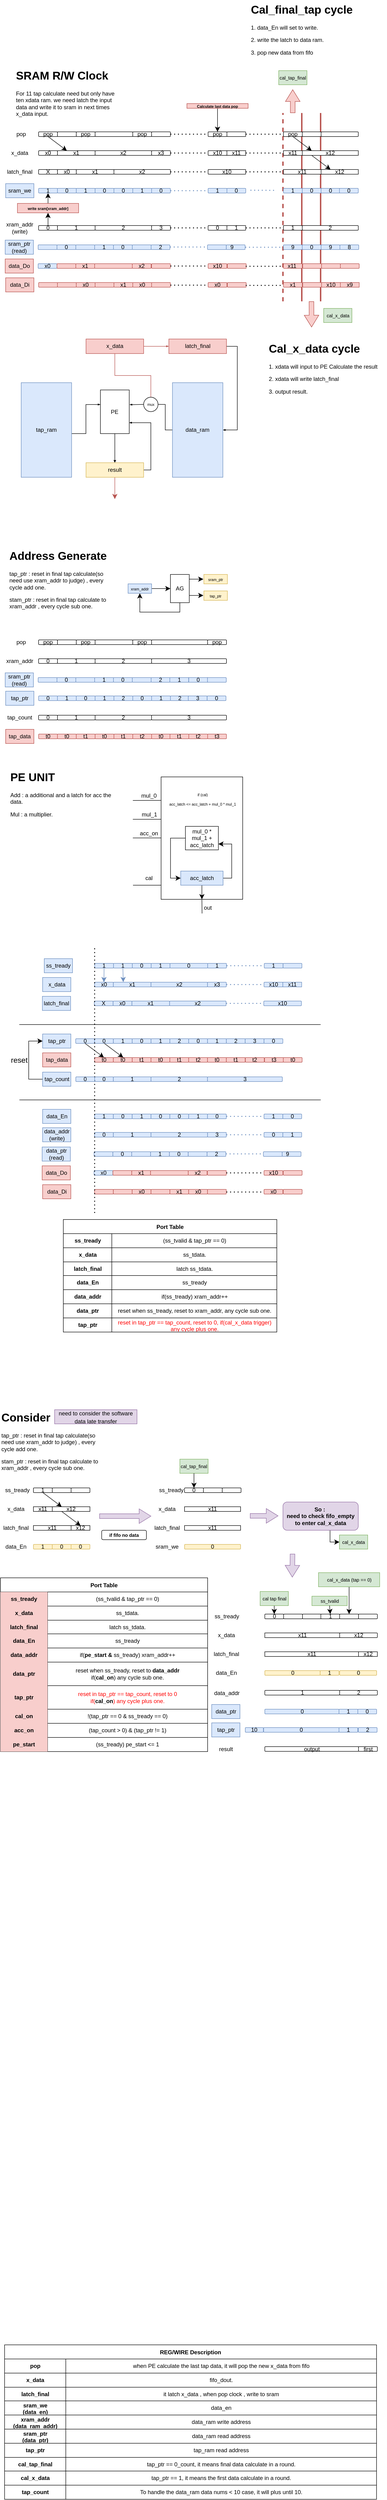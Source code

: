 <mxfile version="24.8.0">
  <diagram name="第 1 页" id="EjcDb8vZrtrxUT8pf2Qq">
    <mxGraphModel dx="238" dy="1308" grid="1" gridSize="10" guides="1" tooltips="1" connect="1" arrows="1" fold="1" page="1" pageScale="1" pageWidth="827" pageHeight="1169" math="0" shadow="0">
      <root>
        <mxCell id="0" />
        <mxCell id="1" parent="0" />
        <mxCell id="7OSFac52b7fZNywMgHIq-33" value="" style="endArrow=none;html=1;rounded=0;fontSize=12;startSize=8;endSize=8;curved=1;fillColor=#f8cecc;strokeColor=#b85450;strokeWidth=3;" edge="1" parent="1">
          <mxGeometry width="50" height="50" relative="1" as="geometry">
            <mxPoint x="640" y="-510" as="sourcePoint" />
            <mxPoint x="640" y="-910" as="targetPoint" />
          </mxGeometry>
        </mxCell>
        <mxCell id="7OSFac52b7fZNywMgHIq-34" value="" style="endArrow=none;html=1;rounded=0;fontSize=12;startSize=8;endSize=8;curved=1;fillColor=#f8cecc;strokeColor=#b85450;strokeWidth=3;" edge="1" parent="1">
          <mxGeometry width="50" height="50" relative="1" as="geometry">
            <mxPoint x="680" y="-510" as="sourcePoint" />
            <mxPoint x="680" y="-910" as="targetPoint" />
          </mxGeometry>
        </mxCell>
        <mxCell id="7OSFac52b7fZNywMgHIq-135" value="" style="endArrow=none;html=1;rounded=0;fontSize=12;startSize=8;endSize=8;curved=1;fillColor=#f8cecc;strokeColor=#b85450;strokeWidth=3;dashed=1;" edge="1" parent="1">
          <mxGeometry width="50" height="50" relative="1" as="geometry">
            <mxPoint x="600" y="-510" as="sourcePoint" />
            <mxPoint x="600" y="-910" as="targetPoint" />
          </mxGeometry>
        </mxCell>
        <mxCell id="zbdh6VpdfGGvIS89XVBJ-1" value="pop" style="rounded=1;whiteSpace=wrap;html=1;" parent="1" vertex="1">
          <mxGeometry x="81" y="-870" width="40" height="10" as="geometry" />
        </mxCell>
        <mxCell id="zbdh6VpdfGGvIS89XVBJ-4" value="pop" style="rounded=1;whiteSpace=wrap;html=1;" parent="1" vertex="1">
          <mxGeometry x="161" y="-870" width="40" height="10" as="geometry" />
        </mxCell>
        <mxCell id="zbdh6VpdfGGvIS89XVBJ-5" value="" style="rounded=1;whiteSpace=wrap;html=1;" parent="1" vertex="1">
          <mxGeometry x="201" y="-870" width="80" height="10" as="geometry" />
        </mxCell>
        <mxCell id="zbdh6VpdfGGvIS89XVBJ-6" value="x0" style="rounded=1;whiteSpace=wrap;html=1;" parent="1" vertex="1">
          <mxGeometry x="81" y="-830" width="40" height="10" as="geometry" />
        </mxCell>
        <mxCell id="zbdh6VpdfGGvIS89XVBJ-7" value="x1" style="rounded=1;whiteSpace=wrap;html=1;" parent="1" vertex="1">
          <mxGeometry x="121" y="-830" width="80" height="10" as="geometry" />
        </mxCell>
        <mxCell id="zbdh6VpdfGGvIS89XVBJ-21" value="0" style="rounded=1;whiteSpace=wrap;html=1;fillColor=#dae8fc;strokeColor=#6c8ebf;" parent="1" vertex="1">
          <mxGeometry x="81" y="328" width="40" height="10" as="geometry" />
        </mxCell>
        <mxCell id="zbdh6VpdfGGvIS89XVBJ-22" value="1" style="rounded=1;whiteSpace=wrap;html=1;fillColor=#dae8fc;strokeColor=#6c8ebf;" parent="1" vertex="1">
          <mxGeometry x="121" y="328" width="40" height="10" as="geometry" />
        </mxCell>
        <mxCell id="zbdh6VpdfGGvIS89XVBJ-23" value="0" style="rounded=1;whiteSpace=wrap;html=1;fillColor=#dae8fc;strokeColor=#6c8ebf;" parent="1" vertex="1">
          <mxGeometry x="161" y="328" width="40" height="10" as="geometry" />
        </mxCell>
        <mxCell id="zbdh6VpdfGGvIS89XVBJ-24" value="1" style="rounded=1;whiteSpace=wrap;html=1;fillColor=#dae8fc;strokeColor=#6c8ebf;" parent="1" vertex="1">
          <mxGeometry x="201" y="328" width="40" height="10" as="geometry" />
        </mxCell>
        <mxCell id="zbdh6VpdfGGvIS89XVBJ-25" value="2" style="rounded=1;whiteSpace=wrap;html=1;fillColor=#dae8fc;strokeColor=#6c8ebf;" parent="1" vertex="1">
          <mxGeometry x="241" y="328" width="40" height="10" as="geometry" />
        </mxCell>
        <mxCell id="zbdh6VpdfGGvIS89XVBJ-31" value="x_data" style="text;html=1;align=center;verticalAlign=middle;whiteSpace=wrap;rounded=0;" parent="1" vertex="1">
          <mxGeometry x="11" y="-840" width="60" height="30" as="geometry" />
        </mxCell>
        <mxCell id="zbdh6VpdfGGvIS89XVBJ-32" value="X" style="rounded=1;whiteSpace=wrap;html=1;" parent="1" vertex="1">
          <mxGeometry x="81" y="-790" width="40" height="10" as="geometry" />
        </mxCell>
        <mxCell id="zbdh6VpdfGGvIS89XVBJ-33" value="x0" style="rounded=1;whiteSpace=wrap;html=1;" parent="1" vertex="1">
          <mxGeometry x="121" y="-790" width="40" height="10" as="geometry" />
        </mxCell>
        <mxCell id="zbdh6VpdfGGvIS89XVBJ-34" value="x1" style="rounded=1;whiteSpace=wrap;html=1;" parent="1" vertex="1">
          <mxGeometry x="161" y="-790" width="80" height="10" as="geometry" />
        </mxCell>
        <mxCell id="zbdh6VpdfGGvIS89XVBJ-36" value="x2" style="rounded=1;whiteSpace=wrap;html=1;" parent="1" vertex="1">
          <mxGeometry x="241" y="-790" width="120" height="10" as="geometry" />
        </mxCell>
        <mxCell id="zbdh6VpdfGGvIS89XVBJ-37" value="latch_final" style="text;html=1;align=center;verticalAlign=middle;whiteSpace=wrap;rounded=0;" parent="1" vertex="1">
          <mxGeometry x="11" y="-800" width="60" height="30" as="geometry" />
        </mxCell>
        <mxCell id="zbdh6VpdfGGvIS89XVBJ-39" value="tap_ptr" style="text;html=1;align=center;verticalAlign=middle;whiteSpace=wrap;rounded=0;fillColor=#dae8fc;strokeColor=#6c8ebf;" parent="1" vertex="1">
          <mxGeometry x="11" y="318" width="60" height="30" as="geometry" />
        </mxCell>
        <mxCell id="7OSFac52b7fZNywMgHIq-132" style="edgeStyle=none;curved=1;rounded=0;orthogonalLoop=1;jettySize=auto;html=1;exitX=0.5;exitY=0;exitDx=0;exitDy=0;fontSize=12;startSize=8;endSize=8;" edge="1" parent="1" source="zbdh6VpdfGGvIS89XVBJ-41" target="7OSFac52b7fZNywMgHIq-129">
          <mxGeometry relative="1" as="geometry" />
        </mxCell>
        <mxCell id="zbdh6VpdfGGvIS89XVBJ-41" value="0" style="rounded=1;whiteSpace=wrap;html=1;" parent="1" vertex="1">
          <mxGeometry x="81" y="-671" width="40" height="10" as="geometry" />
        </mxCell>
        <mxCell id="zbdh6VpdfGGvIS89XVBJ-42" value="1" style="rounded=1;whiteSpace=wrap;html=1;" parent="1" vertex="1">
          <mxGeometry x="121" y="-671" width="80" height="10" as="geometry" />
        </mxCell>
        <mxCell id="zbdh6VpdfGGvIS89XVBJ-45" value="3" style="rounded=1;whiteSpace=wrap;html=1;" parent="1" vertex="1">
          <mxGeometry x="321" y="-671" width="40" height="10" as="geometry" />
        </mxCell>
        <mxCell id="zbdh6VpdfGGvIS89XVBJ-46" value="xram_addr&lt;div&gt;(write)&lt;/div&gt;" style="text;html=1;align=center;verticalAlign=middle;whiteSpace=wrap;rounded=0;" parent="1" vertex="1">
          <mxGeometry x="11" y="-681" width="60" height="30" as="geometry" />
        </mxCell>
        <mxCell id="zbdh6VpdfGGvIS89XVBJ-53" value="1" style="rounded=1;whiteSpace=wrap;html=1;fillColor=#dae8fc;strokeColor=#6c8ebf;" parent="1" vertex="1">
          <mxGeometry x="81" y="-750" width="40" height="10" as="geometry" />
        </mxCell>
        <mxCell id="zbdh6VpdfGGvIS89XVBJ-54" value="0" style="rounded=1;whiteSpace=wrap;html=1;fillColor=#dae8fc;strokeColor=#6c8ebf;" parent="1" vertex="1">
          <mxGeometry x="121" y="-750" width="40" height="10" as="geometry" />
        </mxCell>
        <mxCell id="zbdh6VpdfGGvIS89XVBJ-55" value="1" style="rounded=1;whiteSpace=wrap;html=1;fillColor=#dae8fc;strokeColor=#6c8ebf;" parent="1" vertex="1">
          <mxGeometry x="161" y="-750" width="40" height="10" as="geometry" />
        </mxCell>
        <mxCell id="zbdh6VpdfGGvIS89XVBJ-56" value="0" style="rounded=1;whiteSpace=wrap;html=1;fillColor=#dae8fc;strokeColor=#6c8ebf;" parent="1" vertex="1">
          <mxGeometry x="201" y="-750" width="40" height="10" as="geometry" />
        </mxCell>
        <mxCell id="zbdh6VpdfGGvIS89XVBJ-57" value="0" style="rounded=1;whiteSpace=wrap;html=1;fillColor=#dae8fc;strokeColor=#6c8ebf;" parent="1" vertex="1">
          <mxGeometry x="241" y="-750" width="40" height="10" as="geometry" />
        </mxCell>
        <mxCell id="zbdh6VpdfGGvIS89XVBJ-58" value="sram_we" style="text;html=1;align=center;verticalAlign=middle;whiteSpace=wrap;rounded=0;fillColor=#dae8fc;strokeColor=#6c8ebf;" parent="1" vertex="1">
          <mxGeometry x="11" y="-760" width="60" height="30" as="geometry" />
        </mxCell>
        <mxCell id="zbdh6VpdfGGvIS89XVBJ-60" value="0" style="rounded=1;whiteSpace=wrap;html=1;fillColor=#dae8fc;strokeColor=#6c8ebf;" parent="1" vertex="1">
          <mxGeometry x="281" y="328" width="40" height="10" as="geometry" />
        </mxCell>
        <mxCell id="zbdh6VpdfGGvIS89XVBJ-66" value="1" style="rounded=1;whiteSpace=wrap;html=1;fillColor=#dae8fc;strokeColor=#6c8ebf;" parent="1" vertex="1">
          <mxGeometry x="281" y="-750" width="40" height="10" as="geometry" />
        </mxCell>
        <mxCell id="zbdh6VpdfGGvIS89XVBJ-68" value="1" style="rounded=1;whiteSpace=wrap;html=1;fillColor=#dae8fc;strokeColor=#6c8ebf;" parent="1" vertex="1">
          <mxGeometry x="321" y="328" width="40" height="10" as="geometry" />
        </mxCell>
        <mxCell id="zbdh6VpdfGGvIS89XVBJ-71" value="" style="rounded=1;whiteSpace=wrap;html=1;" parent="1" vertex="1">
          <mxGeometry x="321" y="-870" width="40" height="10" as="geometry" />
        </mxCell>
        <mxCell id="zbdh6VpdfGGvIS89XVBJ-74" value="0" style="rounded=1;whiteSpace=wrap;html=1;fillColor=#dae8fc;strokeColor=#6c8ebf;" parent="1" vertex="1">
          <mxGeometry x="321" y="-750" width="40" height="10" as="geometry" />
        </mxCell>
        <mxCell id="zbdh6VpdfGGvIS89XVBJ-100" value="" style="rounded=1;whiteSpace=wrap;html=1;" parent="1" vertex="1">
          <mxGeometry x="121" y="-870" width="40" height="10" as="geometry" />
        </mxCell>
        <mxCell id="zbdh6VpdfGGvIS89XVBJ-109" value="2" style="rounded=1;whiteSpace=wrap;html=1;" parent="1" vertex="1">
          <mxGeometry x="201" y="-671" width="120" height="10" as="geometry" />
        </mxCell>
        <mxCell id="7OSFac52b7fZNywMgHIq-19" style="edgeStyle=none;curved=1;rounded=0;orthogonalLoop=1;jettySize=auto;html=1;exitX=0.5;exitY=1;exitDx=0;exitDy=0;entryX=0.5;entryY=0;entryDx=0;entryDy=0;fontSize=12;startSize=8;endSize=8;" edge="1" parent="1">
          <mxGeometry relative="1" as="geometry">
            <mxPoint x="621" y="-860" as="sourcePoint" />
            <mxPoint x="661" y="-830" as="targetPoint" />
          </mxGeometry>
        </mxCell>
        <mxCell id="lEjgdPn8LzuLTRAEh8SZ-2" value="pop" style="rounded=1;whiteSpace=wrap;html=1;" parent="1" vertex="1">
          <mxGeometry x="441" y="-870" width="40" height="10" as="geometry" />
        </mxCell>
        <mxCell id="lEjgdPn8LzuLTRAEh8SZ-3" value="x10" style="rounded=1;whiteSpace=wrap;html=1;" parent="1" vertex="1">
          <mxGeometry x="441" y="-830" width="40" height="10" as="geometry" />
        </mxCell>
        <mxCell id="lEjgdPn8LzuLTRAEh8SZ-7" value="0" style="rounded=1;whiteSpace=wrap;html=1;" parent="1" vertex="1">
          <mxGeometry x="441" y="-671" width="40" height="10" as="geometry" />
        </mxCell>
        <mxCell id="lEjgdPn8LzuLTRAEh8SZ-8" value="1" style="rounded=1;whiteSpace=wrap;html=1;fillColor=#dae8fc;strokeColor=#6c8ebf;" parent="1" vertex="1">
          <mxGeometry x="441" y="-750" width="40" height="10" as="geometry" />
        </mxCell>
        <mxCell id="lEjgdPn8LzuLTRAEh8SZ-9" value="" style="endArrow=none;dashed=1;html=1;dashPattern=1 3;strokeWidth=2;rounded=0;exitX=1;exitY=0.5;exitDx=0;exitDy=0;entryX=0;entryY=0.5;entryDx=0;entryDy=0;fillColor=#dae8fc;strokeColor=#6c8ebf;" parent="1" edge="1" target="lEjgdPn8LzuLTRAEh8SZ-8" source="zbdh6VpdfGGvIS89XVBJ-74">
          <mxGeometry width="50" height="50" relative="1" as="geometry">
            <mxPoint x="371" y="-745.29" as="sourcePoint" />
            <mxPoint x="425" y="-745" as="targetPoint" />
          </mxGeometry>
        </mxCell>
        <mxCell id="lEjgdPn8LzuLTRAEh8SZ-12" value="" style="endArrow=none;dashed=1;html=1;dashPattern=1 3;strokeWidth=2;rounded=0;exitX=1;exitY=0.5;exitDx=0;exitDy=0;entryX=0;entryY=0.5;entryDx=0;entryDy=0;" parent="1" edge="1" target="lEjgdPn8LzuLTRAEh8SZ-7" source="zbdh6VpdfGGvIS89XVBJ-45">
          <mxGeometry width="50" height="50" relative="1" as="geometry">
            <mxPoint x="381" y="-666" as="sourcePoint" />
            <mxPoint x="435" y="-665.71" as="targetPoint" />
          </mxGeometry>
        </mxCell>
        <mxCell id="lEjgdPn8LzuLTRAEh8SZ-14" value="" style="endArrow=none;dashed=1;html=1;dashPattern=1 3;strokeWidth=2;rounded=0;exitX=1;exitY=0.5;exitDx=0;exitDy=0;entryX=0;entryY=0.5;entryDx=0;entryDy=0;" parent="1" edge="1" target="lEjgdPn8LzuLTRAEh8SZ-2" source="zbdh6VpdfGGvIS89XVBJ-71">
          <mxGeometry width="50" height="50" relative="1" as="geometry">
            <mxPoint x="371" y="-865.86" as="sourcePoint" />
            <mxPoint x="425" y="-865.57" as="targetPoint" />
          </mxGeometry>
        </mxCell>
        <mxCell id="lEjgdPn8LzuLTRAEh8SZ-15" value="" style="endArrow=none;dashed=1;html=1;dashPattern=1 3;strokeWidth=2;rounded=0;exitX=1;exitY=0.5;exitDx=0;exitDy=0;entryX=0;entryY=0.5;entryDx=0;entryDy=0;" parent="1" edge="1" target="lEjgdPn8LzuLTRAEh8SZ-3">
          <mxGeometry width="50" height="50" relative="1" as="geometry">
            <mxPoint x="361" y="-825" as="sourcePoint" />
            <mxPoint x="425" y="-825.28" as="targetPoint" />
          </mxGeometry>
        </mxCell>
        <mxCell id="lEjgdPn8LzuLTRAEh8SZ-16" value="" style="endArrow=none;dashed=1;html=1;dashPattern=1 3;strokeWidth=2;rounded=0;exitX=1;exitY=0.5;exitDx=0;exitDy=0;entryX=0;entryY=0.5;entryDx=0;entryDy=0;" parent="1" edge="1" source="zbdh6VpdfGGvIS89XVBJ-36">
          <mxGeometry width="50" height="50" relative="1" as="geometry">
            <mxPoint x="371" y="-785.57" as="sourcePoint" />
            <mxPoint x="441" y="-785" as="targetPoint" />
          </mxGeometry>
        </mxCell>
        <mxCell id="7OSFac52b7fZNywMgHIq-23" style="edgeStyle=none;curved=1;rounded=0;orthogonalLoop=1;jettySize=auto;html=1;exitX=0.5;exitY=1;exitDx=0;exitDy=0;entryX=0.5;entryY=0;entryDx=0;entryDy=0;fontSize=12;startSize=8;endSize=8;" edge="1" parent="1">
          <mxGeometry relative="1" as="geometry">
            <mxPoint x="661" y="-820" as="sourcePoint" />
            <mxPoint x="701" y="-790" as="targetPoint" />
          </mxGeometry>
        </mxCell>
        <mxCell id="lEjgdPn8LzuLTRAEh8SZ-17" value="x11" style="rounded=1;whiteSpace=wrap;html=1;arcSize=0;" parent="1" vertex="1">
          <mxGeometry x="481" y="-830" width="40" height="10" as="geometry" />
        </mxCell>
        <mxCell id="lEjgdPn8LzuLTRAEh8SZ-18" value="1" style="rounded=1;whiteSpace=wrap;html=1;" parent="1" vertex="1">
          <mxGeometry x="481" y="-671" width="40" height="10" as="geometry" />
        </mxCell>
        <mxCell id="7OSFac52b7fZNywMgHIq-1" value="0" style="rounded=1;whiteSpace=wrap;html=1;fillColor=#dae8fc;strokeColor=#6c8ebf;" vertex="1" parent="1">
          <mxGeometry x="481" y="-750" width="40" height="10" as="geometry" />
        </mxCell>
        <mxCell id="7OSFac52b7fZNywMgHIq-2" value="" style="endArrow=none;dashed=1;html=1;dashPattern=1 3;strokeWidth=2;rounded=0;entryX=0;entryY=0.5;entryDx=0;entryDy=0;exitX=1;exitY=0.5;exitDx=0;exitDy=0;" edge="1" parent="1" source="lEjgdPn8LzuLTRAEh8SZ-17" target="7OSFac52b7fZNywMgHIq-21">
          <mxGeometry width="50" height="50" relative="1" as="geometry">
            <mxPoint x="531" y="-825.34" as="sourcePoint" />
            <mxPoint x="591" y="-825" as="targetPoint" />
          </mxGeometry>
        </mxCell>
        <mxCell id="7OSFac52b7fZNywMgHIq-3" value="x12" style="rounded=1;whiteSpace=wrap;html=1;arcSize=0;" vertex="1" parent="1">
          <mxGeometry x="641" y="-830" width="119" height="10" as="geometry" />
        </mxCell>
        <mxCell id="7OSFac52b7fZNywMgHIq-5" value="" style="endArrow=none;dashed=1;html=1;dashPattern=1 3;strokeWidth=2;rounded=0;fillColor=#dae8fc;strokeColor=#6c8ebf;" edge="1" parent="1">
          <mxGeometry width="50" height="50" relative="1" as="geometry">
            <mxPoint x="531" y="-746" as="sourcePoint" />
            <mxPoint x="585" y="-745.71" as="targetPoint" />
          </mxGeometry>
        </mxCell>
        <mxCell id="7OSFac52b7fZNywMgHIq-8" value="" style="endArrow=none;dashed=1;html=1;dashPattern=1 3;strokeWidth=2;rounded=0;exitX=1;exitY=0.5;exitDx=0;exitDy=0;entryX=0;entryY=0.5;entryDx=0;entryDy=0;" edge="1" parent="1" source="lEjgdPn8LzuLTRAEh8SZ-18" target="7OSFac52b7fZNywMgHIq-46">
          <mxGeometry width="50" height="50" relative="1" as="geometry">
            <mxPoint x="533" y="-666.69" as="sourcePoint" />
            <mxPoint x="587" y="-666.4" as="targetPoint" />
          </mxGeometry>
        </mxCell>
        <mxCell id="7OSFac52b7fZNywMgHIq-9" value="pop" style="rounded=1;whiteSpace=wrap;html=1;" vertex="1" parent="1">
          <mxGeometry x="601" y="-870" width="40" height="10" as="geometry" />
        </mxCell>
        <mxCell id="7OSFac52b7fZNywMgHIq-12" value="" style="endArrow=none;dashed=1;html=1;dashPattern=1 3;strokeWidth=2;rounded=0;exitX=1;exitY=0.5;exitDx=0;exitDy=0;entryX=0;entryY=0.5;entryDx=0;entryDy=0;" edge="1" parent="1" source="7OSFac52b7fZNywMgHIq-18" target="7OSFac52b7fZNywMgHIq-9">
          <mxGeometry width="50" height="50" relative="1" as="geometry">
            <mxPoint x="531" y="-865.34" as="sourcePoint" />
            <mxPoint x="585" y="-865.05" as="targetPoint" />
          </mxGeometry>
        </mxCell>
        <mxCell id="7OSFac52b7fZNywMgHIq-14" value="1" style="rounded=1;whiteSpace=wrap;html=1;fillColor=#dae8fc;strokeColor=#6c8ebf;" vertex="1" parent="1">
          <mxGeometry x="601" y="-750" width="40" height="10" as="geometry" />
        </mxCell>
        <mxCell id="7OSFac52b7fZNywMgHIq-15" value="" style="endArrow=classic;html=1;rounded=0;fontSize=12;startSize=8;endSize=8;curved=1;entryX=0.5;entryY=0;entryDx=0;entryDy=0;" edge="1" parent="1" target="lEjgdPn8LzuLTRAEh8SZ-2">
          <mxGeometry width="50" height="50" relative="1" as="geometry">
            <mxPoint x="461" y="-920" as="sourcePoint" />
            <mxPoint x="511" y="-970" as="targetPoint" />
          </mxGeometry>
        </mxCell>
        <mxCell id="7OSFac52b7fZNywMgHIq-17" value="&lt;p style=&quot;line-height: 100%;&quot;&gt;&lt;font style=&quot;font-size: 8px;&quot;&gt;&lt;b&gt;Calculate last data pop&lt;/b&gt;&lt;/font&gt;&lt;/p&gt;" style="text;html=1;align=center;verticalAlign=middle;whiteSpace=wrap;rounded=0;fontSize=16;fillColor=#f8cecc;strokeColor=#b85450;" vertex="1" parent="1">
          <mxGeometry x="396" y="-930" width="130" height="10" as="geometry" />
        </mxCell>
        <mxCell id="7OSFac52b7fZNywMgHIq-18" value="" style="rounded=1;whiteSpace=wrap;html=1;" vertex="1" parent="1">
          <mxGeometry x="481" y="-870" width="40" height="10" as="geometry" />
        </mxCell>
        <mxCell id="7OSFac52b7fZNywMgHIq-20" value="x10" style="rounded=1;whiteSpace=wrap;html=1;" vertex="1" parent="1">
          <mxGeometry x="441" y="-790" width="80" height="10" as="geometry" />
        </mxCell>
        <mxCell id="7OSFac52b7fZNywMgHIq-21" value="x11" style="rounded=1;whiteSpace=wrap;html=1;arcSize=0;" vertex="1" parent="1">
          <mxGeometry x="601" y="-830" width="40" height="10" as="geometry" />
        </mxCell>
        <mxCell id="7OSFac52b7fZNywMgHIq-22" style="edgeStyle=none;curved=1;rounded=0;orthogonalLoop=1;jettySize=auto;html=1;exitX=0.5;exitY=1;exitDx=0;exitDy=0;entryX=0.5;entryY=0;entryDx=0;entryDy=0;fontSize=12;startSize=8;endSize=8;" edge="1" parent="1">
          <mxGeometry relative="1" as="geometry">
            <mxPoint x="101" y="-860" as="sourcePoint" />
            <mxPoint x="141" y="-830" as="targetPoint" />
          </mxGeometry>
        </mxCell>
        <mxCell id="7OSFac52b7fZNywMgHIq-24" value="0" style="rounded=1;whiteSpace=wrap;html=1;fillColor=#dae8fc;strokeColor=#6c8ebf;" vertex="1" parent="1">
          <mxGeometry x="641" y="-750" width="40" height="10" as="geometry" />
        </mxCell>
        <mxCell id="7OSFac52b7fZNywMgHIq-25" value="x11" style="rounded=1;whiteSpace=wrap;html=1;arcSize=0;" vertex="1" parent="1">
          <mxGeometry x="601" y="-790" width="80" height="10" as="geometry" />
        </mxCell>
        <mxCell id="7OSFac52b7fZNywMgHIq-26" value="x12" style="rounded=1;whiteSpace=wrap;html=1;arcSize=0;" vertex="1" parent="1">
          <mxGeometry x="681" y="-790" width="79" height="10" as="geometry" />
        </mxCell>
        <mxCell id="7OSFac52b7fZNywMgHIq-27" value="" style="endArrow=none;dashed=1;html=1;dashPattern=1 3;strokeWidth=2;rounded=0;entryX=0;entryY=0.5;entryDx=0;entryDy=0;exitX=1;exitY=0.5;exitDx=0;exitDy=0;" edge="1" parent="1" source="7OSFac52b7fZNywMgHIq-20" target="7OSFac52b7fZNywMgHIq-25">
          <mxGeometry width="50" height="50" relative="1" as="geometry">
            <mxPoint x="561" y="-785" as="sourcePoint" />
            <mxPoint x="591" y="-790" as="targetPoint" />
          </mxGeometry>
        </mxCell>
        <mxCell id="7OSFac52b7fZNywMgHIq-28" value="" style="shape=flexArrow;endArrow=classic;html=1;rounded=0;fontSize=12;startSize=8;endSize=8;curved=1;fillColor=#f8cecc;strokeColor=#b85450;" edge="1" parent="1">
          <mxGeometry width="50" height="50" relative="1" as="geometry">
            <mxPoint x="660.55" y="-510" as="sourcePoint" />
            <mxPoint x="660.817" y="-455" as="targetPoint" />
          </mxGeometry>
        </mxCell>
        <mxCell id="7OSFac52b7fZNywMgHIq-32" value="&lt;h1 style=&quot;margin-top: 0px;&quot;&gt;Cal_x_data cycle&amp;nbsp; &amp;nbsp;&lt;/h1&gt;&lt;p&gt;1. xdata will input to PE Calculate the result&lt;/p&gt;&lt;p&gt;2. xdata will write latch_final&lt;/p&gt;&lt;p&gt;3. output result.&lt;/p&gt;" style="text;html=1;whiteSpace=wrap;overflow=hidden;rounded=0;" vertex="1" parent="1">
          <mxGeometry x="568" y="-430" width="252" height="130" as="geometry" />
        </mxCell>
        <mxCell id="7OSFac52b7fZNywMgHIq-35" value="pop" style="text;html=1;align=center;verticalAlign=middle;whiteSpace=wrap;rounded=0;" vertex="1" parent="1">
          <mxGeometry x="14" y="-880" width="60" height="30" as="geometry" />
        </mxCell>
        <mxCell id="7OSFac52b7fZNywMgHIq-39" value="" style="rounded=1;whiteSpace=wrap;html=1;" vertex="1" parent="1">
          <mxGeometry x="641" y="-870" width="40" height="10" as="geometry" />
        </mxCell>
        <mxCell id="7OSFac52b7fZNywMgHIq-41" value="" style="rounded=1;whiteSpace=wrap;html=1;" vertex="1" parent="1">
          <mxGeometry x="681" y="-870" width="79" height="10" as="geometry" />
        </mxCell>
        <mxCell id="7OSFac52b7fZNywMgHIq-42" value="0" style="rounded=1;whiteSpace=wrap;html=1;fillColor=#dae8fc;strokeColor=#6c8ebf;" vertex="1" parent="1">
          <mxGeometry x="681" y="-750" width="40" height="10" as="geometry" />
        </mxCell>
        <mxCell id="7OSFac52b7fZNywMgHIq-45" value="2" style="rounded=1;whiteSpace=wrap;html=1;" vertex="1" parent="1">
          <mxGeometry x="641" y="-671" width="119" height="10" as="geometry" />
        </mxCell>
        <mxCell id="7OSFac52b7fZNywMgHIq-46" value="1" style="rounded=1;whiteSpace=wrap;html=1;" vertex="1" parent="1">
          <mxGeometry x="601" y="-671" width="40" height="10" as="geometry" />
        </mxCell>
        <mxCell id="7OSFac52b7fZNywMgHIq-52" value="&lt;h1 style=&quot;margin-top: 0px;&quot;&gt;SRAM R/W Clock&lt;/h1&gt;&lt;p&gt;For 11 tap calculate need but only have ten xdata ram. we need latch the input data and write it to sram in next times x_data input.&lt;/p&gt;" style="text;html=1;whiteSpace=wrap;overflow=hidden;rounded=0;" vertex="1" parent="1">
          <mxGeometry x="31" y="-1010" width="230" height="120" as="geometry" />
        </mxCell>
        <mxCell id="7OSFac52b7fZNywMgHIq-53" value="&lt;h1 style=&quot;margin-top: 0px;&quot;&gt;Address Generate&lt;/h1&gt;&lt;p&gt;tap_ptr : reset in final tap calculate(so need use xram_addr to judge) , every cycle add one.&lt;/p&gt;&lt;p&gt;stam_ptr : reset in final tap calculate to xram_addr , every cycle sub one.&amp;nbsp;&lt;/p&gt;&lt;p&gt;&lt;br&gt;&lt;/p&gt;&lt;p&gt;&lt;br&gt;&lt;/p&gt;" style="text;html=1;whiteSpace=wrap;overflow=hidden;rounded=0;" vertex="1" parent="1">
          <mxGeometry x="17" y="10" width="220" height="190" as="geometry" />
        </mxCell>
        <mxCell id="7OSFac52b7fZNywMgHIq-91" style="edgeStyle=elbowEdgeStyle;rounded=0;orthogonalLoop=1;jettySize=auto;html=1;exitX=0.5;exitY=1;exitDx=0;exitDy=0;fontSize=12;startSize=8;endSize=8;elbow=vertical;entryX=0.5;entryY=1;entryDx=0;entryDy=0;" edge="1" parent="1" source="7OSFac52b7fZNywMgHIq-82" target="7OSFac52b7fZNywMgHIq-87">
          <mxGeometry relative="1" as="geometry">
            <mxPoint x="380.759" y="160" as="targetPoint" />
            <Array as="points">
              <mxPoint x="341" y="150" />
            </Array>
          </mxGeometry>
        </mxCell>
        <mxCell id="7OSFac52b7fZNywMgHIq-82" value="AG" style="rounded=0;whiteSpace=wrap;html=1;" vertex="1" parent="1">
          <mxGeometry x="361" y="70" width="40" height="60" as="geometry" />
        </mxCell>
        <mxCell id="7OSFac52b7fZNywMgHIq-83" value="" style="endArrow=classic;html=1;rounded=0;fontSize=12;startSize=8;endSize=8;curved=1;entryX=0;entryY=0.5;entryDx=0;entryDy=0;" edge="1" parent="1" target="7OSFac52b7fZNywMgHIq-82">
          <mxGeometry width="50" height="50" relative="1" as="geometry">
            <mxPoint x="321" y="100" as="sourcePoint" />
            <mxPoint x="291" y="100" as="targetPoint" />
          </mxGeometry>
        </mxCell>
        <mxCell id="7OSFac52b7fZNywMgHIq-84" value="" style="endArrow=classic;html=1;rounded=0;fontSize=12;startSize=8;endSize=8;curved=1;" edge="1" parent="1">
          <mxGeometry width="50" height="50" relative="1" as="geometry">
            <mxPoint x="401" y="80" as="sourcePoint" />
            <mxPoint x="431" y="80" as="targetPoint" />
          </mxGeometry>
        </mxCell>
        <mxCell id="7OSFac52b7fZNywMgHIq-85" value="" style="endArrow=classic;html=1;rounded=0;fontSize=12;startSize=8;endSize=8;curved=1;" edge="1" parent="1">
          <mxGeometry width="50" height="50" relative="1" as="geometry">
            <mxPoint x="401" y="114.66" as="sourcePoint" />
            <mxPoint x="431" y="114.66" as="targetPoint" />
          </mxGeometry>
        </mxCell>
        <mxCell id="7OSFac52b7fZNywMgHIq-87" value="&lt;p style=&quot;line-height: 100%;&quot;&gt;&lt;font style=&quot;font-size: 8px;&quot;&gt;xram_addr&lt;/font&gt;&lt;/p&gt;" style="text;html=1;align=center;verticalAlign=middle;whiteSpace=wrap;rounded=0;fontSize=16;fillColor=#dae8fc;strokeColor=#6c8ebf;" vertex="1" parent="1">
          <mxGeometry x="271" y="90" width="50" height="20" as="geometry" />
        </mxCell>
        <mxCell id="7OSFac52b7fZNywMgHIq-89" value="&lt;p style=&quot;line-height: 100%;&quot;&gt;&lt;font style=&quot;font-size: 8px;&quot;&gt;sram_ptr&lt;/font&gt;&lt;/p&gt;" style="text;html=1;align=center;verticalAlign=middle;whiteSpace=wrap;rounded=0;fontSize=16;fillColor=#fff2cc;strokeColor=#d6b656;" vertex="1" parent="1">
          <mxGeometry x="432" y="70" width="50" height="20" as="geometry" />
        </mxCell>
        <mxCell id="7OSFac52b7fZNywMgHIq-90" value="&lt;p style=&quot;line-height: 100%;&quot;&gt;&lt;span style=&quot;font-size: 8px;&quot;&gt;tap_ptr&lt;/span&gt;&lt;/p&gt;" style="text;html=1;align=center;verticalAlign=middle;whiteSpace=wrap;rounded=0;fontSize=16;fillColor=#fff2cc;strokeColor=#d6b656;" vertex="1" parent="1">
          <mxGeometry x="432" y="105" width="50" height="20" as="geometry" />
        </mxCell>
        <mxCell id="7OSFac52b7fZNywMgHIq-123" value="x2" style="rounded=1;whiteSpace=wrap;html=1;" vertex="1" parent="1">
          <mxGeometry x="201" y="-830" width="120" height="10" as="geometry" />
        </mxCell>
        <mxCell id="7OSFac52b7fZNywMgHIq-124" value="x3" style="rounded=1;whiteSpace=wrap;html=1;" vertex="1" parent="1">
          <mxGeometry x="321" y="-830" width="40" height="10" as="geometry" />
        </mxCell>
        <mxCell id="7OSFac52b7fZNywMgHIq-125" value="pop" style="rounded=1;whiteSpace=wrap;html=1;" vertex="1" parent="1">
          <mxGeometry x="281" y="-870" width="40" height="10" as="geometry" />
        </mxCell>
        <mxCell id="7OSFac52b7fZNywMgHIq-128" value="" style="endArrow=classic;html=1;rounded=0;fontSize=12;startSize=8;endSize=8;curved=1;entryX=0.5;entryY=1;entryDx=0;entryDy=0;" edge="1" parent="1" source="7OSFac52b7fZNywMgHIq-129" target="zbdh6VpdfGGvIS89XVBJ-53">
          <mxGeometry width="50" height="50" relative="1" as="geometry">
            <mxPoint x="101" y="-686" as="sourcePoint" />
            <mxPoint x="101" y="-636" as="targetPoint" />
          </mxGeometry>
        </mxCell>
        <mxCell id="7OSFac52b7fZNywMgHIq-129" value="&lt;p style=&quot;line-height: 50%;&quot;&gt;&lt;font style=&quot;font-size: 8px;&quot;&gt;&lt;b&gt;write sram[xram_addr]&lt;/b&gt;&lt;/font&gt;&lt;/p&gt;" style="text;html=1;align=center;verticalAlign=middle;whiteSpace=wrap;rounded=0;fontSize=16;fillColor=#f8cecc;strokeColor=#b85450;" vertex="1" parent="1">
          <mxGeometry x="36" y="-718" width="130" height="20" as="geometry" />
        </mxCell>
        <mxCell id="7OSFac52b7fZNywMgHIq-136" value="" style="shape=flexArrow;endArrow=classic;html=1;rounded=0;fontSize=12;startSize=8;endSize=8;curved=1;fillColor=#f8cecc;strokeColor=#b85450;" edge="1" parent="1">
          <mxGeometry width="50" height="50" relative="1" as="geometry">
            <mxPoint x="620.79" y="-910" as="sourcePoint" />
            <mxPoint x="620.79" y="-960" as="targetPoint" />
          </mxGeometry>
        </mxCell>
        <mxCell id="7OSFac52b7fZNywMgHIq-137" value="&lt;p style=&quot;line-height: 100%; font-size: 10px;&quot;&gt;cal_tap_final&lt;/p&gt;" style="text;html=1;align=center;verticalAlign=middle;whiteSpace=wrap;rounded=0;fontSize=16;fillColor=#d5e8d4;strokeColor=#82b366;" vertex="1" parent="1">
          <mxGeometry x="591" y="-1000" width="60" height="30" as="geometry" />
        </mxCell>
        <mxCell id="7OSFac52b7fZNywMgHIq-138" value="&lt;p style=&quot;line-height: 100%; font-size: 10px;&quot;&gt;cal_x_data&lt;/p&gt;" style="text;html=1;align=center;verticalAlign=middle;whiteSpace=wrap;rounded=0;fontSize=16;fillColor=#d5e8d4;strokeColor=#82b366;" vertex="1" parent="1">
          <mxGeometry x="686.5" y="-495" width="60" height="30" as="geometry" />
        </mxCell>
        <mxCell id="7OSFac52b7fZNywMgHIq-141" value="&lt;h1 style=&quot;margin-top: 0px;&quot;&gt;Consider&amp;nbsp;&lt;/h1&gt;&lt;p&gt;tap_ptr : reset in final tap calculate(so need use xram_addr to judge) , every cycle add one.&lt;/p&gt;&lt;p&gt;stam_ptr : reset in final tap calculate to xram_addr , every cycle sub one.&amp;nbsp;&lt;/p&gt;&lt;p&gt;&lt;br&gt;&lt;/p&gt;&lt;p&gt;&lt;br&gt;&lt;/p&gt;" style="text;html=1;whiteSpace=wrap;overflow=hidden;rounded=0;" vertex="1" parent="1">
          <mxGeometry y="1840" width="220" height="190" as="geometry" />
        </mxCell>
        <mxCell id="7OSFac52b7fZNywMgHIq-144" value="&lt;p style=&quot;line-height: 100%;&quot;&gt;&lt;font style=&quot;font-size: 12px;&quot;&gt;need to consider the software data late transfer&lt;/font&gt;&lt;/p&gt;" style="text;html=1;align=center;verticalAlign=middle;whiteSpace=wrap;rounded=0;fontSize=16;fillColor=#e1d5e7;strokeColor=#9673a6;" vertex="1" parent="1">
          <mxGeometry x="115" y="1844" width="175" height="30" as="geometry" />
        </mxCell>
        <mxCell id="7OSFac52b7fZNywMgHIq-171" value="pop" style="rounded=1;whiteSpace=wrap;html=1;" vertex="1" parent="1">
          <mxGeometry x="81" y="209" width="40" height="10" as="geometry" />
        </mxCell>
        <mxCell id="7OSFac52b7fZNywMgHIq-172" value="pop" style="rounded=1;whiteSpace=wrap;html=1;" vertex="1" parent="1">
          <mxGeometry x="161" y="209" width="40" height="10" as="geometry" />
        </mxCell>
        <mxCell id="7OSFac52b7fZNywMgHIq-173" value="" style="rounded=1;whiteSpace=wrap;html=1;" vertex="1" parent="1">
          <mxGeometry x="201" y="209" width="80" height="10" as="geometry" />
        </mxCell>
        <mxCell id="7OSFac52b7fZNywMgHIq-174" value="" style="rounded=1;whiteSpace=wrap;html=1;" vertex="1" parent="1">
          <mxGeometry x="321" y="209" width="119" height="10" as="geometry" />
        </mxCell>
        <mxCell id="7OSFac52b7fZNywMgHIq-175" value="" style="rounded=1;whiteSpace=wrap;html=1;" vertex="1" parent="1">
          <mxGeometry x="121" y="209" width="40" height="10" as="geometry" />
        </mxCell>
        <mxCell id="7OSFac52b7fZNywMgHIq-181" value="pop" style="text;html=1;align=center;verticalAlign=middle;whiteSpace=wrap;rounded=0;" vertex="1" parent="1">
          <mxGeometry x="14" y="199" width="60" height="30" as="geometry" />
        </mxCell>
        <mxCell id="7OSFac52b7fZNywMgHIq-184" value="pop" style="rounded=1;whiteSpace=wrap;html=1;" vertex="1" parent="1">
          <mxGeometry x="281" y="209" width="40" height="10" as="geometry" />
        </mxCell>
        <mxCell id="7OSFac52b7fZNywMgHIq-186" value="0" style="rounded=1;whiteSpace=wrap;html=1;" vertex="1" parent="1">
          <mxGeometry x="81" y="249" width="40" height="10" as="geometry" />
        </mxCell>
        <mxCell id="7OSFac52b7fZNywMgHIq-187" value="1" style="rounded=1;whiteSpace=wrap;html=1;" vertex="1" parent="1">
          <mxGeometry x="121" y="249" width="80" height="10" as="geometry" />
        </mxCell>
        <mxCell id="7OSFac52b7fZNywMgHIq-188" value="3" style="rounded=1;whiteSpace=wrap;html=1;" vertex="1" parent="1">
          <mxGeometry x="321" y="249" width="159" height="10" as="geometry" />
        </mxCell>
        <mxCell id="7OSFac52b7fZNywMgHIq-189" value="xram_addr" style="text;html=1;align=center;verticalAlign=middle;whiteSpace=wrap;rounded=0;" vertex="1" parent="1">
          <mxGeometry x="11" y="239" width="60" height="30" as="geometry" />
        </mxCell>
        <mxCell id="7OSFac52b7fZNywMgHIq-190" value="2" style="rounded=1;whiteSpace=wrap;html=1;" vertex="1" parent="1">
          <mxGeometry x="201" y="249" width="120" height="10" as="geometry" />
        </mxCell>
        <mxCell id="7OSFac52b7fZNywMgHIq-212" style="edgeStyle=none;curved=1;rounded=0;orthogonalLoop=1;jettySize=auto;html=1;exitX=0.5;exitY=1;exitDx=0;exitDy=0;entryX=0.5;entryY=0;entryDx=0;entryDy=0;fontSize=12;startSize=8;endSize=8;" edge="1" parent="1">
          <mxGeometry relative="1" as="geometry">
            <mxPoint x="90" y="2020" as="sourcePoint" />
            <mxPoint x="130" y="2050" as="targetPoint" />
          </mxGeometry>
        </mxCell>
        <mxCell id="7OSFac52b7fZNywMgHIq-213" style="edgeStyle=none;curved=1;rounded=0;orthogonalLoop=1;jettySize=auto;html=1;exitX=0.5;exitY=1;exitDx=0;exitDy=0;entryX=0.5;entryY=0;entryDx=0;entryDy=0;fontSize=12;startSize=8;endSize=8;" edge="1" parent="1">
          <mxGeometry relative="1" as="geometry">
            <mxPoint x="130" y="2060" as="sourcePoint" />
            <mxPoint x="170" y="2090" as="targetPoint" />
          </mxGeometry>
        </mxCell>
        <mxCell id="7OSFac52b7fZNywMgHIq-214" value="x12" style="rounded=1;whiteSpace=wrap;html=1;arcSize=0;" vertex="1" parent="1">
          <mxGeometry x="110" y="2050" width="80" height="10" as="geometry" />
        </mxCell>
        <mxCell id="7OSFac52b7fZNywMgHIq-215" value="1" style="rounded=1;whiteSpace=wrap;html=1;" vertex="1" parent="1">
          <mxGeometry x="70" y="2010" width="40" height="10" as="geometry" />
        </mxCell>
        <mxCell id="7OSFac52b7fZNywMgHIq-216" value="1" style="rounded=1;whiteSpace=wrap;html=1;fillColor=#fff2cc;strokeColor=#d6b656;" vertex="1" parent="1">
          <mxGeometry x="70" y="2130" width="40" height="10" as="geometry" />
        </mxCell>
        <mxCell id="7OSFac52b7fZNywMgHIq-217" value="x11" style="rounded=1;whiteSpace=wrap;html=1;arcSize=0;" vertex="1" parent="1">
          <mxGeometry x="70" y="2050" width="40" height="10" as="geometry" />
        </mxCell>
        <mxCell id="7OSFac52b7fZNywMgHIq-218" value="0" style="rounded=1;whiteSpace=wrap;html=1;fillColor=#fff2cc;strokeColor=#d6b656;" vertex="1" parent="1">
          <mxGeometry x="110" y="2130" width="40" height="10" as="geometry" />
        </mxCell>
        <mxCell id="7OSFac52b7fZNywMgHIq-219" value="x11" style="rounded=1;whiteSpace=wrap;html=1;arcSize=0;" vertex="1" parent="1">
          <mxGeometry x="70" y="2090" width="80" height="10" as="geometry" />
        </mxCell>
        <mxCell id="7OSFac52b7fZNywMgHIq-220" value="x12" style="rounded=1;whiteSpace=wrap;html=1;arcSize=0;" vertex="1" parent="1">
          <mxGeometry x="150" y="2090" width="40" height="10" as="geometry" />
        </mxCell>
        <mxCell id="7OSFac52b7fZNywMgHIq-221" value="" style="rounded=1;whiteSpace=wrap;html=1;" vertex="1" parent="1">
          <mxGeometry x="110" y="2010" width="40" height="10" as="geometry" />
        </mxCell>
        <mxCell id="7OSFac52b7fZNywMgHIq-222" value="" style="rounded=1;whiteSpace=wrap;html=1;" vertex="1" parent="1">
          <mxGeometry x="150" y="2010" width="40" height="10" as="geometry" />
        </mxCell>
        <mxCell id="7OSFac52b7fZNywMgHIq-223" value="0" style="rounded=1;whiteSpace=wrap;html=1;fillColor=#fff2cc;strokeColor=#d6b656;" vertex="1" parent="1">
          <mxGeometry x="150" y="2130" width="40" height="10" as="geometry" />
        </mxCell>
        <mxCell id="7OSFac52b7fZNywMgHIq-226" value="x_data" style="text;html=1;align=center;verticalAlign=middle;whiteSpace=wrap;rounded=0;" vertex="1" parent="1">
          <mxGeometry x="3" y="2040" width="60" height="30" as="geometry" />
        </mxCell>
        <mxCell id="7OSFac52b7fZNywMgHIq-227" value="latch_final" style="text;html=1;align=center;verticalAlign=middle;whiteSpace=wrap;rounded=0;" vertex="1" parent="1">
          <mxGeometry x="3" y="2080" width="60" height="30" as="geometry" />
        </mxCell>
        <mxCell id="7OSFac52b7fZNywMgHIq-229" value="data_En" style="text;html=1;align=center;verticalAlign=middle;whiteSpace=wrap;rounded=0;" vertex="1" parent="1">
          <mxGeometry x="3" y="2120" width="60" height="30" as="geometry" />
        </mxCell>
        <mxCell id="7OSFac52b7fZNywMgHIq-230" value="ss_tready" style="text;html=1;align=center;verticalAlign=middle;whiteSpace=wrap;rounded=0;" vertex="1" parent="1">
          <mxGeometry x="6" y="2000" width="60" height="30" as="geometry" />
        </mxCell>
        <mxCell id="7OSFac52b7fZNywMgHIq-236" value="0" style="rounded=1;whiteSpace=wrap;html=1;" vertex="1" parent="1">
          <mxGeometry x="391" y="2010" width="40" height="10" as="geometry" />
        </mxCell>
        <mxCell id="7OSFac52b7fZNywMgHIq-237" value="0" style="rounded=1;whiteSpace=wrap;html=1;fillColor=#fff2cc;strokeColor=#d6b656;" vertex="1" parent="1">
          <mxGeometry x="391" y="2130" width="119" height="10" as="geometry" />
        </mxCell>
        <mxCell id="7OSFac52b7fZNywMgHIq-238" value="x11" style="rounded=1;whiteSpace=wrap;html=1;arcSize=0;" vertex="1" parent="1">
          <mxGeometry x="391" y="2050" width="119" height="10" as="geometry" />
        </mxCell>
        <mxCell id="7OSFac52b7fZNywMgHIq-240" value="x11" style="rounded=1;whiteSpace=wrap;html=1;arcSize=0;" vertex="1" parent="1">
          <mxGeometry x="391" y="2090" width="119" height="10" as="geometry" />
        </mxCell>
        <mxCell id="7OSFac52b7fZNywMgHIq-242" value="" style="rounded=1;whiteSpace=wrap;html=1;" vertex="1" parent="1">
          <mxGeometry x="431" y="2010" width="40" height="10" as="geometry" />
        </mxCell>
        <mxCell id="7OSFac52b7fZNywMgHIq-243" value="" style="rounded=1;whiteSpace=wrap;html=1;" vertex="1" parent="1">
          <mxGeometry x="471" y="2010" width="40" height="10" as="geometry" />
        </mxCell>
        <mxCell id="7OSFac52b7fZNywMgHIq-247" value="x_data" style="text;html=1;align=center;verticalAlign=middle;whiteSpace=wrap;rounded=0;" vertex="1" parent="1">
          <mxGeometry x="324" y="2040" width="60" height="30" as="geometry" />
        </mxCell>
        <mxCell id="7OSFac52b7fZNywMgHIq-248" value="latch_final" style="text;html=1;align=center;verticalAlign=middle;whiteSpace=wrap;rounded=0;" vertex="1" parent="1">
          <mxGeometry x="324" y="2080" width="60" height="30" as="geometry" />
        </mxCell>
        <mxCell id="7OSFac52b7fZNywMgHIq-250" value="sram_we" style="text;html=1;align=center;verticalAlign=middle;whiteSpace=wrap;rounded=0;" vertex="1" parent="1">
          <mxGeometry x="324" y="2120" width="60" height="30" as="geometry" />
        </mxCell>
        <mxCell id="7OSFac52b7fZNywMgHIq-251" value="ss_tready" style="text;html=1;align=center;verticalAlign=middle;whiteSpace=wrap;rounded=0;" vertex="1" parent="1">
          <mxGeometry x="333" y="2000" width="60" height="30" as="geometry" />
        </mxCell>
        <mxCell id="7OSFac52b7fZNywMgHIq-252" value="&lt;p style=&quot;line-height: 100%; font-size: 10px;&quot;&gt;cal_tap_final&lt;/p&gt;" style="text;html=1;align=center;verticalAlign=middle;whiteSpace=wrap;rounded=0;fontSize=16;fillColor=#d5e8d4;strokeColor=#82b366;" vertex="1" parent="1">
          <mxGeometry x="381" y="1949" width="60" height="30" as="geometry" />
        </mxCell>
        <mxCell id="7OSFac52b7fZNywMgHIq-253" value="" style="endArrow=classic;html=1;rounded=0;fontSize=12;startSize=8;endSize=8;curved=1;entryX=0.5;entryY=0;entryDx=0;entryDy=0;exitX=0.5;exitY=1;exitDx=0;exitDy=0;" edge="1" parent="1" source="7OSFac52b7fZNywMgHIq-252" target="7OSFac52b7fZNywMgHIq-236">
          <mxGeometry width="50" height="50" relative="1" as="geometry">
            <mxPoint x="420" y="2130" as="sourcePoint" />
            <mxPoint x="470" y="2080" as="targetPoint" />
          </mxGeometry>
        </mxCell>
        <mxCell id="7OSFac52b7fZNywMgHIq-254" value="" style="shape=flexArrow;endArrow=classic;html=1;rounded=0;fontSize=12;startSize=8;endSize=8;curved=1;fillColor=#e1d5e7;strokeColor=#9673a6;" edge="1" parent="1">
          <mxGeometry width="50" height="50" relative="1" as="geometry">
            <mxPoint x="210" y="2070" as="sourcePoint" />
            <mxPoint x="320" y="2070" as="targetPoint" />
          </mxGeometry>
        </mxCell>
        <mxCell id="7OSFac52b7fZNywMgHIq-255" value="&lt;b style=&quot;font-size: 10px;&quot;&gt;if fifo no data&lt;/b&gt;" style="rounded=1;whiteSpace=wrap;html=1;" vertex="1" parent="1">
          <mxGeometry x="215" y="2100" width="95" height="20" as="geometry" />
        </mxCell>
        <mxCell id="7OSFac52b7fZNywMgHIq-257" value="" style="shape=flexArrow;endArrow=classic;html=1;rounded=0;fontSize=12;startSize=8;endSize=8;curved=1;fillColor=#e1d5e7;strokeColor=#9673a6;" edge="1" parent="1">
          <mxGeometry width="50" height="50" relative="1" as="geometry">
            <mxPoint x="530" y="2069.43" as="sourcePoint" />
            <mxPoint x="590" y="2069.43" as="targetPoint" />
          </mxGeometry>
        </mxCell>
        <mxCell id="7OSFac52b7fZNywMgHIq-261" style="edgeStyle=elbowEdgeStyle;rounded=0;orthogonalLoop=1;jettySize=auto;html=1;exitX=0.5;exitY=1;exitDx=0;exitDy=0;entryX=0;entryY=0.5;entryDx=0;entryDy=0;fontSize=12;startSize=8;endSize=8;" edge="1" parent="1" source="7OSFac52b7fZNywMgHIq-259" target="7OSFac52b7fZNywMgHIq-260">
          <mxGeometry relative="1" as="geometry" />
        </mxCell>
        <mxCell id="7OSFac52b7fZNywMgHIq-259" value="&lt;b&gt;So :&amp;nbsp;&lt;/b&gt;&lt;div&gt;&lt;b&gt;need to check fifo_empty to enter cal_x_data&lt;/b&gt;&lt;/div&gt;" style="rounded=1;whiteSpace=wrap;html=1;fillColor=#e1d5e7;strokeColor=#9673a6;" vertex="1" parent="1">
          <mxGeometry x="600" y="2040" width="160" height="60" as="geometry" />
        </mxCell>
        <mxCell id="7OSFac52b7fZNywMgHIq-260" value="&lt;p style=&quot;line-height: 100%; font-size: 10px;&quot;&gt;cal_x_data&lt;/p&gt;" style="text;html=1;align=center;verticalAlign=middle;whiteSpace=wrap;rounded=0;fontSize=16;fillColor=#d5e8d4;strokeColor=#82b366;" vertex="1" parent="1">
          <mxGeometry x="720" y="2110" width="60" height="30" as="geometry" />
        </mxCell>
        <mxCell id="7OSFac52b7fZNywMgHIq-262" value="" style="shape=flexArrow;endArrow=classic;html=1;rounded=0;fontSize=12;startSize=8;endSize=8;curved=1;fillColor=#e1d5e7;strokeColor=#9673a6;" edge="1" parent="1">
          <mxGeometry width="50" height="50" relative="1" as="geometry">
            <mxPoint x="620.31" y="2150" as="sourcePoint" />
            <mxPoint x="619.81" y="2200" as="targetPoint" />
          </mxGeometry>
        </mxCell>
        <mxCell id="7OSFac52b7fZNywMgHIq-263" value="0" style="rounded=1;whiteSpace=wrap;html=1;" vertex="1" parent="1">
          <mxGeometry x="561.5" y="2278" width="40" height="10" as="geometry" />
        </mxCell>
        <mxCell id="7OSFac52b7fZNywMgHIq-264" value="0" style="rounded=1;whiteSpace=wrap;html=1;fillColor=#fff2cc;strokeColor=#d6b656;" vertex="1" parent="1">
          <mxGeometry x="561.5" y="2398" width="117.5" height="10" as="geometry" />
        </mxCell>
        <mxCell id="7OSFac52b7fZNywMgHIq-265" value="x11" style="rounded=1;whiteSpace=wrap;html=1;arcSize=0;" vertex="1" parent="1">
          <mxGeometry x="561.5" y="2318" width="159" height="10" as="geometry" />
        </mxCell>
        <mxCell id="7OSFac52b7fZNywMgHIq-266" value="x11" style="rounded=1;whiteSpace=wrap;html=1;arcSize=0;" vertex="1" parent="1">
          <mxGeometry x="561.5" y="2358" width="199" height="10" as="geometry" />
        </mxCell>
        <mxCell id="7OSFac52b7fZNywMgHIq-267" value="" style="rounded=1;whiteSpace=wrap;html=1;" vertex="1" parent="1">
          <mxGeometry x="601.5" y="2278" width="40" height="10" as="geometry" />
        </mxCell>
        <mxCell id="7OSFac52b7fZNywMgHIq-268" value="" style="rounded=1;whiteSpace=wrap;html=1;" vertex="1" parent="1">
          <mxGeometry x="641.5" y="2278" width="40" height="10" as="geometry" />
        </mxCell>
        <mxCell id="7OSFac52b7fZNywMgHIq-269" value="x_data" style="text;html=1;align=center;verticalAlign=middle;whiteSpace=wrap;rounded=0;" vertex="1" parent="1">
          <mxGeometry x="450" y="2308" width="60" height="30" as="geometry" />
        </mxCell>
        <mxCell id="7OSFac52b7fZNywMgHIq-270" value="latch_final" style="text;html=1;align=center;verticalAlign=middle;whiteSpace=wrap;rounded=0;" vertex="1" parent="1">
          <mxGeometry x="450" y="2348" width="60" height="30" as="geometry" />
        </mxCell>
        <mxCell id="7OSFac52b7fZNywMgHIq-271" value="data_En" style="text;html=1;align=center;verticalAlign=middle;whiteSpace=wrap;rounded=0;" vertex="1" parent="1">
          <mxGeometry x="450" y="2388" width="60" height="30" as="geometry" />
        </mxCell>
        <mxCell id="7OSFac52b7fZNywMgHIq-272" value="ss_tready" style="text;html=1;align=center;verticalAlign=middle;whiteSpace=wrap;rounded=0;" vertex="1" parent="1">
          <mxGeometry x="451" y="2268" width="60" height="30" as="geometry" />
        </mxCell>
        <mxCell id="7OSFac52b7fZNywMgHIq-273" value="&lt;p style=&quot;line-height: 100%; font-size: 10px;&quot;&gt;ss_tvalid&lt;/p&gt;" style="text;html=1;align=center;verticalAlign=middle;whiteSpace=wrap;rounded=0;fontSize=16;fillColor=#d5e8d4;strokeColor=#82b366;" vertex="1" parent="1">
          <mxGeometry x="661.5" y="2240" width="75" height="20" as="geometry" />
        </mxCell>
        <mxCell id="7OSFac52b7fZNywMgHIq-274" value="" style="endArrow=classic;html=1;rounded=0;fontSize=12;startSize=8;endSize=8;curved=1;entryX=0.5;entryY=0;entryDx=0;entryDy=0;exitX=0.5;exitY=1;exitDx=0;exitDy=0;" edge="1" parent="1" source="7OSFac52b7fZNywMgHIq-273" target="7OSFac52b7fZNywMgHIq-276">
          <mxGeometry width="50" height="50" relative="1" as="geometry">
            <mxPoint x="590.5" y="2398" as="sourcePoint" />
            <mxPoint x="640.5" y="2348" as="targetPoint" />
          </mxGeometry>
        </mxCell>
        <mxCell id="7OSFac52b7fZNywMgHIq-277" style="edgeStyle=none;curved=1;rounded=0;orthogonalLoop=1;jettySize=auto;html=1;entryX=0.5;entryY=0;entryDx=0;entryDy=0;fontSize=12;startSize=8;endSize=8;" edge="1" parent="1" source="7OSFac52b7fZNywMgHIq-275" target="7OSFac52b7fZNywMgHIq-278">
          <mxGeometry relative="1" as="geometry" />
        </mxCell>
        <mxCell id="7OSFac52b7fZNywMgHIq-275" value="&lt;p style=&quot;line-height: 100%; font-size: 10px;&quot;&gt;cal_x_data (tap == 0)&lt;/p&gt;" style="text;html=1;align=center;verticalAlign=middle;whiteSpace=wrap;rounded=0;fontSize=16;fillColor=#d5e8d4;strokeColor=#82b366;" vertex="1" parent="1">
          <mxGeometry x="675.5" y="2190" width="130" height="30" as="geometry" />
        </mxCell>
        <mxCell id="7OSFac52b7fZNywMgHIq-276" value="1" style="rounded=1;whiteSpace=wrap;html=1;" vertex="1" parent="1">
          <mxGeometry x="680.5" y="2278" width="40" height="10" as="geometry" />
        </mxCell>
        <mxCell id="7OSFac52b7fZNywMgHIq-278" value="" style="rounded=1;whiteSpace=wrap;html=1;" vertex="1" parent="1">
          <mxGeometry x="720.5" y="2278" width="40" height="10" as="geometry" />
        </mxCell>
        <mxCell id="7OSFac52b7fZNywMgHIq-282" value="" style="rounded=1;whiteSpace=wrap;html=1;" vertex="1" parent="1">
          <mxGeometry x="760.5" y="2278" width="40" height="10" as="geometry" />
        </mxCell>
        <mxCell id="7OSFac52b7fZNywMgHIq-283" value="x12" style="rounded=1;whiteSpace=wrap;html=1;" vertex="1" parent="1">
          <mxGeometry x="720.5" y="2318" width="80" height="10" as="geometry" />
        </mxCell>
        <mxCell id="7OSFac52b7fZNywMgHIq-284" value="x12" style="rounded=1;whiteSpace=wrap;html=1;arcSize=0;" vertex="1" parent="1">
          <mxGeometry x="760.5" y="2358" width="40" height="10" as="geometry" />
        </mxCell>
        <mxCell id="7OSFac52b7fZNywMgHIq-285" value="1" style="rounded=1;whiteSpace=wrap;html=1;fillColor=#fff2cc;strokeColor=#d6b656;" vertex="1" parent="1">
          <mxGeometry x="679" y="2398" width="40" height="10" as="geometry" />
        </mxCell>
        <mxCell id="7OSFac52b7fZNywMgHIq-286" value="0" style="rounded=1;whiteSpace=wrap;html=1;fillColor=#fff2cc;strokeColor=#d6b656;" vertex="1" parent="1">
          <mxGeometry x="720.5" y="2398" width="78.5" height="10" as="geometry" />
        </mxCell>
        <mxCell id="7OSFac52b7fZNywMgHIq-289" style="edgeStyle=none;curved=1;rounded=0;orthogonalLoop=1;jettySize=auto;html=1;entryX=0.5;entryY=0;entryDx=0;entryDy=0;fontSize=12;startSize=8;endSize=8;" edge="1" parent="1" source="7OSFac52b7fZNywMgHIq-288" target="7OSFac52b7fZNywMgHIq-263">
          <mxGeometry relative="1" as="geometry" />
        </mxCell>
        <mxCell id="7OSFac52b7fZNywMgHIq-288" value="&lt;p style=&quot;line-height: 100%; font-size: 10px;&quot;&gt;cal tap final&lt;/p&gt;" style="text;html=1;align=center;verticalAlign=middle;whiteSpace=wrap;rounded=0;fontSize=16;fillColor=#d5e8d4;strokeColor=#82b366;" vertex="1" parent="1">
          <mxGeometry x="551.5" y="2230" width="60" height="30" as="geometry" />
        </mxCell>
        <mxCell id="7OSFac52b7fZNywMgHIq-290" value="1" style="rounded=1;whiteSpace=wrap;html=1;fillColor=#dae8fc;strokeColor=#6c8ebf;" vertex="1" parent="1">
          <mxGeometry x="719" y="2480" width="40" height="10" as="geometry" />
        </mxCell>
        <mxCell id="7OSFac52b7fZNywMgHIq-291" value="0" style="rounded=1;whiteSpace=wrap;html=1;fillColor=#dae8fc;strokeColor=#6c8ebf;" vertex="1" parent="1">
          <mxGeometry x="561.5" y="2480" width="157.5" height="10" as="geometry" />
        </mxCell>
        <mxCell id="7OSFac52b7fZNywMgHIq-292" value="0" style="rounded=1;whiteSpace=wrap;html=1;fillColor=#dae8fc;strokeColor=#6c8ebf;" vertex="1" parent="1">
          <mxGeometry x="559" y="2519" width="160" height="10" as="geometry" />
        </mxCell>
        <mxCell id="7OSFac52b7fZNywMgHIq-293" value="10" style="rounded=1;whiteSpace=wrap;html=1;fillColor=#dae8fc;strokeColor=#6c8ebf;" vertex="1" parent="1">
          <mxGeometry x="520" y="2519" width="38.41" height="10" as="geometry" />
        </mxCell>
        <mxCell id="7OSFac52b7fZNywMgHIq-294" value="2" style="rounded=1;whiteSpace=wrap;html=1;" vertex="1" parent="1">
          <mxGeometry x="720.5" y="2440" width="80" height="10" as="geometry" />
        </mxCell>
        <mxCell id="7OSFac52b7fZNywMgHIq-295" value="1" style="rounded=1;whiteSpace=wrap;html=1;" vertex="1" parent="1">
          <mxGeometry x="561.5" y="2440" width="159" height="10" as="geometry" />
        </mxCell>
        <mxCell id="7OSFac52b7fZNywMgHIq-296" value="data_ptr" style="text;html=1;align=center;verticalAlign=middle;whiteSpace=wrap;rounded=0;fillColor=#dae8fc;strokeColor=#6c8ebf;" vertex="1" parent="1">
          <mxGeometry x="448.66" y="2470" width="60" height="30" as="geometry" />
        </mxCell>
        <mxCell id="7OSFac52b7fZNywMgHIq-297" value="tap_ptr" style="text;html=1;align=center;verticalAlign=middle;whiteSpace=wrap;rounded=0;fillColor=#dae8fc;strokeColor=#6c8ebf;" vertex="1" parent="1">
          <mxGeometry x="448.66" y="2509" width="60" height="30" as="geometry" />
        </mxCell>
        <mxCell id="7OSFac52b7fZNywMgHIq-298" value="data_addr" style="text;html=1;align=center;verticalAlign=middle;whiteSpace=wrap;rounded=0;" vertex="1" parent="1">
          <mxGeometry x="451" y="2430.5" width="60" height="30" as="geometry" />
        </mxCell>
        <mxCell id="7OSFac52b7fZNywMgHIq-315" value="output" style="rounded=1;whiteSpace=wrap;html=1;" vertex="1" parent="1">
          <mxGeometry x="561.5" y="2559.5" width="199" height="10" as="geometry" />
        </mxCell>
        <mxCell id="7OSFac52b7fZNywMgHIq-316" value="result" style="text;html=1;align=center;verticalAlign=middle;whiteSpace=wrap;rounded=0;" vertex="1" parent="1">
          <mxGeometry x="448.66" y="2549.5" width="60" height="30" as="geometry" />
        </mxCell>
        <mxCell id="7OSFac52b7fZNywMgHIq-317" value="first" style="rounded=1;whiteSpace=wrap;html=1;" vertex="1" parent="1">
          <mxGeometry x="760.5" y="2559.5" width="40" height="10" as="geometry" />
        </mxCell>
        <mxCell id="7OSFac52b7fZNywMgHIq-331" value="Port Table" style="shape=table;startSize=30;container=1;collapsible=0;childLayout=tableLayout;fontStyle=1" vertex="1" parent="1">
          <mxGeometry x="133.5" y="1440" width="453.5" height="239" as="geometry" />
        </mxCell>
        <mxCell id="7OSFac52b7fZNywMgHIq-332" value="" style="shape=tableRow;horizontal=0;startSize=0;swimlaneHead=0;swimlaneBody=0;strokeColor=inherit;top=0;left=0;bottom=0;right=0;collapsible=0;dropTarget=0;fillColor=none;points=[[0,0.5],[1,0.5]];portConstraint=eastwest;" vertex="1" parent="7OSFac52b7fZNywMgHIq-331">
          <mxGeometry y="30" width="453.5" height="30" as="geometry" />
        </mxCell>
        <mxCell id="7OSFac52b7fZNywMgHIq-333" value="ss_tready" style="shape=partialRectangle;html=1;whiteSpace=wrap;connectable=0;strokeColor=inherit;overflow=hidden;fillColor=none;top=0;left=0;bottom=0;right=0;pointerEvents=1;fontStyle=1" vertex="1" parent="7OSFac52b7fZNywMgHIq-332">
          <mxGeometry width="103" height="30" as="geometry">
            <mxRectangle width="103" height="30" as="alternateBounds" />
          </mxGeometry>
        </mxCell>
        <mxCell id="7OSFac52b7fZNywMgHIq-334" value="&lt;span style=&quot;text-align: left;&quot;&gt;(ss_tvalid &amp;amp; tap_ptr == 0)&lt;/span&gt;" style="shape=partialRectangle;html=1;whiteSpace=wrap;connectable=0;strokeColor=inherit;overflow=hidden;fillColor=none;top=0;left=0;bottom=0;right=0;pointerEvents=1;" vertex="1" parent="7OSFac52b7fZNywMgHIq-332">
          <mxGeometry x="103" width="351" height="30" as="geometry">
            <mxRectangle width="351" height="30" as="alternateBounds" />
          </mxGeometry>
        </mxCell>
        <mxCell id="7OSFac52b7fZNywMgHIq-335" value="" style="shape=tableRow;horizontal=0;startSize=0;swimlaneHead=0;swimlaneBody=0;strokeColor=inherit;top=0;left=0;bottom=0;right=0;collapsible=0;dropTarget=0;fillColor=none;points=[[0,0.5],[1,0.5]];portConstraint=eastwest;" vertex="1" parent="7OSFac52b7fZNywMgHIq-331">
          <mxGeometry y="60" width="453.5" height="30" as="geometry" />
        </mxCell>
        <mxCell id="7OSFac52b7fZNywMgHIq-336" value="&lt;span style=&quot;text-align: left;&quot;&gt;x_data&lt;/span&gt;" style="shape=partialRectangle;html=1;whiteSpace=wrap;connectable=0;strokeColor=inherit;overflow=hidden;fillColor=none;top=0;left=0;bottom=0;right=0;pointerEvents=1;fontStyle=1" vertex="1" parent="7OSFac52b7fZNywMgHIq-335">
          <mxGeometry width="103" height="30" as="geometry">
            <mxRectangle width="103" height="30" as="alternateBounds" />
          </mxGeometry>
        </mxCell>
        <mxCell id="7OSFac52b7fZNywMgHIq-337" value="&lt;span style=&quot;text-align: left;&quot;&gt;ss_tdata.&lt;/span&gt;" style="shape=partialRectangle;html=1;whiteSpace=wrap;connectable=0;strokeColor=inherit;overflow=hidden;fillColor=none;top=0;left=0;bottom=0;right=0;pointerEvents=1;" vertex="1" parent="7OSFac52b7fZNywMgHIq-335">
          <mxGeometry x="103" width="351" height="30" as="geometry">
            <mxRectangle width="351" height="30" as="alternateBounds" />
          </mxGeometry>
        </mxCell>
        <mxCell id="7OSFac52b7fZNywMgHIq-338" value="" style="shape=tableRow;horizontal=0;startSize=0;swimlaneHead=0;swimlaneBody=0;strokeColor=inherit;top=0;left=0;bottom=0;right=0;collapsible=0;dropTarget=0;fillColor=none;points=[[0,0.5],[1,0.5]];portConstraint=eastwest;" vertex="1" parent="7OSFac52b7fZNywMgHIq-331">
          <mxGeometry y="90" width="453.5" height="29" as="geometry" />
        </mxCell>
        <mxCell id="7OSFac52b7fZNywMgHIq-339" value="&lt;span style=&quot;text-align: left;&quot;&gt;latch_final&lt;/span&gt;" style="shape=partialRectangle;html=1;whiteSpace=wrap;connectable=0;strokeColor=inherit;overflow=hidden;fillColor=none;top=0;left=0;bottom=0;right=0;pointerEvents=1;fontStyle=1" vertex="1" parent="7OSFac52b7fZNywMgHIq-338">
          <mxGeometry width="103" height="29" as="geometry">
            <mxRectangle width="103" height="29" as="alternateBounds" />
          </mxGeometry>
        </mxCell>
        <mxCell id="7OSFac52b7fZNywMgHIq-340" value="&lt;span style=&quot;text-align: left;&quot;&gt;latch&amp;nbsp;&lt;/span&gt;&lt;span style=&quot;text-align: left;&quot;&gt;ss_tdata&lt;/span&gt;&lt;span style=&quot;text-align: left;&quot;&gt;.&lt;/span&gt;" style="shape=partialRectangle;html=1;whiteSpace=wrap;connectable=0;strokeColor=inherit;overflow=hidden;fillColor=none;top=0;left=0;bottom=0;right=0;pointerEvents=1;" vertex="1" parent="7OSFac52b7fZNywMgHIq-338">
          <mxGeometry x="103" width="351" height="29" as="geometry">
            <mxRectangle width="351" height="29" as="alternateBounds" />
          </mxGeometry>
        </mxCell>
        <mxCell id="7OSFac52b7fZNywMgHIq-341" value="" style="shape=tableRow;horizontal=0;startSize=0;swimlaneHead=0;swimlaneBody=0;strokeColor=inherit;top=0;left=0;bottom=0;right=0;collapsible=0;dropTarget=0;fillColor=none;points=[[0,0.5],[1,0.5]];portConstraint=eastwest;" vertex="1" parent="7OSFac52b7fZNywMgHIq-331">
          <mxGeometry y="119" width="453.5" height="30" as="geometry" />
        </mxCell>
        <mxCell id="7OSFac52b7fZNywMgHIq-342" value="&lt;div style=&quot;text-align: left;&quot;&gt;&lt;span style=&quot;background-color: initial;&quot;&gt;data_En&lt;/span&gt;&lt;/div&gt;" style="shape=partialRectangle;html=1;whiteSpace=wrap;connectable=0;strokeColor=inherit;overflow=hidden;fillColor=none;top=0;left=0;bottom=0;right=0;pointerEvents=1;fontStyle=1" vertex="1" parent="7OSFac52b7fZNywMgHIq-341">
          <mxGeometry width="103" height="30" as="geometry">
            <mxRectangle width="103" height="30" as="alternateBounds" />
          </mxGeometry>
        </mxCell>
        <mxCell id="7OSFac52b7fZNywMgHIq-343" value="&lt;span style=&quot;text-align: left;&quot;&gt;ss_tready&lt;/span&gt;" style="shape=partialRectangle;html=1;whiteSpace=wrap;connectable=0;strokeColor=inherit;overflow=hidden;fillColor=none;top=0;left=0;bottom=0;right=0;pointerEvents=1;" vertex="1" parent="7OSFac52b7fZNywMgHIq-341">
          <mxGeometry x="103" width="351" height="30" as="geometry">
            <mxRectangle width="351" height="30" as="alternateBounds" />
          </mxGeometry>
        </mxCell>
        <mxCell id="7OSFac52b7fZNywMgHIq-344" value="" style="shape=tableRow;horizontal=0;startSize=0;swimlaneHead=0;swimlaneBody=0;strokeColor=inherit;top=0;left=0;bottom=0;right=0;collapsible=0;dropTarget=0;fillColor=none;points=[[0,0.5],[1,0.5]];portConstraint=eastwest;" vertex="1" parent="7OSFac52b7fZNywMgHIq-331">
          <mxGeometry y="149" width="453.5" height="30" as="geometry" />
        </mxCell>
        <mxCell id="7OSFac52b7fZNywMgHIq-345" value="&lt;div style=&quot;text-align: left;&quot;&gt;&lt;span style=&quot;background-color: initial;&quot;&gt;data_addr&lt;/span&gt;&lt;/div&gt;" style="shape=partialRectangle;html=1;whiteSpace=wrap;connectable=0;strokeColor=inherit;overflow=hidden;fillColor=none;top=0;left=0;bottom=0;right=0;pointerEvents=1;fontStyle=1" vertex="1" parent="7OSFac52b7fZNywMgHIq-344">
          <mxGeometry width="103" height="30" as="geometry">
            <mxRectangle width="103" height="30" as="alternateBounds" />
          </mxGeometry>
        </mxCell>
        <mxCell id="7OSFac52b7fZNywMgHIq-346" value="&lt;span style=&quot;text-align: left;&quot;&gt;if(&lt;/span&gt;&lt;span style=&quot;text-align: left;&quot;&gt;ss_tready&lt;/span&gt;&lt;span style=&quot;text-align: left;&quot;&gt;) xram_addr++&lt;/span&gt;" style="shape=partialRectangle;html=1;whiteSpace=wrap;connectable=0;strokeColor=inherit;overflow=hidden;fillColor=none;top=0;left=0;bottom=0;right=0;pointerEvents=1;" vertex="1" parent="7OSFac52b7fZNywMgHIq-344">
          <mxGeometry x="103" width="351" height="30" as="geometry">
            <mxRectangle width="351" height="30" as="alternateBounds" />
          </mxGeometry>
        </mxCell>
        <mxCell id="7OSFac52b7fZNywMgHIq-347" value="" style="shape=tableRow;horizontal=0;startSize=0;swimlaneHead=0;swimlaneBody=0;strokeColor=inherit;top=0;left=0;bottom=0;right=0;collapsible=0;dropTarget=0;fillColor=none;points=[[0,0.5],[1,0.5]];portConstraint=eastwest;" vertex="1" parent="7OSFac52b7fZNywMgHIq-331">
          <mxGeometry y="179" width="453.5" height="30" as="geometry" />
        </mxCell>
        <mxCell id="7OSFac52b7fZNywMgHIq-348" value="&lt;div style=&quot;text-align: left;&quot;&gt;&lt;span style=&quot;background-color: initial;&quot;&gt;data_ptr&lt;/span&gt;&lt;/div&gt;" style="shape=partialRectangle;html=1;whiteSpace=wrap;connectable=0;strokeColor=inherit;overflow=hidden;fillColor=none;top=0;left=0;bottom=0;right=0;pointerEvents=1;fontStyle=1" vertex="1" parent="7OSFac52b7fZNywMgHIq-347">
          <mxGeometry width="103" height="30" as="geometry">
            <mxRectangle width="103" height="30" as="alternateBounds" />
          </mxGeometry>
        </mxCell>
        <mxCell id="7OSFac52b7fZNywMgHIq-349" value="&lt;span style=&quot;text-align: left;&quot;&gt;reset when&amp;nbsp;&lt;/span&gt;&lt;span style=&quot;text-align: left;&quot;&gt;ss_tready&lt;/span&gt;&lt;span style=&quot;text-align: left;&quot;&gt;, reset to xram_addr, any cycle sub one.&lt;/span&gt;" style="shape=partialRectangle;html=1;whiteSpace=wrap;connectable=0;strokeColor=inherit;overflow=hidden;fillColor=none;top=0;left=0;bottom=0;right=0;pointerEvents=1;" vertex="1" parent="7OSFac52b7fZNywMgHIq-347">
          <mxGeometry x="103" width="351" height="30" as="geometry">
            <mxRectangle width="351" height="30" as="alternateBounds" />
          </mxGeometry>
        </mxCell>
        <mxCell id="7OSFac52b7fZNywMgHIq-350" value="" style="shape=tableRow;horizontal=0;startSize=0;swimlaneHead=0;swimlaneBody=0;strokeColor=inherit;top=0;left=0;bottom=0;right=0;collapsible=0;dropTarget=0;fillColor=none;points=[[0,0.5],[1,0.5]];portConstraint=eastwest;" vertex="1" parent="7OSFac52b7fZNywMgHIq-331">
          <mxGeometry y="209" width="453.5" height="30" as="geometry" />
        </mxCell>
        <mxCell id="7OSFac52b7fZNywMgHIq-351" value="&lt;span style=&quot;text-align: left;&quot;&gt;tap_ptr&lt;/span&gt;" style="shape=partialRectangle;html=1;whiteSpace=wrap;connectable=0;strokeColor=inherit;overflow=hidden;fillColor=none;top=0;left=0;bottom=0;right=0;pointerEvents=1;fontStyle=1" vertex="1" parent="7OSFac52b7fZNywMgHIq-350">
          <mxGeometry width="103" height="30" as="geometry">
            <mxRectangle width="103" height="30" as="alternateBounds" />
          </mxGeometry>
        </mxCell>
        <mxCell id="7OSFac52b7fZNywMgHIq-352" value="&lt;span style=&quot;text-align: left;&quot;&gt;&lt;font color=&quot;#ff0000&quot;&gt;reset in tap_ptr == tap_count, reset to 0, if(cal_x_data trigger)&lt;/font&gt;&lt;/span&gt;&lt;div&gt;&lt;span style=&quot;text-align: left;&quot;&gt;&lt;font color=&quot;#ff0000&quot;&gt;any cycle plus one.&lt;/font&gt;&lt;/span&gt;&lt;/div&gt;" style="shape=partialRectangle;html=1;whiteSpace=wrap;connectable=0;strokeColor=inherit;overflow=hidden;fillColor=none;top=0;left=0;bottom=0;right=0;pointerEvents=1;" vertex="1" parent="7OSFac52b7fZNywMgHIq-350">
          <mxGeometry x="103" width="351" height="30" as="geometry">
            <mxRectangle width="351" height="30" as="alternateBounds" />
          </mxGeometry>
        </mxCell>
        <mxCell id="7OSFac52b7fZNywMgHIq-395" value="&lt;h1 style=&quot;margin-top: 0px;&quot;&gt;PE UNIT&lt;/h1&gt;&lt;p&gt;Add : a additional and a latch for acc the data.&amp;nbsp;&lt;/p&gt;&lt;p&gt;Mul : a multiplier.&lt;/p&gt;" style="text;html=1;whiteSpace=wrap;overflow=hidden;rounded=0;" vertex="1" parent="1">
          <mxGeometry x="19.17" y="480" width="230" height="120" as="geometry" />
        </mxCell>
        <mxCell id="7OSFac52b7fZNywMgHIq-396" value="" style="rounded=0;whiteSpace=wrap;html=1;" vertex="1" parent="1">
          <mxGeometry x="341.17" y="500" width="173.33" height="260" as="geometry" />
        </mxCell>
        <mxCell id="7OSFac52b7fZNywMgHIq-397" value="" style="endArrow=none;html=1;rounded=0;fontSize=12;startSize=8;endSize=8;curved=1;entryX=0;entryY=0.192;entryDx=0;entryDy=0;entryPerimeter=0;" edge="1" parent="1" target="7OSFac52b7fZNywMgHIq-396">
          <mxGeometry width="50" height="50" relative="1" as="geometry">
            <mxPoint x="281.17" y="550" as="sourcePoint" />
            <mxPoint x="421.17" y="610" as="targetPoint" />
          </mxGeometry>
        </mxCell>
        <mxCell id="7OSFac52b7fZNywMgHIq-400" value="mul_0" style="edgeLabel;html=1;align=center;verticalAlign=middle;resizable=0;points=[];fontSize=12;" vertex="1" connectable="0" parent="7OSFac52b7fZNywMgHIq-397">
          <mxGeometry x="0.118" relative="1" as="geometry">
            <mxPoint y="-10" as="offset" />
          </mxGeometry>
        </mxCell>
        <mxCell id="7OSFac52b7fZNywMgHIq-398" value="" style="endArrow=none;html=1;rounded=0;fontSize=12;startSize=8;endSize=8;curved=1;entryX=0;entryY=0.192;entryDx=0;entryDy=0;entryPerimeter=0;" edge="1" parent="1">
          <mxGeometry width="50" height="50" relative="1" as="geometry">
            <mxPoint x="281.17" y="590" as="sourcePoint" />
            <mxPoint x="341.17" y="590" as="targetPoint" />
          </mxGeometry>
        </mxCell>
        <mxCell id="7OSFac52b7fZNywMgHIq-399" value="" style="endArrow=none;html=1;rounded=0;fontSize=12;startSize=8;endSize=8;curved=1;entryX=0;entryY=0.192;entryDx=0;entryDy=0;entryPerimeter=0;" edge="1" parent="1">
          <mxGeometry width="50" height="50" relative="1" as="geometry">
            <mxPoint x="281.17" y="629.66" as="sourcePoint" />
            <mxPoint x="341.17" y="629.66" as="targetPoint" />
          </mxGeometry>
        </mxCell>
        <mxCell id="7OSFac52b7fZNywMgHIq-401" value="mul_1" style="edgeLabel;html=1;align=center;verticalAlign=middle;resizable=0;points=[];fontSize=12;" vertex="1" connectable="0" parent="1">
          <mxGeometry x="316.173" y="580.005" as="geometry" />
        </mxCell>
        <mxCell id="7OSFac52b7fZNywMgHIq-402" value="acc_on" style="edgeLabel;html=1;align=center;verticalAlign=middle;resizable=0;points=[];fontSize=12;" vertex="1" connectable="0" parent="1">
          <mxGeometry x="315.173" y="620.005" as="geometry" />
        </mxCell>
        <mxCell id="7OSFac52b7fZNywMgHIq-406" style="edgeStyle=elbowEdgeStyle;rounded=0;orthogonalLoop=1;jettySize=auto;html=1;entryX=1;entryY=0.75;entryDx=0;entryDy=0;fontSize=12;startSize=8;endSize=8;elbow=vertical;" edge="1" parent="1" source="7OSFac52b7fZNywMgHIq-403" target="7OSFac52b7fZNywMgHIq-404">
          <mxGeometry relative="1" as="geometry">
            <Array as="points">
              <mxPoint x="491.17" y="690" />
            </Array>
          </mxGeometry>
        </mxCell>
        <mxCell id="7OSFac52b7fZNywMgHIq-412" style="edgeStyle=none;curved=1;rounded=0;orthogonalLoop=1;jettySize=auto;html=1;fontSize=12;startSize=8;endSize=8;" edge="1" parent="1" source="7OSFac52b7fZNywMgHIq-403" target="7OSFac52b7fZNywMgHIq-396">
          <mxGeometry relative="1" as="geometry" />
        </mxCell>
        <mxCell id="7OSFac52b7fZNywMgHIq-403" value="acc_latch" style="rounded=0;whiteSpace=wrap;html=1;fillColor=#dae8fc;strokeColor=#6c8ebf;" vertex="1" parent="1">
          <mxGeometry x="382.83" y="700" width="90" height="30" as="geometry" />
        </mxCell>
        <mxCell id="7OSFac52b7fZNywMgHIq-405" style="edgeStyle=elbowEdgeStyle;rounded=0;orthogonalLoop=1;jettySize=auto;html=1;entryX=0;entryY=0.5;entryDx=0;entryDy=0;fontSize=12;startSize=8;endSize=8;" edge="1" parent="1" source="7OSFac52b7fZNywMgHIq-404" target="7OSFac52b7fZNywMgHIq-403">
          <mxGeometry relative="1" as="geometry">
            <Array as="points">
              <mxPoint x="361.17" y="670" />
            </Array>
          </mxGeometry>
        </mxCell>
        <mxCell id="7OSFac52b7fZNywMgHIq-404" value="mul_0 * mul_1 + acc_latch" style="rounded=0;whiteSpace=wrap;html=1;" vertex="1" parent="1">
          <mxGeometry x="392.83" y="605" width="70" height="50" as="geometry" />
        </mxCell>
        <mxCell id="7OSFac52b7fZNywMgHIq-407" value="&lt;div&gt;&lt;font style=&quot;font-size: 8px;&quot;&gt;if (cal)&lt;/font&gt;&lt;/div&gt;&lt;font style=&quot;font-size: 8px;&quot;&gt;acc_latch &amp;lt;= acc_latch + mul_0 * mul_1&lt;/font&gt;" style="text;html=1;align=center;verticalAlign=middle;whiteSpace=wrap;rounded=0;fontSize=16;" vertex="1" parent="1">
          <mxGeometry x="349.67" y="530" width="159" height="30" as="geometry" />
        </mxCell>
        <mxCell id="7OSFac52b7fZNywMgHIq-408" value="" style="endArrow=none;html=1;rounded=0;fontSize=12;startSize=8;endSize=8;curved=1;exitX=0.5;exitY=1;exitDx=0;exitDy=0;" edge="1" parent="1" source="7OSFac52b7fZNywMgHIq-396">
          <mxGeometry width="50" height="50" relative="1" as="geometry">
            <mxPoint x="462.83" y="800" as="sourcePoint" />
            <mxPoint x="428.17" y="790" as="targetPoint" />
          </mxGeometry>
        </mxCell>
        <mxCell id="7OSFac52b7fZNywMgHIq-414" value="out" style="edgeLabel;html=1;align=center;verticalAlign=middle;resizable=0;points=[];fontSize=12;" vertex="1" connectable="0" parent="7OSFac52b7fZNywMgHIq-408">
          <mxGeometry x="0.157" y="1" relative="1" as="geometry">
            <mxPoint x="11" as="offset" />
          </mxGeometry>
        </mxCell>
        <mxCell id="7OSFac52b7fZNywMgHIq-409" value="" style="endArrow=none;html=1;rounded=0;fontSize=12;startSize=8;endSize=8;curved=1;" edge="1" parent="1">
          <mxGeometry width="50" height="50" relative="1" as="geometry">
            <mxPoint x="281.5" y="730" as="sourcePoint" />
            <mxPoint x="341.17" y="730" as="targetPoint" />
          </mxGeometry>
        </mxCell>
        <mxCell id="7OSFac52b7fZNywMgHIq-410" value="cal" style="edgeLabel;html=1;align=center;verticalAlign=middle;resizable=0;points=[];fontSize=12;" vertex="1" connectable="0" parent="7OSFac52b7fZNywMgHIq-409">
          <mxGeometry x="0.168" y="-3" relative="1" as="geometry">
            <mxPoint x="-2" y="-18" as="offset" />
          </mxGeometry>
        </mxCell>
        <mxCell id="7OSFac52b7fZNywMgHIq-415" value="tap_count" style="text;html=1;align=center;verticalAlign=middle;whiteSpace=wrap;rounded=0;" vertex="1" parent="1">
          <mxGeometry x="11" y="359" width="60" height="30" as="geometry" />
        </mxCell>
        <mxCell id="7OSFac52b7fZNywMgHIq-417" value="0" style="rounded=1;whiteSpace=wrap;html=1;" vertex="1" parent="1">
          <mxGeometry x="81" y="369" width="40" height="10" as="geometry" />
        </mxCell>
        <mxCell id="7OSFac52b7fZNywMgHIq-418" value="1" style="rounded=1;whiteSpace=wrap;html=1;" vertex="1" parent="1">
          <mxGeometry x="121" y="369" width="80" height="10" as="geometry" />
        </mxCell>
        <mxCell id="7OSFac52b7fZNywMgHIq-420" value="2" style="rounded=1;whiteSpace=wrap;html=1;" vertex="1" parent="1">
          <mxGeometry x="201" y="369" width="120" height="10" as="geometry" />
        </mxCell>
        <mxCell id="7OSFac52b7fZNywMgHIq-423" value="3" style="rounded=1;whiteSpace=wrap;html=1;" vertex="1" parent="1">
          <mxGeometry x="321" y="369" width="159" height="10" as="geometry" />
        </mxCell>
        <mxCell id="7OSFac52b7fZNywMgHIq-579" value="REG/WIRE Description" style="shape=table;startSize=30;container=1;collapsible=0;childLayout=tableLayout;fontStyle=1" vertex="1" parent="1">
          <mxGeometry x="8.75" y="3830" width="790" height="328" as="geometry" />
        </mxCell>
        <mxCell id="7OSFac52b7fZNywMgHIq-580" value="" style="shape=tableRow;horizontal=0;startSize=0;swimlaneHead=0;swimlaneBody=0;strokeColor=inherit;top=0;left=0;bottom=0;right=0;collapsible=0;dropTarget=0;fillColor=none;points=[[0,0.5],[1,0.5]];portConstraint=eastwest;" vertex="1" parent="7OSFac52b7fZNywMgHIq-579">
          <mxGeometry y="30" width="790" height="30" as="geometry" />
        </mxCell>
        <mxCell id="7OSFac52b7fZNywMgHIq-581" value="&lt;span style=&quot;text-align: left;&quot;&gt;pop&lt;/span&gt;" style="shape=partialRectangle;html=1;whiteSpace=wrap;connectable=0;strokeColor=inherit;overflow=hidden;fillColor=none;top=0;left=0;bottom=0;right=0;pointerEvents=1;fontStyle=1" vertex="1" parent="7OSFac52b7fZNywMgHIq-580">
          <mxGeometry width="130" height="30" as="geometry">
            <mxRectangle width="130" height="30" as="alternateBounds" />
          </mxGeometry>
        </mxCell>
        <mxCell id="7OSFac52b7fZNywMgHIq-582" value="&lt;span style=&quot;text-align: left;&quot;&gt;when PE calculate the last tap data, it will pop the new x_data from fifo&lt;/span&gt;" style="shape=partialRectangle;html=1;whiteSpace=wrap;connectable=0;strokeColor=inherit;overflow=hidden;fillColor=none;top=0;left=0;bottom=0;right=0;pointerEvents=1;" vertex="1" parent="7OSFac52b7fZNywMgHIq-580">
          <mxGeometry x="130" width="660" height="30" as="geometry">
            <mxRectangle width="660" height="30" as="alternateBounds" />
          </mxGeometry>
        </mxCell>
        <mxCell id="7OSFac52b7fZNywMgHIq-583" value="" style="shape=tableRow;horizontal=0;startSize=0;swimlaneHead=0;swimlaneBody=0;strokeColor=inherit;top=0;left=0;bottom=0;right=0;collapsible=0;dropTarget=0;fillColor=none;points=[[0,0.5],[1,0.5]];portConstraint=eastwest;" vertex="1" parent="7OSFac52b7fZNywMgHIq-579">
          <mxGeometry y="60" width="790" height="30" as="geometry" />
        </mxCell>
        <mxCell id="7OSFac52b7fZNywMgHIq-584" value="&lt;span style=&quot;text-align: left;&quot;&gt;x_data&lt;/span&gt;" style="shape=partialRectangle;html=1;whiteSpace=wrap;connectable=0;strokeColor=inherit;overflow=hidden;fillColor=none;top=0;left=0;bottom=0;right=0;pointerEvents=1;fontStyle=1" vertex="1" parent="7OSFac52b7fZNywMgHIq-583">
          <mxGeometry width="130" height="30" as="geometry">
            <mxRectangle width="130" height="30" as="alternateBounds" />
          </mxGeometry>
        </mxCell>
        <mxCell id="7OSFac52b7fZNywMgHIq-585" value="&lt;span style=&quot;text-align: left;&quot;&gt;fifo_dout.&lt;/span&gt;" style="shape=partialRectangle;html=1;whiteSpace=wrap;connectable=0;strokeColor=inherit;overflow=hidden;fillColor=none;top=0;left=0;bottom=0;right=0;pointerEvents=1;" vertex="1" parent="7OSFac52b7fZNywMgHIq-583">
          <mxGeometry x="130" width="660" height="30" as="geometry">
            <mxRectangle width="660" height="30" as="alternateBounds" />
          </mxGeometry>
        </mxCell>
        <mxCell id="7OSFac52b7fZNywMgHIq-586" value="" style="shape=tableRow;horizontal=0;startSize=0;swimlaneHead=0;swimlaneBody=0;strokeColor=inherit;top=0;left=0;bottom=0;right=0;collapsible=0;dropTarget=0;fillColor=none;points=[[0,0.5],[1,0.5]];portConstraint=eastwest;" vertex="1" parent="7OSFac52b7fZNywMgHIq-579">
          <mxGeometry y="90" width="790" height="29" as="geometry" />
        </mxCell>
        <mxCell id="7OSFac52b7fZNywMgHIq-587" value="&lt;span style=&quot;text-align: left;&quot;&gt;latch_final&lt;/span&gt;" style="shape=partialRectangle;html=1;whiteSpace=wrap;connectable=0;strokeColor=inherit;overflow=hidden;fillColor=none;top=0;left=0;bottom=0;right=0;pointerEvents=1;fontStyle=1" vertex="1" parent="7OSFac52b7fZNywMgHIq-586">
          <mxGeometry width="130" height="29" as="geometry">
            <mxRectangle width="130" height="29" as="alternateBounds" />
          </mxGeometry>
        </mxCell>
        <mxCell id="7OSFac52b7fZNywMgHIq-588" value="&lt;span style=&quot;text-align: left;&quot;&gt;it latch x_data , when pop clock , write to sram&lt;/span&gt;" style="shape=partialRectangle;html=1;whiteSpace=wrap;connectable=0;strokeColor=inherit;overflow=hidden;fillColor=none;top=0;left=0;bottom=0;right=0;pointerEvents=1;" vertex="1" parent="7OSFac52b7fZNywMgHIq-586">
          <mxGeometry x="130" width="660" height="29" as="geometry">
            <mxRectangle width="660" height="29" as="alternateBounds" />
          </mxGeometry>
        </mxCell>
        <mxCell id="7OSFac52b7fZNywMgHIq-589" value="" style="shape=tableRow;horizontal=0;startSize=0;swimlaneHead=0;swimlaneBody=0;strokeColor=inherit;top=0;left=0;bottom=0;right=0;collapsible=0;dropTarget=0;fillColor=none;points=[[0,0.5],[1,0.5]];portConstraint=eastwest;" vertex="1" parent="7OSFac52b7fZNywMgHIq-579">
          <mxGeometry y="119" width="790" height="30" as="geometry" />
        </mxCell>
        <mxCell id="7OSFac52b7fZNywMgHIq-590" value="&lt;span style=&quot;text-align: left;&quot;&gt;sram_we&lt;/span&gt;&lt;div&gt;&lt;span style=&quot;text-align: left;&quot;&gt;(data_en)&lt;/span&gt;&lt;/div&gt;" style="shape=partialRectangle;html=1;whiteSpace=wrap;connectable=0;strokeColor=inherit;overflow=hidden;fillColor=none;top=0;left=0;bottom=0;right=0;pointerEvents=1;fontStyle=1" vertex="1" parent="7OSFac52b7fZNywMgHIq-589">
          <mxGeometry width="130" height="30" as="geometry">
            <mxRectangle width="130" height="30" as="alternateBounds" />
          </mxGeometry>
        </mxCell>
        <mxCell id="7OSFac52b7fZNywMgHIq-591" value="&lt;div style=&quot;text-align: left;&quot;&gt;&lt;span style=&quot;background-color: initial;&quot;&gt;data_en&lt;/span&gt;&lt;/div&gt;" style="shape=partialRectangle;html=1;whiteSpace=wrap;connectable=0;strokeColor=inherit;overflow=hidden;fillColor=none;top=0;left=0;bottom=0;right=0;pointerEvents=1;" vertex="1" parent="7OSFac52b7fZNywMgHIq-589">
          <mxGeometry x="130" width="660" height="30" as="geometry">
            <mxRectangle width="660" height="30" as="alternateBounds" />
          </mxGeometry>
        </mxCell>
        <mxCell id="7OSFac52b7fZNywMgHIq-592" value="" style="shape=tableRow;horizontal=0;startSize=0;swimlaneHead=0;swimlaneBody=0;strokeColor=inherit;top=0;left=0;bottom=0;right=0;collapsible=0;dropTarget=0;fillColor=none;points=[[0,0.5],[1,0.5]];portConstraint=eastwest;" vertex="1" parent="7OSFac52b7fZNywMgHIq-579">
          <mxGeometry y="149" width="790" height="30" as="geometry" />
        </mxCell>
        <mxCell id="7OSFac52b7fZNywMgHIq-593" value="&lt;span style=&quot;text-align: left;&quot;&gt;xram_addr&lt;/span&gt;&lt;div&gt;&lt;span style=&quot;text-align: left;&quot;&gt;(data_ram_addr)&lt;/span&gt;&lt;/div&gt;" style="shape=partialRectangle;html=1;whiteSpace=wrap;connectable=0;strokeColor=inherit;overflow=hidden;fillColor=none;top=0;left=0;bottom=0;right=0;pointerEvents=1;fontStyle=1" vertex="1" parent="7OSFac52b7fZNywMgHIq-592">
          <mxGeometry width="130" height="30" as="geometry">
            <mxRectangle width="130" height="30" as="alternateBounds" />
          </mxGeometry>
        </mxCell>
        <mxCell id="7OSFac52b7fZNywMgHIq-594" value="&lt;div style=&quot;text-align: left;&quot;&gt;data_ram write address&lt;/div&gt;" style="shape=partialRectangle;html=1;whiteSpace=wrap;connectable=0;strokeColor=inherit;overflow=hidden;fillColor=none;top=0;left=0;bottom=0;right=0;pointerEvents=1;" vertex="1" parent="7OSFac52b7fZNywMgHIq-592">
          <mxGeometry x="130" width="660" height="30" as="geometry">
            <mxRectangle width="660" height="30" as="alternateBounds" />
          </mxGeometry>
        </mxCell>
        <mxCell id="7OSFac52b7fZNywMgHIq-595" value="" style="shape=tableRow;horizontal=0;startSize=0;swimlaneHead=0;swimlaneBody=0;strokeColor=inherit;top=0;left=0;bottom=0;right=0;collapsible=0;dropTarget=0;fillColor=none;points=[[0,0.5],[1,0.5]];portConstraint=eastwest;" vertex="1" parent="7OSFac52b7fZNywMgHIq-579">
          <mxGeometry y="179" width="790" height="30" as="geometry" />
        </mxCell>
        <mxCell id="7OSFac52b7fZNywMgHIq-596" value="&lt;span style=&quot;text-align: left;&quot;&gt;sram_ptr&lt;/span&gt;&lt;div&gt;&lt;span style=&quot;text-align: left;&quot;&gt;(data_ptr)&lt;/span&gt;&lt;/div&gt;" style="shape=partialRectangle;html=1;whiteSpace=wrap;connectable=0;strokeColor=inherit;overflow=hidden;fillColor=none;top=0;left=0;bottom=0;right=0;pointerEvents=1;fontStyle=1" vertex="1" parent="7OSFac52b7fZNywMgHIq-595">
          <mxGeometry width="130" height="30" as="geometry">
            <mxRectangle width="130" height="30" as="alternateBounds" />
          </mxGeometry>
        </mxCell>
        <mxCell id="7OSFac52b7fZNywMgHIq-597" value="&lt;span style=&quot;text-align: left;&quot;&gt;data_ram read address&lt;/span&gt;" style="shape=partialRectangle;html=1;whiteSpace=wrap;connectable=0;strokeColor=inherit;overflow=hidden;fillColor=none;top=0;left=0;bottom=0;right=0;pointerEvents=1;" vertex="1" parent="7OSFac52b7fZNywMgHIq-595">
          <mxGeometry x="130" width="660" height="30" as="geometry">
            <mxRectangle width="660" height="30" as="alternateBounds" />
          </mxGeometry>
        </mxCell>
        <mxCell id="7OSFac52b7fZNywMgHIq-598" value="" style="shape=tableRow;horizontal=0;startSize=0;swimlaneHead=0;swimlaneBody=0;strokeColor=inherit;top=0;left=0;bottom=0;right=0;collapsible=0;dropTarget=0;fillColor=none;points=[[0,0.5],[1,0.5]];portConstraint=eastwest;" vertex="1" parent="7OSFac52b7fZNywMgHIq-579">
          <mxGeometry y="209" width="790" height="30" as="geometry" />
        </mxCell>
        <mxCell id="7OSFac52b7fZNywMgHIq-599" value="&lt;span style=&quot;text-align: left;&quot;&gt;tap_ptr&lt;/span&gt;" style="shape=partialRectangle;html=1;whiteSpace=wrap;connectable=0;strokeColor=inherit;overflow=hidden;fillColor=none;top=0;left=0;bottom=0;right=0;pointerEvents=1;fontStyle=1" vertex="1" parent="7OSFac52b7fZNywMgHIq-598">
          <mxGeometry width="130" height="30" as="geometry">
            <mxRectangle width="130" height="30" as="alternateBounds" />
          </mxGeometry>
        </mxCell>
        <mxCell id="7OSFac52b7fZNywMgHIq-600" value="&lt;span style=&quot;text-align: left;&quot;&gt;tap_ram read address&lt;/span&gt;" style="shape=partialRectangle;html=1;whiteSpace=wrap;connectable=0;strokeColor=inherit;overflow=hidden;fillColor=none;top=0;left=0;bottom=0;right=0;pointerEvents=1;" vertex="1" parent="7OSFac52b7fZNywMgHIq-598">
          <mxGeometry x="130" width="660" height="30" as="geometry">
            <mxRectangle width="660" height="30" as="alternateBounds" />
          </mxGeometry>
        </mxCell>
        <mxCell id="7OSFac52b7fZNywMgHIq-601" value="" style="shape=tableRow;horizontal=0;startSize=0;swimlaneHead=0;swimlaneBody=0;strokeColor=inherit;top=0;left=0;bottom=0;right=0;collapsible=0;dropTarget=0;fillColor=none;points=[[0,0.5],[1,0.5]];portConstraint=eastwest;" vertex="1" parent="7OSFac52b7fZNywMgHIq-579">
          <mxGeometry y="239" width="790" height="29" as="geometry" />
        </mxCell>
        <mxCell id="7OSFac52b7fZNywMgHIq-602" value="&lt;span style=&quot;text-align: left;&quot;&gt;cal_tap_final&lt;/span&gt;" style="shape=partialRectangle;html=1;whiteSpace=wrap;connectable=0;strokeColor=inherit;overflow=hidden;fillColor=none;top=0;left=0;bottom=0;right=0;pointerEvents=1;fontStyle=1" vertex="1" parent="7OSFac52b7fZNywMgHIq-601">
          <mxGeometry width="130" height="29" as="geometry">
            <mxRectangle width="130" height="29" as="alternateBounds" />
          </mxGeometry>
        </mxCell>
        <mxCell id="7OSFac52b7fZNywMgHIq-603" value="&lt;span style=&quot;text-align: left;&quot;&gt;tap_ptr == 0_count, it means final data calculate in a round.&lt;/span&gt;" style="shape=partialRectangle;html=1;whiteSpace=wrap;connectable=0;strokeColor=inherit;overflow=hidden;fillColor=none;top=0;left=0;bottom=0;right=0;pointerEvents=1;" vertex="1" parent="7OSFac52b7fZNywMgHIq-601">
          <mxGeometry x="130" width="660" height="29" as="geometry">
            <mxRectangle width="660" height="29" as="alternateBounds" />
          </mxGeometry>
        </mxCell>
        <mxCell id="7OSFac52b7fZNywMgHIq-604" value="" style="shape=tableRow;horizontal=0;startSize=0;swimlaneHead=0;swimlaneBody=0;strokeColor=inherit;top=0;left=0;bottom=0;right=0;collapsible=0;dropTarget=0;fillColor=none;points=[[0,0.5],[1,0.5]];portConstraint=eastwest;" vertex="1" parent="7OSFac52b7fZNywMgHIq-579">
          <mxGeometry y="268" width="790" height="30" as="geometry" />
        </mxCell>
        <mxCell id="7OSFac52b7fZNywMgHIq-605" value="&lt;span style=&quot;text-align: left;&quot;&gt;cal_x_data&lt;/span&gt;" style="shape=partialRectangle;html=1;whiteSpace=wrap;connectable=0;strokeColor=inherit;overflow=hidden;fillColor=none;top=0;left=0;bottom=0;right=0;pointerEvents=1;fontStyle=1" vertex="1" parent="7OSFac52b7fZNywMgHIq-604">
          <mxGeometry width="130" height="30" as="geometry">
            <mxRectangle width="130" height="30" as="alternateBounds" />
          </mxGeometry>
        </mxCell>
        <mxCell id="7OSFac52b7fZNywMgHIq-606" value="&lt;span style=&quot;text-align: left;&quot;&gt;tap_ptr == 1&lt;/span&gt;&lt;span style=&quot;text-align: left;&quot;&gt;, it means the first data calculate in a round.&lt;/span&gt;" style="shape=partialRectangle;html=1;whiteSpace=wrap;connectable=0;strokeColor=inherit;overflow=hidden;fillColor=none;top=0;left=0;bottom=0;right=0;pointerEvents=1;" vertex="1" parent="7OSFac52b7fZNywMgHIq-604">
          <mxGeometry x="130" width="660" height="30" as="geometry">
            <mxRectangle width="660" height="30" as="alternateBounds" />
          </mxGeometry>
        </mxCell>
        <mxCell id="7OSFac52b7fZNywMgHIq-607" value="" style="shape=tableRow;horizontal=0;startSize=0;swimlaneHead=0;swimlaneBody=0;strokeColor=inherit;top=0;left=0;bottom=0;right=0;collapsible=0;dropTarget=0;fillColor=none;points=[[0,0.5],[1,0.5]];portConstraint=eastwest;" vertex="1" parent="7OSFac52b7fZNywMgHIq-579">
          <mxGeometry y="298" width="790" height="30" as="geometry" />
        </mxCell>
        <mxCell id="7OSFac52b7fZNywMgHIq-608" value="tap_count" style="shape=partialRectangle;html=1;whiteSpace=wrap;connectable=0;strokeColor=inherit;overflow=hidden;fillColor=none;top=0;left=0;bottom=0;right=0;pointerEvents=1;fontStyle=1" vertex="1" parent="7OSFac52b7fZNywMgHIq-607">
          <mxGeometry width="130" height="30" as="geometry">
            <mxRectangle width="130" height="30" as="alternateBounds" />
          </mxGeometry>
        </mxCell>
        <mxCell id="7OSFac52b7fZNywMgHIq-609" value="To handle the data_ram data nums &amp;lt; 10 case, it will plus until 10." style="shape=partialRectangle;html=1;whiteSpace=wrap;connectable=0;strokeColor=inherit;overflow=hidden;fillColor=none;top=0;left=0;bottom=0;right=0;pointerEvents=1;" vertex="1" parent="7OSFac52b7fZNywMgHIq-607">
          <mxGeometry x="130" width="660" height="30" as="geometry">
            <mxRectangle width="660" height="30" as="alternateBounds" />
          </mxGeometry>
        </mxCell>
        <mxCell id="7OSFac52b7fZNywMgHIq-611" value="x0" style="rounded=1;whiteSpace=wrap;html=1;fillColor=#dae8fc;strokeColor=#6c8ebf;" vertex="1" parent="1">
          <mxGeometry x="80" y="-590" width="40" height="10" as="geometry" />
        </mxCell>
        <mxCell id="7OSFac52b7fZNywMgHIq-613" value="x1" style="rounded=1;whiteSpace=wrap;html=1;fillColor=#f8cecc;strokeColor=#b85450;" vertex="1" parent="1">
          <mxGeometry x="160" y="-590" width="40" height="10" as="geometry" />
        </mxCell>
        <mxCell id="7OSFac52b7fZNywMgHIq-615" value="data_Do" style="text;html=1;align=center;verticalAlign=middle;whiteSpace=wrap;rounded=0;fillColor=#f8cecc;strokeColor=#b85450;" vertex="1" parent="1">
          <mxGeometry x="10" y="-600" width="60" height="30" as="geometry" />
        </mxCell>
        <mxCell id="7OSFac52b7fZNywMgHIq-616" value="x2" style="rounded=1;whiteSpace=wrap;html=1;fillColor=#f8cecc;strokeColor=#b85450;" vertex="1" parent="1">
          <mxGeometry x="280" y="-590" width="40" height="10" as="geometry" />
        </mxCell>
        <mxCell id="7OSFac52b7fZNywMgHIq-619" value="" style="rounded=1;whiteSpace=wrap;html=1;fillColor=#f8cecc;strokeColor=#b85450;" vertex="1" parent="1">
          <mxGeometry x="81" y="-550" width="40" height="10" as="geometry" />
        </mxCell>
        <mxCell id="7OSFac52b7fZNywMgHIq-620" value="" style="rounded=1;whiteSpace=wrap;html=1;fillColor=#f8cecc;strokeColor=#b85450;" vertex="1" parent="1">
          <mxGeometry x="121" y="-550" width="40" height="10" as="geometry" />
        </mxCell>
        <mxCell id="7OSFac52b7fZNywMgHIq-621" value="x0" style="rounded=1;whiteSpace=wrap;html=1;fillColor=#f8cecc;strokeColor=#b85450;" vertex="1" parent="1">
          <mxGeometry x="161" y="-550" width="40" height="10" as="geometry" />
        </mxCell>
        <mxCell id="7OSFac52b7fZNywMgHIq-622" value="x1" style="rounded=1;whiteSpace=wrap;html=1;fillColor=#f8cecc;strokeColor=#b85450;" vertex="1" parent="1">
          <mxGeometry x="241" y="-550" width="40" height="10" as="geometry" />
        </mxCell>
        <mxCell id="7OSFac52b7fZNywMgHIq-623" value="data_Di" style="text;html=1;align=center;verticalAlign=middle;whiteSpace=wrap;rounded=0;fillColor=#f8cecc;strokeColor=#b85450;" vertex="1" parent="1">
          <mxGeometry x="11" y="-560" width="60" height="30" as="geometry" />
        </mxCell>
        <mxCell id="7OSFac52b7fZNywMgHIq-624" value="x0" style="rounded=1;whiteSpace=wrap;html=1;fillColor=#f8cecc;strokeColor=#b85450;" vertex="1" parent="1">
          <mxGeometry x="281" y="-550" width="40" height="10" as="geometry" />
        </mxCell>
        <mxCell id="7OSFac52b7fZNywMgHIq-625" value="" style="rounded=1;whiteSpace=wrap;html=1;fillColor=#f8cecc;strokeColor=#b85450;" vertex="1" parent="1">
          <mxGeometry x="201" y="-550" width="40" height="10" as="geometry" />
        </mxCell>
        <mxCell id="7OSFac52b7fZNywMgHIq-626" value="" style="rounded=1;whiteSpace=wrap;html=1;fillColor=#f8cecc;strokeColor=#b85450;" vertex="1" parent="1">
          <mxGeometry x="321" y="-550" width="40" height="10" as="geometry" />
        </mxCell>
        <mxCell id="7OSFac52b7fZNywMgHIq-635" value="" style="rounded=1;whiteSpace=wrap;html=1;fillColor=#dae8fc;strokeColor=#6c8ebf;" vertex="1" parent="1">
          <mxGeometry x="80" y="-630" width="40" height="10" as="geometry" />
        </mxCell>
        <mxCell id="7OSFac52b7fZNywMgHIq-636" value="0" style="rounded=1;whiteSpace=wrap;html=1;fillColor=#dae8fc;strokeColor=#6c8ebf;" vertex="1" parent="1">
          <mxGeometry x="120" y="-630" width="40" height="10" as="geometry" />
        </mxCell>
        <mxCell id="7OSFac52b7fZNywMgHIq-638" value="0" style="rounded=1;whiteSpace=wrap;html=1;fillColor=#dae8fc;strokeColor=#6c8ebf;" vertex="1" parent="1">
          <mxGeometry x="240" y="-630" width="40" height="10" as="geometry" />
        </mxCell>
        <mxCell id="7OSFac52b7fZNywMgHIq-639" value="sram_ptr&lt;div&gt;(read)&lt;/div&gt;" style="text;html=1;align=center;verticalAlign=middle;whiteSpace=wrap;rounded=0;fillColor=#dae8fc;strokeColor=#6c8ebf;" vertex="1" parent="1">
          <mxGeometry x="10" y="-640" width="60" height="30" as="geometry" />
        </mxCell>
        <mxCell id="7OSFac52b7fZNywMgHIq-641" value="1" style="rounded=1;whiteSpace=wrap;html=1;fillColor=#dae8fc;strokeColor=#6c8ebf;" vertex="1" parent="1">
          <mxGeometry x="200" y="-630" width="40" height="10" as="geometry" />
        </mxCell>
        <mxCell id="7OSFac52b7fZNywMgHIq-642" value="2" style="rounded=1;whiteSpace=wrap;html=1;fillColor=#dae8fc;strokeColor=#6c8ebf;" vertex="1" parent="1">
          <mxGeometry x="320" y="-630" width="40" height="10" as="geometry" />
        </mxCell>
        <mxCell id="7OSFac52b7fZNywMgHIq-643" value="" style="rounded=1;whiteSpace=wrap;html=1;fillColor=#f8cecc;strokeColor=#b85450;" vertex="1" parent="1">
          <mxGeometry x="120" y="-590" width="40" height="10" as="geometry" />
        </mxCell>
        <mxCell id="7OSFac52b7fZNywMgHIq-644" value="" style="rounded=1;whiteSpace=wrap;html=1;fillColor=#f8cecc;strokeColor=#b85450;" vertex="1" parent="1">
          <mxGeometry x="200" y="-590" width="80" height="10" as="geometry" />
        </mxCell>
        <mxCell id="7OSFac52b7fZNywMgHIq-645" value="" style="rounded=1;whiteSpace=wrap;html=1;fillColor=#f8cecc;strokeColor=#b85450;" vertex="1" parent="1">
          <mxGeometry x="321" y="-590" width="40" height="10" as="geometry" />
        </mxCell>
        <mxCell id="7OSFac52b7fZNywMgHIq-648" value="" style="endArrow=none;dashed=1;html=1;dashPattern=1 3;strokeWidth=2;rounded=0;exitX=1;exitY=0.5;exitDx=0;exitDy=0;entryX=0;entryY=0.5;entryDx=0;entryDy=0;fillColor=#dae8fc;strokeColor=#6c8ebf;" edge="1" parent="1">
          <mxGeometry width="50" height="50" relative="1" as="geometry">
            <mxPoint x="360" y="-625.4" as="sourcePoint" />
            <mxPoint x="440" y="-625.4" as="targetPoint" />
          </mxGeometry>
        </mxCell>
        <mxCell id="7OSFac52b7fZNywMgHIq-649" value="" style="endArrow=none;dashed=1;html=1;dashPattern=1 3;strokeWidth=2;rounded=0;exitX=1;exitY=0.5;exitDx=0;exitDy=0;entryX=0;entryY=0.5;entryDx=0;entryDy=0;" edge="1" parent="1">
          <mxGeometry width="50" height="50" relative="1" as="geometry">
            <mxPoint x="361" y="-585" as="sourcePoint" />
            <mxPoint x="441" y="-585" as="targetPoint" />
          </mxGeometry>
        </mxCell>
        <mxCell id="7OSFac52b7fZNywMgHIq-650" value="" style="endArrow=none;dashed=1;html=1;dashPattern=1 3;strokeWidth=2;rounded=0;exitX=1;exitY=0.5;exitDx=0;exitDy=0;entryX=0;entryY=0.5;entryDx=0;entryDy=0;" edge="1" parent="1">
          <mxGeometry width="50" height="50" relative="1" as="geometry">
            <mxPoint x="361" y="-544.4" as="sourcePoint" />
            <mxPoint x="441" y="-544.4" as="targetPoint" />
          </mxGeometry>
        </mxCell>
        <mxCell id="7OSFac52b7fZNywMgHIq-651" value="x0" style="rounded=1;whiteSpace=wrap;html=1;fillColor=#f8cecc;strokeColor=#b85450;" vertex="1" parent="1">
          <mxGeometry x="441" y="-550" width="40" height="10" as="geometry" />
        </mxCell>
        <mxCell id="7OSFac52b7fZNywMgHIq-652" value="x10" style="rounded=1;whiteSpace=wrap;html=1;fillColor=#f8cecc;strokeColor=#b85450;" vertex="1" parent="1">
          <mxGeometry x="441" y="-590" width="40" height="10" as="geometry" />
        </mxCell>
        <mxCell id="7OSFac52b7fZNywMgHIq-653" value="" style="rounded=1;whiteSpace=wrap;html=1;fillColor=#f8cecc;strokeColor=#b85450;" vertex="1" parent="1">
          <mxGeometry x="482" y="-550" width="40" height="10" as="geometry" />
        </mxCell>
        <mxCell id="7OSFac52b7fZNywMgHIq-654" value="" style="rounded=1;whiteSpace=wrap;html=1;fillColor=#f8cecc;strokeColor=#b85450;" vertex="1" parent="1">
          <mxGeometry x="482" y="-590" width="40" height="10" as="geometry" />
        </mxCell>
        <mxCell id="7OSFac52b7fZNywMgHIq-655" value="" style="endArrow=none;dashed=1;html=1;dashPattern=1 3;strokeWidth=2;rounded=0;exitX=1;exitY=0.5;exitDx=0;exitDy=0;entryX=0;entryY=0.5;entryDx=0;entryDy=0;fillColor=#dae8fc;strokeColor=#6c8ebf;" edge="1" parent="1">
          <mxGeometry width="50" height="50" relative="1" as="geometry">
            <mxPoint x="520" y="-624.88" as="sourcePoint" />
            <mxPoint x="600" y="-624.88" as="targetPoint" />
          </mxGeometry>
        </mxCell>
        <mxCell id="7OSFac52b7fZNywMgHIq-656" value="" style="endArrow=none;dashed=1;html=1;dashPattern=1 3;strokeWidth=2;rounded=0;exitX=1;exitY=0.5;exitDx=0;exitDy=0;entryX=0;entryY=0.5;entryDx=0;entryDy=0;" edge="1" parent="1">
          <mxGeometry width="50" height="50" relative="1" as="geometry">
            <mxPoint x="521" y="-584.48" as="sourcePoint" />
            <mxPoint x="601" y="-584.48" as="targetPoint" />
          </mxGeometry>
        </mxCell>
        <mxCell id="7OSFac52b7fZNywMgHIq-657" value="" style="endArrow=none;dashed=1;html=1;dashPattern=1 3;strokeWidth=2;rounded=0;exitX=1;exitY=0.5;exitDx=0;exitDy=0;entryX=0;entryY=0.5;entryDx=0;entryDy=0;" edge="1" parent="1">
          <mxGeometry width="50" height="50" relative="1" as="geometry">
            <mxPoint x="521" y="-543.88" as="sourcePoint" />
            <mxPoint x="601" y="-543.88" as="targetPoint" />
          </mxGeometry>
        </mxCell>
        <mxCell id="7OSFac52b7fZNywMgHIq-658" value="x1" style="rounded=1;whiteSpace=wrap;html=1;fillColor=#f8cecc;strokeColor=#b85450;" vertex="1" parent="1">
          <mxGeometry x="601" y="-550" width="40" height="10" as="geometry" />
        </mxCell>
        <mxCell id="7OSFac52b7fZNywMgHIq-659" value="x11&amp;nbsp;" style="rounded=1;whiteSpace=wrap;html=1;fillColor=#f8cecc;strokeColor=#b85450;" vertex="1" parent="1">
          <mxGeometry x="601" y="-590" width="40" height="10" as="geometry" />
        </mxCell>
        <mxCell id="7OSFac52b7fZNywMgHIq-660" value="" style="rounded=1;whiteSpace=wrap;html=1;fillColor=#f8cecc;strokeColor=#b85450;" vertex="1" parent="1">
          <mxGeometry x="642" y="-550" width="40" height="10" as="geometry" />
        </mxCell>
        <mxCell id="7OSFac52b7fZNywMgHIq-661" value="" style="rounded=1;whiteSpace=wrap;html=1;fillColor=#f8cecc;strokeColor=#b85450;" vertex="1" parent="1">
          <mxGeometry x="642" y="-590" width="40" height="10" as="geometry" />
        </mxCell>
        <mxCell id="7OSFac52b7fZNywMgHIq-662" value="x10" style="rounded=1;whiteSpace=wrap;html=1;fillColor=#f8cecc;strokeColor=#b85450;" vertex="1" parent="1">
          <mxGeometry x="682" y="-550" width="40" height="10" as="geometry" />
        </mxCell>
        <mxCell id="7OSFac52b7fZNywMgHIq-663" value="" style="rounded=1;whiteSpace=wrap;html=1;fillColor=#f8cecc;strokeColor=#b85450;" vertex="1" parent="1">
          <mxGeometry x="682" y="-590" width="40" height="10" as="geometry" />
        </mxCell>
        <mxCell id="7OSFac52b7fZNywMgHIq-664" value="" style="rounded=1;whiteSpace=wrap;html=1;fillColor=#dae8fc;strokeColor=#6c8ebf;" vertex="1" parent="1">
          <mxGeometry x="439.66" y="-630" width="40" height="10" as="geometry" />
        </mxCell>
        <mxCell id="7OSFac52b7fZNywMgHIq-665" value="9&amp;nbsp; &amp;nbsp; &amp;nbsp;" style="rounded=1;whiteSpace=wrap;html=1;fillColor=#dae8fc;strokeColor=#6c8ebf;" vertex="1" parent="1">
          <mxGeometry x="479.66" y="-630" width="40" height="10" as="geometry" />
        </mxCell>
        <mxCell id="7OSFac52b7fZNywMgHIq-666" value="9" style="rounded=1;whiteSpace=wrap;html=1;fillColor=#dae8fc;strokeColor=#6c8ebf;" vertex="1" parent="1">
          <mxGeometry x="601" y="-630" width="40" height="10" as="geometry" />
        </mxCell>
        <mxCell id="7OSFac52b7fZNywMgHIq-667" value="0" style="rounded=1;whiteSpace=wrap;html=1;fillColor=#dae8fc;strokeColor=#6c8ebf;" vertex="1" parent="1">
          <mxGeometry x="641" y="-630" width="40" height="10" as="geometry" />
        </mxCell>
        <mxCell id="7OSFac52b7fZNywMgHIq-668" value="9" style="rounded=1;whiteSpace=wrap;html=1;fillColor=#dae8fc;strokeColor=#6c8ebf;" vertex="1" parent="1">
          <mxGeometry x="681" y="-630" width="40" height="10" as="geometry" />
        </mxCell>
        <mxCell id="7OSFac52b7fZNywMgHIq-669" value="8" style="rounded=1;whiteSpace=wrap;html=1;fillColor=#dae8fc;strokeColor=#6c8ebf;" vertex="1" parent="1">
          <mxGeometry x="721" y="-630" width="40" height="10" as="geometry" />
        </mxCell>
        <mxCell id="7OSFac52b7fZNywMgHIq-671" value="" style="rounded=1;whiteSpace=wrap;html=1;fillColor=#f8cecc;strokeColor=#b85450;" vertex="1" parent="1">
          <mxGeometry x="722" y="-590" width="40" height="10" as="geometry" />
        </mxCell>
        <mxCell id="7OSFac52b7fZNywMgHIq-672" value="x9" style="rounded=1;whiteSpace=wrap;html=1;fillColor=#f8cecc;strokeColor=#b85450;arcSize=0;" vertex="1" parent="1">
          <mxGeometry x="722" y="-550" width="40" height="10" as="geometry" />
        </mxCell>
        <mxCell id="7OSFac52b7fZNywMgHIq-673" value="0" style="rounded=1;whiteSpace=wrap;html=1;fillColor=#dae8fc;strokeColor=#6c8ebf;" vertex="1" parent="1">
          <mxGeometry x="720" y="-750" width="40" height="10" as="geometry" />
        </mxCell>
        <mxCell id="7OSFac52b7fZNywMgHIq-674" value="&lt;h1 style=&quot;margin-top: 0px;&quot;&gt;Cal_final_tap cycle&amp;nbsp; &amp;nbsp;&lt;/h1&gt;&lt;p&gt;1. data_En will set to write.&lt;/p&gt;&lt;p&gt;2. write the latch to data ram.&lt;/p&gt;&lt;p&gt;3. pop new data from fifo&lt;/p&gt;&lt;p&gt;&lt;span style=&quot;font-size: 10px; background-color: initial;&quot;&gt;&amp;nbsp;&lt;/span&gt;&lt;/p&gt;" style="text;html=1;whiteSpace=wrap;overflow=hidden;rounded=0;" vertex="1" parent="1">
          <mxGeometry x="530" y="-1150" width="290" height="130" as="geometry" />
        </mxCell>
        <mxCell id="7OSFac52b7fZNywMgHIq-99" style="edgeStyle=none;curved=1;rounded=0;orthogonalLoop=1;jettySize=auto;html=1;entryX=0.5;entryY=0;entryDx=0;entryDy=0;fontSize=12;startSize=8;endSize=3;endArrow=block;endFill=1;targetPerimeterSpacing=1;" edge="1" parent="1" source="7OSFac52b7fZNywMgHIq-92" target="7OSFac52b7fZNywMgHIq-98">
          <mxGeometry relative="1" as="geometry" />
        </mxCell>
        <mxCell id="7OSFac52b7fZNywMgHIq-92" value="PE" style="rounded=0;whiteSpace=wrap;html=1;container=0;" vertex="1" parent="1">
          <mxGeometry x="212.3" y="-321.818" width="61.2" height="92.727" as="geometry" />
        </mxCell>
        <mxCell id="7OSFac52b7fZNywMgHIq-110" style="edgeStyle=elbowEdgeStyle;rounded=0;orthogonalLoop=1;jettySize=auto;html=1;exitX=1;exitY=0.5;exitDx=0;exitDy=0;entryX=1;entryY=0.5;entryDx=0;entryDy=0;fontSize=12;startSize=8;endSize=3;endArrow=blockThin;endFill=1;fillColor=#f8cecc;strokeColor=#000000;" edge="1" parent="1" source="7OSFac52b7fZNywMgHIq-93" target="7OSFac52b7fZNywMgHIq-96">
          <mxGeometry relative="1" as="geometry">
            <Array as="points">
              <mxPoint x="503" y="-337.273" />
            </Array>
          </mxGeometry>
        </mxCell>
        <mxCell id="7OSFac52b7fZNywMgHIq-93" value="latch_final" style="rounded=0;whiteSpace=wrap;html=1;fillColor=#f8cecc;strokeColor=#b85450;container=0;" vertex="1" parent="1">
          <mxGeometry x="357.65" y="-430" width="122.4" height="30.909" as="geometry" />
        </mxCell>
        <mxCell id="7OSFac52b7fZNywMgHIq-102" style="edgeStyle=elbowEdgeStyle;rounded=0;orthogonalLoop=1;jettySize=auto;html=1;fontSize=12;startSize=8;endSize=8;endArrow=none;endFill=0;elbow=vertical;fillColor=#f8cecc;strokeColor=#b85450;" edge="1" parent="1" source="7OSFac52b7fZNywMgHIq-95">
          <mxGeometry relative="1" as="geometry">
            <mxPoint x="319.4" y="-306.364" as="targetPoint" />
          </mxGeometry>
        </mxCell>
        <mxCell id="7OSFac52b7fZNywMgHIq-109" style="edgeStyle=none;curved=1;rounded=0;orthogonalLoop=1;jettySize=auto;html=1;exitX=1;exitY=0.5;exitDx=0;exitDy=0;entryX=0;entryY=0.5;entryDx=0;entryDy=0;fontSize=12;startSize=8;endSize=3;endArrow=blockThin;endFill=1;fillColor=#f8cecc;strokeColor=#b85450;" edge="1" parent="1" source="7OSFac52b7fZNywMgHIq-95" target="7OSFac52b7fZNywMgHIq-93">
          <mxGeometry relative="1" as="geometry" />
        </mxCell>
        <mxCell id="7OSFac52b7fZNywMgHIq-95" value="x_data" style="rounded=0;whiteSpace=wrap;html=1;fillColor=#f8cecc;strokeColor=#b85450;container=0;" vertex="1" parent="1">
          <mxGeometry x="181.7" y="-430" width="122.4" height="30.909" as="geometry" />
        </mxCell>
        <mxCell id="7OSFac52b7fZNywMgHIq-106" style="edgeStyle=elbowEdgeStyle;rounded=0;orthogonalLoop=1;jettySize=auto;html=1;exitX=0;exitY=0.5;exitDx=0;exitDy=0;entryX=1;entryY=0.5;entryDx=0;entryDy=0;fontSize=12;startSize=8;endSize=8;endArrow=none;endFill=0;" edge="1" parent="1" source="7OSFac52b7fZNywMgHIq-96" target="7OSFac52b7fZNywMgHIq-104">
          <mxGeometry relative="1" as="geometry" />
        </mxCell>
        <mxCell id="7OSFac52b7fZNywMgHIq-96" value="data_ram" style="rounded=0;whiteSpace=wrap;html=1;fillColor=#dae8fc;strokeColor=#6c8ebf;container=0;" vertex="1" parent="1">
          <mxGeometry x="365.3" y="-337.273" width="107.1" height="200.909" as="geometry" />
        </mxCell>
        <mxCell id="7OSFac52b7fZNywMgHIq-100" style="edgeStyle=elbowEdgeStyle;rounded=0;orthogonalLoop=1;jettySize=auto;html=1;exitX=1;exitY=0.5;exitDx=0;exitDy=0;entryX=0;entryY=0.25;entryDx=0;entryDy=0;fontSize=12;startSize=8;endSize=3;endArrow=blockThin;endFill=1;" edge="1" parent="1">
          <mxGeometry relative="1" as="geometry">
            <mxPoint x="151.1" y="-229.091" as="sourcePoint" />
            <mxPoint x="212.3" y="-290.909" as="targetPoint" />
          </mxGeometry>
        </mxCell>
        <mxCell id="7OSFac52b7fZNywMgHIq-97" value="tap_ram" style="rounded=0;whiteSpace=wrap;html=1;fillColor=#dae8fc;strokeColor=#6c8ebf;container=0;" vertex="1" parent="1">
          <mxGeometry x="44" y="-337.273" width="107.1" height="200.909" as="geometry" />
        </mxCell>
        <mxCell id="7OSFac52b7fZNywMgHIq-108" style="edgeStyle=elbowEdgeStyle;rounded=0;orthogonalLoop=1;jettySize=auto;html=1;exitX=1;exitY=0.5;exitDx=0;exitDy=0;entryX=1;entryY=0.75;entryDx=0;entryDy=0;fontSize=12;startSize=8;endSize=3;endArrow=blockThin;endFill=1;" edge="1" parent="1" source="7OSFac52b7fZNywMgHIq-98" target="7OSFac52b7fZNywMgHIq-92">
          <mxGeometry relative="1" as="geometry">
            <Array as="points">
              <mxPoint x="319.4" y="-213.636" />
            </Array>
          </mxGeometry>
        </mxCell>
        <mxCell id="7OSFac52b7fZNywMgHIq-111" style="edgeStyle=none;curved=1;rounded=0;orthogonalLoop=1;jettySize=auto;html=1;exitX=0.5;exitY=1;exitDx=0;exitDy=0;fontSize=12;startSize=8;endSize=8;fillColor=#f8cecc;strokeColor=#b85450;" edge="1" parent="1" source="7OSFac52b7fZNywMgHIq-98">
          <mxGeometry relative="1" as="geometry">
            <mxPoint x="242.9" y="-90" as="targetPoint" />
          </mxGeometry>
        </mxCell>
        <mxCell id="7OSFac52b7fZNywMgHIq-98" value="result" style="rounded=0;whiteSpace=wrap;html=1;fillColor=#fff2cc;strokeColor=#d6b656;container=0;" vertex="1" parent="1">
          <mxGeometry x="181.7" y="-167.273" width="122.4" height="30.909" as="geometry" />
        </mxCell>
        <mxCell id="7OSFac52b7fZNywMgHIq-104" value="&lt;p style=&quot;line-height: 90%;&quot;&gt;&lt;font style=&quot;font-size: 8px;&quot;&gt;mux&lt;/font&gt;&lt;/p&gt;" style="ellipse;whiteSpace=wrap;html=1;aspect=fixed;container=0;" vertex="1" parent="1">
          <mxGeometry x="304.1" y="-306.364" width="30.6" height="30.6" as="geometry" />
        </mxCell>
        <mxCell id="7OSFac52b7fZNywMgHIq-107" style="edgeStyle=none;curved=1;rounded=0;orthogonalLoop=1;jettySize=auto;html=1;exitX=0;exitY=0.5;exitDx=0;exitDy=0;entryX=1.013;entryY=0.337;entryDx=0;entryDy=0;entryPerimeter=0;fontSize=12;startSize=8;endSize=3;endArrow=blockThin;endFill=1;" edge="1" parent="1" source="7OSFac52b7fZNywMgHIq-104" target="7OSFac52b7fZNywMgHIq-92">
          <mxGeometry relative="1" as="geometry" />
        </mxCell>
        <mxCell id="7OSFac52b7fZNywMgHIq-676" value="tap_data" style="text;html=1;align=center;verticalAlign=middle;whiteSpace=wrap;rounded=0;fillColor=#f8cecc;strokeColor=#b85450;" vertex="1" parent="1">
          <mxGeometry x="11" y="399" width="60" height="30" as="geometry" />
        </mxCell>
        <mxCell id="7OSFac52b7fZNywMgHIq-681" value="t0" style="rounded=1;whiteSpace=wrap;html=1;fillColor=#f8cecc;strokeColor=#b85450;" vertex="1" parent="1">
          <mxGeometry x="81" y="409" width="40" height="10" as="geometry" />
        </mxCell>
        <mxCell id="7OSFac52b7fZNywMgHIq-682" value="t0" style="rounded=1;whiteSpace=wrap;html=1;fillColor=#f8cecc;strokeColor=#b85450;" vertex="1" parent="1">
          <mxGeometry x="121" y="409" width="40" height="10" as="geometry" />
        </mxCell>
        <mxCell id="7OSFac52b7fZNywMgHIq-683" value="t1" style="rounded=1;whiteSpace=wrap;html=1;fillColor=#f8cecc;strokeColor=#b85450;" vertex="1" parent="1">
          <mxGeometry x="161" y="409" width="40" height="10" as="geometry" />
        </mxCell>
        <mxCell id="7OSFac52b7fZNywMgHIq-684" value="t0" style="rounded=1;whiteSpace=wrap;html=1;fillColor=#f8cecc;strokeColor=#b85450;" vertex="1" parent="1">
          <mxGeometry x="201" y="409" width="40" height="10" as="geometry" />
        </mxCell>
        <mxCell id="7OSFac52b7fZNywMgHIq-685" value="t1" style="rounded=1;whiteSpace=wrap;html=1;fillColor=#f8cecc;strokeColor=#b85450;" vertex="1" parent="1">
          <mxGeometry x="241" y="409" width="40" height="10" as="geometry" />
        </mxCell>
        <mxCell id="7OSFac52b7fZNywMgHIq-686" value="t2" style="rounded=1;whiteSpace=wrap;html=1;fillColor=#f8cecc;strokeColor=#b85450;" vertex="1" parent="1">
          <mxGeometry x="281" y="409" width="40" height="10" as="geometry" />
        </mxCell>
        <mxCell id="7OSFac52b7fZNywMgHIq-687" value="t0" style="rounded=1;whiteSpace=wrap;html=1;fillColor=#f8cecc;strokeColor=#b85450;" vertex="1" parent="1">
          <mxGeometry x="321" y="409" width="40" height="10" as="geometry" />
        </mxCell>
        <mxCell id="7OSFac52b7fZNywMgHIq-688" value="" style="rounded=1;whiteSpace=wrap;html=1;fillColor=#dae8fc;strokeColor=#6c8ebf;" vertex="1" parent="1">
          <mxGeometry x="80" y="289" width="40" height="10" as="geometry" />
        </mxCell>
        <mxCell id="7OSFac52b7fZNywMgHIq-691" value="0" style="rounded=1;whiteSpace=wrap;html=1;fillColor=#dae8fc;strokeColor=#6c8ebf;" vertex="1" parent="1">
          <mxGeometry x="240" y="289" width="40" height="10" as="geometry" />
        </mxCell>
        <mxCell id="7OSFac52b7fZNywMgHIq-692" value="sram_ptr&lt;div&gt;(read)&lt;/div&gt;" style="text;html=1;align=center;verticalAlign=middle;whiteSpace=wrap;rounded=0;fillColor=#dae8fc;strokeColor=#6c8ebf;" vertex="1" parent="1">
          <mxGeometry x="10" y="279" width="60" height="30" as="geometry" />
        </mxCell>
        <mxCell id="7OSFac52b7fZNywMgHIq-694" value="1" style="rounded=1;whiteSpace=wrap;html=1;fillColor=#dae8fc;strokeColor=#6c8ebf;" vertex="1" parent="1">
          <mxGeometry x="200" y="289" width="40" height="10" as="geometry" />
        </mxCell>
        <mxCell id="7OSFac52b7fZNywMgHIq-695" value="2" style="rounded=1;whiteSpace=wrap;html=1;fillColor=#dae8fc;strokeColor=#6c8ebf;" vertex="1" parent="1">
          <mxGeometry x="320" y="289" width="40" height="10" as="geometry" />
        </mxCell>
        <mxCell id="7OSFac52b7fZNywMgHIq-696" value="pop" style="rounded=1;whiteSpace=wrap;html=1;" vertex="1" parent="1">
          <mxGeometry x="440" y="209" width="40" height="10" as="geometry" />
        </mxCell>
        <mxCell id="7OSFac52b7fZNywMgHIq-697" value="1" style="rounded=1;whiteSpace=wrap;html=1;fillColor=#dae8fc;strokeColor=#6c8ebf;" vertex="1" parent="1">
          <mxGeometry x="359.66" y="289" width="40" height="10" as="geometry" />
        </mxCell>
        <mxCell id="7OSFac52b7fZNywMgHIq-698" value="0" style="rounded=1;whiteSpace=wrap;html=1;fillColor=#dae8fc;strokeColor=#6c8ebf;arcSize=0;" vertex="1" parent="1">
          <mxGeometry x="400" y="289" width="40" height="10" as="geometry" />
        </mxCell>
        <mxCell id="7OSFac52b7fZNywMgHIq-699" value="2" style="rounded=1;whiteSpace=wrap;html=1;fillColor=#dae8fc;strokeColor=#6c8ebf;" vertex="1" parent="1">
          <mxGeometry x="361" y="328" width="40" height="10" as="geometry" />
        </mxCell>
        <mxCell id="7OSFac52b7fZNywMgHIq-700" value="3" style="rounded=1;whiteSpace=wrap;html=1;fillColor=#dae8fc;strokeColor=#6c8ebf;" vertex="1" parent="1">
          <mxGeometry x="398.85" y="328" width="40" height="10" as="geometry" />
        </mxCell>
        <mxCell id="7OSFac52b7fZNywMgHIq-701" value="0" style="rounded=1;whiteSpace=wrap;html=1;fillColor=#dae8fc;strokeColor=#6c8ebf;" vertex="1" parent="1">
          <mxGeometry x="439" y="328" width="40" height="10" as="geometry" />
        </mxCell>
        <mxCell id="7OSFac52b7fZNywMgHIq-704" value="t1" style="rounded=1;whiteSpace=wrap;html=1;fillColor=#f8cecc;strokeColor=#b85450;" vertex="1" parent="1">
          <mxGeometry x="360" y="409" width="40" height="10" as="geometry" />
        </mxCell>
        <mxCell id="7OSFac52b7fZNywMgHIq-705" value="t2" style="rounded=1;whiteSpace=wrap;html=1;fillColor=#f8cecc;strokeColor=#b85450;" vertex="1" parent="1">
          <mxGeometry x="400" y="409" width="40" height="10" as="geometry" />
        </mxCell>
        <mxCell id="7OSFac52b7fZNywMgHIq-706" value="t3" style="rounded=1;whiteSpace=wrap;html=1;fillColor=#f8cecc;strokeColor=#b85450;" vertex="1" parent="1">
          <mxGeometry x="440" y="409" width="40" height="10" as="geometry" />
        </mxCell>
        <mxCell id="7OSFac52b7fZNywMgHIq-710" value="2" style="rounded=1;whiteSpace=wrap;html=1;fillColor=#dae8fc;strokeColor=#6c8ebf;" vertex="1" parent="1">
          <mxGeometry x="760" y="2519" width="40" height="10" as="geometry" />
        </mxCell>
        <mxCell id="7OSFac52b7fZNywMgHIq-711" value="1" style="rounded=1;whiteSpace=wrap;html=1;fillColor=#dae8fc;strokeColor=#6c8ebf;" vertex="1" parent="1">
          <mxGeometry x="719" y="2519" width="40" height="10" as="geometry" />
        </mxCell>
        <mxCell id="7OSFac52b7fZNywMgHIq-715" value="0" style="rounded=1;whiteSpace=wrap;html=1;fillColor=#dae8fc;strokeColor=#6c8ebf;" vertex="1" parent="1">
          <mxGeometry x="120" y="289" width="40" height="10" as="geometry" />
        </mxCell>
        <mxCell id="7OSFac52b7fZNywMgHIq-718" value="" style="rounded=1;whiteSpace=wrap;html=1;fillColor=#dae8fc;strokeColor=#6c8ebf;" vertex="1" parent="1">
          <mxGeometry x="160" y="289" width="40" height="10" as="geometry" />
        </mxCell>
        <mxCell id="7OSFac52b7fZNywMgHIq-719" value="" style="rounded=1;whiteSpace=wrap;html=1;fillColor=#dae8fc;strokeColor=#6c8ebf;" vertex="1" parent="1">
          <mxGeometry x="280" y="289" width="40" height="10" as="geometry" />
        </mxCell>
        <mxCell id="7OSFac52b7fZNywMgHIq-720" value="" style="rounded=1;whiteSpace=wrap;html=1;fillColor=#dae8fc;strokeColor=#6c8ebf;" vertex="1" parent="1">
          <mxGeometry x="439.66" y="289" width="40" height="10" as="geometry" />
        </mxCell>
        <mxCell id="7OSFac52b7fZNywMgHIq-731" value="" style="rounded=1;whiteSpace=wrap;html=1;fillColor=#dae8fc;strokeColor=#6c8ebf;" vertex="1" parent="1">
          <mxGeometry x="160" y="-630" width="40" height="10" as="geometry" />
        </mxCell>
        <mxCell id="7OSFac52b7fZNywMgHIq-732" value="" style="rounded=1;whiteSpace=wrap;html=1;fillColor=#dae8fc;strokeColor=#6c8ebf;" vertex="1" parent="1">
          <mxGeometry x="280" y="-630" width="40" height="10" as="geometry" />
        </mxCell>
        <mxCell id="7OSFac52b7fZNywMgHIq-733" value="1" style="rounded=1;whiteSpace=wrap;html=1;fillColor=#dae8fc;strokeColor=#6c8ebf;" vertex="1" parent="1">
          <mxGeometry x="240.05" y="896" width="40" height="10" as="geometry" />
        </mxCell>
        <mxCell id="7OSFac52b7fZNywMgHIq-734" value="1" style="rounded=1;whiteSpace=wrap;html=1;fillColor=#dae8fc;strokeColor=#6c8ebf;" vertex="1" parent="1">
          <mxGeometry x="320.05" y="896" width="40" height="10" as="geometry" />
        </mxCell>
        <mxCell id="7OSFac52b7fZNywMgHIq-735" value="0" style="rounded=1;whiteSpace=wrap;html=1;fillColor=#dae8fc;strokeColor=#6c8ebf;" vertex="1" parent="1">
          <mxGeometry x="360.05" y="896" width="80" height="10" as="geometry" />
        </mxCell>
        <mxCell id="7OSFac52b7fZNywMgHIq-736" value="x0" style="rounded=1;whiteSpace=wrap;html=1;fillColor=#dae8fc;strokeColor=#6c8ebf;" vertex="1" parent="1">
          <mxGeometry x="199.75" y="936" width="40" height="10" as="geometry" />
        </mxCell>
        <mxCell id="7OSFac52b7fZNywMgHIq-737" value="x1" style="rounded=1;whiteSpace=wrap;html=1;fillColor=#dae8fc;strokeColor=#6c8ebf;" vertex="1" parent="1">
          <mxGeometry x="239.75" y="936" width="80" height="10" as="geometry" />
        </mxCell>
        <mxCell id="7OSFac52b7fZNywMgHIq-738" value="x_data" style="text;html=1;align=center;verticalAlign=middle;whiteSpace=wrap;rounded=0;fillColor=#dae8fc;strokeColor=#6c8ebf;" vertex="1" parent="1">
          <mxGeometry x="89.5" y="926" width="60" height="30" as="geometry" />
        </mxCell>
        <mxCell id="7OSFac52b7fZNywMgHIq-739" value="X" style="rounded=1;whiteSpace=wrap;html=1;fillColor=#dae8fc;strokeColor=#6c8ebf;" vertex="1" parent="1">
          <mxGeometry x="199.25" y="976" width="40" height="10" as="geometry" />
        </mxCell>
        <mxCell id="7OSFac52b7fZNywMgHIq-740" value="x0" style="rounded=1;whiteSpace=wrap;html=1;fillColor=#dae8fc;strokeColor=#6c8ebf;" vertex="1" parent="1">
          <mxGeometry x="239.25" y="976" width="40" height="10" as="geometry" />
        </mxCell>
        <mxCell id="7OSFac52b7fZNywMgHIq-741" value="x1" style="rounded=1;whiteSpace=wrap;html=1;fillColor=#dae8fc;strokeColor=#6c8ebf;" vertex="1" parent="1">
          <mxGeometry x="279.25" y="976" width="80" height="10" as="geometry" />
        </mxCell>
        <mxCell id="7OSFac52b7fZNywMgHIq-742" value="x2" style="rounded=1;whiteSpace=wrap;html=1;fillColor=#dae8fc;strokeColor=#6c8ebf;" vertex="1" parent="1">
          <mxGeometry x="359.25" y="976" width="120" height="10" as="geometry" />
        </mxCell>
        <mxCell id="7OSFac52b7fZNywMgHIq-743" value="latch_final" style="text;html=1;align=center;verticalAlign=middle;whiteSpace=wrap;rounded=0;fillColor=#dae8fc;strokeColor=#6c8ebf;" vertex="1" parent="1">
          <mxGeometry x="89" y="966" width="60" height="30" as="geometry" />
        </mxCell>
        <mxCell id="7OSFac52b7fZNywMgHIq-745" value="0" style="rounded=1;whiteSpace=wrap;html=1;fillColor=#dae8fc;strokeColor=#6c8ebf;" vertex="1" parent="1">
          <mxGeometry x="199.75" y="1255" width="40" height="10" as="geometry" />
        </mxCell>
        <mxCell id="7OSFac52b7fZNywMgHIq-746" value="1" style="rounded=1;whiteSpace=wrap;html=1;fillColor=#dae8fc;strokeColor=#6c8ebf;" vertex="1" parent="1">
          <mxGeometry x="239.75" y="1255" width="80" height="10" as="geometry" />
        </mxCell>
        <mxCell id="7OSFac52b7fZNywMgHIq-747" value="3" style="rounded=1;whiteSpace=wrap;html=1;fillColor=#dae8fc;strokeColor=#6c8ebf;" vertex="1" parent="1">
          <mxGeometry x="439.75" y="1255" width="40" height="10" as="geometry" />
        </mxCell>
        <mxCell id="7OSFac52b7fZNywMgHIq-748" value="data_addr&lt;div&gt;(write)&lt;/div&gt;" style="text;html=1;align=center;verticalAlign=middle;whiteSpace=wrap;rounded=0;fillColor=#dae8fc;strokeColor=#6c8ebf;" vertex="1" parent="1">
          <mxGeometry x="89.5" y="1245" width="60" height="30" as="geometry" />
        </mxCell>
        <mxCell id="7OSFac52b7fZNywMgHIq-749" value="1" style="rounded=1;whiteSpace=wrap;html=1;fillColor=#dae8fc;strokeColor=#6c8ebf;" vertex="1" parent="1">
          <mxGeometry x="199.75" y="1216" width="40" height="10" as="geometry" />
        </mxCell>
        <mxCell id="7OSFac52b7fZNywMgHIq-750" value="0" style="rounded=1;whiteSpace=wrap;html=1;fillColor=#dae8fc;strokeColor=#6c8ebf;" vertex="1" parent="1">
          <mxGeometry x="239.75" y="1216" width="40" height="10" as="geometry" />
        </mxCell>
        <mxCell id="7OSFac52b7fZNywMgHIq-751" value="1" style="rounded=1;whiteSpace=wrap;html=1;fillColor=#dae8fc;strokeColor=#6c8ebf;" vertex="1" parent="1">
          <mxGeometry x="279.75" y="1216" width="40" height="10" as="geometry" />
        </mxCell>
        <mxCell id="7OSFac52b7fZNywMgHIq-752" value="0" style="rounded=1;whiteSpace=wrap;html=1;fillColor=#dae8fc;strokeColor=#6c8ebf;" vertex="1" parent="1">
          <mxGeometry x="319.75" y="1216" width="40" height="10" as="geometry" />
        </mxCell>
        <mxCell id="7OSFac52b7fZNywMgHIq-753" value="0" style="rounded=1;whiteSpace=wrap;html=1;fillColor=#dae8fc;strokeColor=#6c8ebf;" vertex="1" parent="1">
          <mxGeometry x="359.75" y="1216" width="40" height="10" as="geometry" />
        </mxCell>
        <mxCell id="7OSFac52b7fZNywMgHIq-754" value="data_En" style="text;html=1;align=center;verticalAlign=middle;whiteSpace=wrap;rounded=0;fillColor=#dae8fc;strokeColor=#6c8ebf;" vertex="1" parent="1">
          <mxGeometry x="89.5" y="1206" width="60" height="30" as="geometry" />
        </mxCell>
        <mxCell id="7OSFac52b7fZNywMgHIq-755" value="1" style="rounded=1;whiteSpace=wrap;html=1;fillColor=#dae8fc;strokeColor=#6c8ebf;" vertex="1" parent="1">
          <mxGeometry x="399.75" y="1216" width="40" height="10" as="geometry" />
        </mxCell>
        <mxCell id="7OSFac52b7fZNywMgHIq-757" value="0" style="rounded=1;whiteSpace=wrap;html=1;fillColor=#dae8fc;strokeColor=#6c8ebf;" vertex="1" parent="1">
          <mxGeometry x="439.75" y="1216" width="40" height="10" as="geometry" />
        </mxCell>
        <mxCell id="7OSFac52b7fZNywMgHIq-758" value="0" style="rounded=1;whiteSpace=wrap;html=1;fillColor=#dae8fc;strokeColor=#6c8ebf;" vertex="1" parent="1">
          <mxGeometry x="280.05" y="896" width="40" height="10" as="geometry" />
        </mxCell>
        <mxCell id="7OSFac52b7fZNywMgHIq-759" value="2" style="rounded=1;whiteSpace=wrap;html=1;fillColor=#dae8fc;strokeColor=#6c8ebf;" vertex="1" parent="1">
          <mxGeometry x="319.75" y="1255" width="120" height="10" as="geometry" />
        </mxCell>
        <mxCell id="7OSFac52b7fZNywMgHIq-761" value="1" style="rounded=1;whiteSpace=wrap;html=1;fillColor=#dae8fc;strokeColor=#6c8ebf;" vertex="1" parent="1">
          <mxGeometry x="560.25" y="896" width="40" height="10" as="geometry" />
        </mxCell>
        <mxCell id="7OSFac52b7fZNywMgHIq-762" value="x10" style="rounded=1;whiteSpace=wrap;html=1;fillColor=#dae8fc;strokeColor=#6c8ebf;" vertex="1" parent="1">
          <mxGeometry x="559.75" y="936" width="40" height="10" as="geometry" />
        </mxCell>
        <mxCell id="7OSFac52b7fZNywMgHIq-763" value="0" style="rounded=1;whiteSpace=wrap;html=1;fillColor=#dae8fc;strokeColor=#6c8ebf;" vertex="1" parent="1">
          <mxGeometry x="559.75" y="1255" width="40" height="10" as="geometry" />
        </mxCell>
        <mxCell id="7OSFac52b7fZNywMgHIq-764" value="1" style="rounded=1;whiteSpace=wrap;html=1;fillColor=#dae8fc;strokeColor=#6c8ebf;" vertex="1" parent="1">
          <mxGeometry x="559.75" y="1216" width="40" height="10" as="geometry" />
        </mxCell>
        <mxCell id="7OSFac52b7fZNywMgHIq-765" value="" style="endArrow=none;dashed=1;html=1;dashPattern=1 3;strokeWidth=2;rounded=0;exitX=1;exitY=0.5;exitDx=0;exitDy=0;entryX=0;entryY=0.5;entryDx=0;entryDy=0;fillColor=#dae8fc;strokeColor=#6c8ebf;" edge="1" parent="1" source="7OSFac52b7fZNywMgHIq-757" target="7OSFac52b7fZNywMgHIq-764">
          <mxGeometry width="50" height="50" relative="1" as="geometry">
            <mxPoint x="489.75" y="1220.71" as="sourcePoint" />
            <mxPoint x="543.75" y="1221" as="targetPoint" />
          </mxGeometry>
        </mxCell>
        <mxCell id="7OSFac52b7fZNywMgHIq-766" value="" style="endArrow=none;dashed=1;html=1;dashPattern=1 3;strokeWidth=2;rounded=0;exitX=1;exitY=0.5;exitDx=0;exitDy=0;entryX=0;entryY=0.5;entryDx=0;entryDy=0;fillColor=#dae8fc;strokeColor=#6c8ebf;" edge="1" parent="1" source="7OSFac52b7fZNywMgHIq-747" target="7OSFac52b7fZNywMgHIq-763">
          <mxGeometry width="50" height="50" relative="1" as="geometry">
            <mxPoint x="499.75" y="1260" as="sourcePoint" />
            <mxPoint x="553.75" y="1260.29" as="targetPoint" />
          </mxGeometry>
        </mxCell>
        <mxCell id="7OSFac52b7fZNywMgHIq-767" value="" style="endArrow=none;dashed=1;html=1;dashPattern=1 3;strokeWidth=2;rounded=0;exitX=1;exitY=0.5;exitDx=0;exitDy=0;entryX=0;entryY=0.5;entryDx=0;entryDy=0;fillColor=#dae8fc;strokeColor=#6c8ebf;" edge="1" parent="1" target="7OSFac52b7fZNywMgHIq-761">
          <mxGeometry width="50" height="50" relative="1" as="geometry">
            <mxPoint x="480.25" y="901" as="sourcePoint" />
            <mxPoint x="544.25" y="900.43" as="targetPoint" />
          </mxGeometry>
        </mxCell>
        <mxCell id="7OSFac52b7fZNywMgHIq-768" value="" style="endArrow=none;dashed=1;html=1;dashPattern=1 3;strokeWidth=2;rounded=0;exitX=1;exitY=0.5;exitDx=0;exitDy=0;entryX=0;entryY=0.5;entryDx=0;entryDy=0;fillColor=#dae8fc;strokeColor=#6c8ebf;" edge="1" parent="1" target="7OSFac52b7fZNywMgHIq-762">
          <mxGeometry width="50" height="50" relative="1" as="geometry">
            <mxPoint x="479.75" y="941" as="sourcePoint" />
            <mxPoint x="543.75" y="940.72" as="targetPoint" />
          </mxGeometry>
        </mxCell>
        <mxCell id="7OSFac52b7fZNywMgHIq-769" value="" style="endArrow=none;dashed=1;html=1;dashPattern=1 3;strokeWidth=2;rounded=0;exitX=1;exitY=0.5;exitDx=0;exitDy=0;entryX=0;entryY=0.5;entryDx=0;entryDy=0;fillColor=#dae8fc;strokeColor=#6c8ebf;" edge="1" parent="1" source="7OSFac52b7fZNywMgHIq-742">
          <mxGeometry width="50" height="50" relative="1" as="geometry">
            <mxPoint x="489.25" y="980.43" as="sourcePoint" />
            <mxPoint x="559.25" y="981" as="targetPoint" />
          </mxGeometry>
        </mxCell>
        <mxCell id="7OSFac52b7fZNywMgHIq-771" value="x11" style="rounded=1;whiteSpace=wrap;html=1;arcSize=0;fillColor=#dae8fc;strokeColor=#6c8ebf;" vertex="1" parent="1">
          <mxGeometry x="599.75" y="936" width="40" height="10" as="geometry" />
        </mxCell>
        <mxCell id="7OSFac52b7fZNywMgHIq-772" value="1" style="rounded=1;whiteSpace=wrap;html=1;fillColor=#dae8fc;strokeColor=#6c8ebf;" vertex="1" parent="1">
          <mxGeometry x="599.75" y="1255" width="40" height="10" as="geometry" />
        </mxCell>
        <mxCell id="7OSFac52b7fZNywMgHIq-773" value="0" style="rounded=1;whiteSpace=wrap;html=1;fillColor=#dae8fc;strokeColor=#6c8ebf;" vertex="1" parent="1">
          <mxGeometry x="599.75" y="1216" width="40" height="10" as="geometry" />
        </mxCell>
        <mxCell id="7OSFac52b7fZNywMgHIq-781" value="" style="rounded=1;whiteSpace=wrap;html=1;fillColor=#dae8fc;strokeColor=#6c8ebf;" vertex="1" parent="1">
          <mxGeometry x="600.25" y="896" width="40" height="10" as="geometry" />
        </mxCell>
        <mxCell id="7OSFac52b7fZNywMgHIq-782" value="x10" style="rounded=1;whiteSpace=wrap;html=1;fillColor=#dae8fc;strokeColor=#6c8ebf;" vertex="1" parent="1">
          <mxGeometry x="559.25" y="976" width="80" height="10" as="geometry" />
        </mxCell>
        <mxCell id="7OSFac52b7fZNywMgHIq-789" value="ss_tready" style="text;html=1;align=center;verticalAlign=middle;whiteSpace=wrap;rounded=0;fillColor=#dae8fc;strokeColor=#6c8ebf;" vertex="1" parent="1">
          <mxGeometry x="93" y="886" width="60" height="30" as="geometry" />
        </mxCell>
        <mxCell id="7OSFac52b7fZNywMgHIq-795" value="x2" style="rounded=1;whiteSpace=wrap;html=1;fillColor=#dae8fc;strokeColor=#6c8ebf;" vertex="1" parent="1">
          <mxGeometry x="319.75" y="936" width="120" height="10" as="geometry" />
        </mxCell>
        <mxCell id="7OSFac52b7fZNywMgHIq-796" value="x3" style="rounded=1;whiteSpace=wrap;html=1;fillColor=#dae8fc;strokeColor=#6c8ebf;" vertex="1" parent="1">
          <mxGeometry x="439.75" y="936" width="40" height="10" as="geometry" />
        </mxCell>
        <mxCell id="7OSFac52b7fZNywMgHIq-797" value="1" style="rounded=1;whiteSpace=wrap;html=1;fillColor=#dae8fc;strokeColor=#6c8ebf;" vertex="1" parent="1">
          <mxGeometry x="440.05" y="896" width="40" height="10" as="geometry" />
        </mxCell>
        <mxCell id="7OSFac52b7fZNywMgHIq-800" value="x0" style="rounded=1;whiteSpace=wrap;html=1;fillColor=#dae8fc;strokeColor=#6c8ebf;" vertex="1" parent="1">
          <mxGeometry x="198.75" y="1336" width="40" height="10" as="geometry" />
        </mxCell>
        <mxCell id="7OSFac52b7fZNywMgHIq-801" value="x1" style="rounded=1;whiteSpace=wrap;html=1;fillColor=#f8cecc;strokeColor=#b85450;" vertex="1" parent="1">
          <mxGeometry x="278.75" y="1336" width="40" height="10" as="geometry" />
        </mxCell>
        <mxCell id="7OSFac52b7fZNywMgHIq-802" value="data_Do" style="text;html=1;align=center;verticalAlign=middle;whiteSpace=wrap;rounded=0;fillColor=#f8cecc;strokeColor=#b85450;" vertex="1" parent="1">
          <mxGeometry x="88.5" y="1326" width="60" height="30" as="geometry" />
        </mxCell>
        <mxCell id="7OSFac52b7fZNywMgHIq-803" value="x2" style="rounded=1;whiteSpace=wrap;html=1;fillColor=#f8cecc;strokeColor=#b85450;" vertex="1" parent="1">
          <mxGeometry x="398.75" y="1336" width="40" height="10" as="geometry" />
        </mxCell>
        <mxCell id="7OSFac52b7fZNywMgHIq-804" value="" style="rounded=1;whiteSpace=wrap;html=1;fillColor=#f8cecc;strokeColor=#b85450;" vertex="1" parent="1">
          <mxGeometry x="199.75" y="1376" width="40" height="10" as="geometry" />
        </mxCell>
        <mxCell id="7OSFac52b7fZNywMgHIq-805" value="" style="rounded=1;whiteSpace=wrap;html=1;fillColor=#f8cecc;strokeColor=#b85450;" vertex="1" parent="1">
          <mxGeometry x="239.75" y="1376" width="40" height="10" as="geometry" />
        </mxCell>
        <mxCell id="7OSFac52b7fZNywMgHIq-806" value="x0" style="rounded=1;whiteSpace=wrap;html=1;fillColor=#f8cecc;strokeColor=#b85450;" vertex="1" parent="1">
          <mxGeometry x="279.75" y="1376" width="40" height="10" as="geometry" />
        </mxCell>
        <mxCell id="7OSFac52b7fZNywMgHIq-807" value="x1" style="rounded=1;whiteSpace=wrap;html=1;fillColor=#f8cecc;strokeColor=#b85450;" vertex="1" parent="1">
          <mxGeometry x="359.75" y="1376" width="40" height="10" as="geometry" />
        </mxCell>
        <mxCell id="7OSFac52b7fZNywMgHIq-808" value="data_Di" style="text;html=1;align=center;verticalAlign=middle;whiteSpace=wrap;rounded=0;fillColor=#f8cecc;strokeColor=#b85450;" vertex="1" parent="1">
          <mxGeometry x="89.5" y="1366" width="60" height="30" as="geometry" />
        </mxCell>
        <mxCell id="7OSFac52b7fZNywMgHIq-809" value="x0" style="rounded=1;whiteSpace=wrap;html=1;fillColor=#f8cecc;strokeColor=#b85450;" vertex="1" parent="1">
          <mxGeometry x="399.75" y="1376" width="40" height="10" as="geometry" />
        </mxCell>
        <mxCell id="7OSFac52b7fZNywMgHIq-810" value="" style="rounded=1;whiteSpace=wrap;html=1;fillColor=#f8cecc;strokeColor=#b85450;" vertex="1" parent="1">
          <mxGeometry x="319.75" y="1376" width="40" height="10" as="geometry" />
        </mxCell>
        <mxCell id="7OSFac52b7fZNywMgHIq-811" value="" style="rounded=1;whiteSpace=wrap;html=1;fillColor=#f8cecc;strokeColor=#b85450;" vertex="1" parent="1">
          <mxGeometry x="439.75" y="1376" width="40" height="10" as="geometry" />
        </mxCell>
        <mxCell id="7OSFac52b7fZNywMgHIq-812" value="" style="rounded=1;whiteSpace=wrap;html=1;fillColor=#dae8fc;strokeColor=#6c8ebf;" vertex="1" parent="1">
          <mxGeometry x="198.75" y="1296" width="40" height="10" as="geometry" />
        </mxCell>
        <mxCell id="7OSFac52b7fZNywMgHIq-813" value="0" style="rounded=1;whiteSpace=wrap;html=1;fillColor=#dae8fc;strokeColor=#6c8ebf;" vertex="1" parent="1">
          <mxGeometry x="238.75" y="1296" width="40" height="10" as="geometry" />
        </mxCell>
        <mxCell id="7OSFac52b7fZNywMgHIq-814" value="0" style="rounded=1;whiteSpace=wrap;html=1;fillColor=#dae8fc;strokeColor=#6c8ebf;" vertex="1" parent="1">
          <mxGeometry x="358.75" y="1296" width="40" height="10" as="geometry" />
        </mxCell>
        <mxCell id="7OSFac52b7fZNywMgHIq-815" value="data_ptr&lt;div&gt;(read)&lt;/div&gt;" style="text;html=1;align=center;verticalAlign=middle;whiteSpace=wrap;rounded=0;fillColor=#dae8fc;strokeColor=#6c8ebf;" vertex="1" parent="1">
          <mxGeometry x="88.5" y="1286" width="60" height="30" as="geometry" />
        </mxCell>
        <mxCell id="7OSFac52b7fZNywMgHIq-816" value="1" style="rounded=1;whiteSpace=wrap;html=1;fillColor=#dae8fc;strokeColor=#6c8ebf;" vertex="1" parent="1">
          <mxGeometry x="318.75" y="1296" width="40" height="10" as="geometry" />
        </mxCell>
        <mxCell id="7OSFac52b7fZNywMgHIq-817" value="2" style="rounded=1;whiteSpace=wrap;html=1;fillColor=#dae8fc;strokeColor=#6c8ebf;" vertex="1" parent="1">
          <mxGeometry x="438.75" y="1296" width="40" height="10" as="geometry" />
        </mxCell>
        <mxCell id="7OSFac52b7fZNywMgHIq-818" value="" style="rounded=1;whiteSpace=wrap;html=1;fillColor=#f8cecc;strokeColor=#b85450;" vertex="1" parent="1">
          <mxGeometry x="238.75" y="1336" width="40" height="10" as="geometry" />
        </mxCell>
        <mxCell id="7OSFac52b7fZNywMgHIq-819" value="" style="rounded=1;whiteSpace=wrap;html=1;fillColor=#f8cecc;strokeColor=#b85450;" vertex="1" parent="1">
          <mxGeometry x="318.75" y="1336" width="80" height="10" as="geometry" />
        </mxCell>
        <mxCell id="7OSFac52b7fZNywMgHIq-820" value="" style="rounded=1;whiteSpace=wrap;html=1;fillColor=#f8cecc;strokeColor=#b85450;" vertex="1" parent="1">
          <mxGeometry x="439.75" y="1336" width="40" height="10" as="geometry" />
        </mxCell>
        <mxCell id="7OSFac52b7fZNywMgHIq-821" value="" style="endArrow=none;dashed=1;html=1;dashPattern=1 3;strokeWidth=2;rounded=0;exitX=1;exitY=0.5;exitDx=0;exitDy=0;entryX=0;entryY=0.5;entryDx=0;entryDy=0;fillColor=#dae8fc;strokeColor=#6c8ebf;" edge="1" parent="1">
          <mxGeometry width="50" height="50" relative="1" as="geometry">
            <mxPoint x="478.75" y="1300.6" as="sourcePoint" />
            <mxPoint x="558.75" y="1300.6" as="targetPoint" />
          </mxGeometry>
        </mxCell>
        <mxCell id="7OSFac52b7fZNywMgHIq-822" value="" style="endArrow=none;dashed=1;html=1;dashPattern=1 3;strokeWidth=2;rounded=0;exitX=1;exitY=0.5;exitDx=0;exitDy=0;entryX=0;entryY=0.5;entryDx=0;entryDy=0;" edge="1" parent="1">
          <mxGeometry width="50" height="50" relative="1" as="geometry">
            <mxPoint x="479.75" y="1341" as="sourcePoint" />
            <mxPoint x="559.75" y="1341" as="targetPoint" />
          </mxGeometry>
        </mxCell>
        <mxCell id="7OSFac52b7fZNywMgHIq-823" value="" style="endArrow=none;dashed=1;html=1;dashPattern=1 3;strokeWidth=2;rounded=0;exitX=1;exitY=0.5;exitDx=0;exitDy=0;entryX=0;entryY=0.5;entryDx=0;entryDy=0;" edge="1" parent="1">
          <mxGeometry width="50" height="50" relative="1" as="geometry">
            <mxPoint x="479.75" y="1381.6" as="sourcePoint" />
            <mxPoint x="559.75" y="1381.6" as="targetPoint" />
          </mxGeometry>
        </mxCell>
        <mxCell id="7OSFac52b7fZNywMgHIq-824" value="x0" style="rounded=1;whiteSpace=wrap;html=1;fillColor=#f8cecc;strokeColor=#b85450;" vertex="1" parent="1">
          <mxGeometry x="559.75" y="1376" width="40" height="10" as="geometry" />
        </mxCell>
        <mxCell id="7OSFac52b7fZNywMgHIq-825" value="x10" style="rounded=1;whiteSpace=wrap;html=1;fillColor=#f8cecc;strokeColor=#b85450;" vertex="1" parent="1">
          <mxGeometry x="559.75" y="1336" width="40" height="10" as="geometry" />
        </mxCell>
        <mxCell id="7OSFac52b7fZNywMgHIq-826" value="" style="rounded=1;whiteSpace=wrap;html=1;fillColor=#f8cecc;strokeColor=#b85450;" vertex="1" parent="1">
          <mxGeometry x="600.75" y="1376" width="40" height="10" as="geometry" />
        </mxCell>
        <mxCell id="7OSFac52b7fZNywMgHIq-827" value="" style="rounded=1;whiteSpace=wrap;html=1;fillColor=#f8cecc;strokeColor=#b85450;" vertex="1" parent="1">
          <mxGeometry x="600.75" y="1336" width="40" height="10" as="geometry" />
        </mxCell>
        <mxCell id="7OSFac52b7fZNywMgHIq-837" value="" style="rounded=1;whiteSpace=wrap;html=1;fillColor=#dae8fc;strokeColor=#6c8ebf;" vertex="1" parent="1">
          <mxGeometry x="558.41" y="1296" width="40" height="10" as="geometry" />
        </mxCell>
        <mxCell id="7OSFac52b7fZNywMgHIq-838" value="9&amp;nbsp; &amp;nbsp; &amp;nbsp;" style="rounded=1;whiteSpace=wrap;html=1;fillColor=#dae8fc;strokeColor=#6c8ebf;" vertex="1" parent="1">
          <mxGeometry x="598.41" y="1296" width="40" height="10" as="geometry" />
        </mxCell>
        <mxCell id="7OSFac52b7fZNywMgHIq-846" value="" style="rounded=1;whiteSpace=wrap;html=1;fillColor=#dae8fc;strokeColor=#6c8ebf;" vertex="1" parent="1">
          <mxGeometry x="278.75" y="1296" width="40" height="10" as="geometry" />
        </mxCell>
        <mxCell id="7OSFac52b7fZNywMgHIq-847" value="" style="rounded=1;whiteSpace=wrap;html=1;fillColor=#dae8fc;strokeColor=#6c8ebf;" vertex="1" parent="1">
          <mxGeometry x="398.75" y="1296" width="40" height="10" as="geometry" />
        </mxCell>
        <mxCell id="7OSFac52b7fZNywMgHIq-848" value="0" style="rounded=1;whiteSpace=wrap;html=1;fillColor=#dae8fc;strokeColor=#6c8ebf;" vertex="1" parent="1">
          <mxGeometry x="199.75" y="1056" width="40" height="10" as="geometry" />
        </mxCell>
        <mxCell id="7OSFac52b7fZNywMgHIq-849" value="1" style="rounded=1;whiteSpace=wrap;html=1;fillColor=#dae8fc;strokeColor=#6c8ebf;" vertex="1" parent="1">
          <mxGeometry x="239.8" y="1056" width="40" height="10" as="geometry" />
        </mxCell>
        <mxCell id="7OSFac52b7fZNywMgHIq-850" value="0" style="rounded=1;whiteSpace=wrap;html=1;fillColor=#dae8fc;strokeColor=#6c8ebf;" vertex="1" parent="1">
          <mxGeometry x="279.8" y="1056" width="40" height="10" as="geometry" />
        </mxCell>
        <mxCell id="7OSFac52b7fZNywMgHIq-851" value="1" style="rounded=1;whiteSpace=wrap;html=1;fillColor=#dae8fc;strokeColor=#6c8ebf;" vertex="1" parent="1">
          <mxGeometry x="319.8" y="1056" width="40" height="10" as="geometry" />
        </mxCell>
        <mxCell id="7OSFac52b7fZNywMgHIq-852" value="2" style="rounded=1;whiteSpace=wrap;html=1;fillColor=#dae8fc;strokeColor=#6c8ebf;" vertex="1" parent="1">
          <mxGeometry x="359.8" y="1056" width="40" height="10" as="geometry" />
        </mxCell>
        <mxCell id="7OSFac52b7fZNywMgHIq-853" value="tap_ptr" style="text;html=1;align=center;verticalAlign=middle;whiteSpace=wrap;rounded=0;fillColor=#dae8fc;strokeColor=#6c8ebf;" vertex="1" parent="1">
          <mxGeometry x="89.5" y="1046" width="60" height="30" as="geometry" />
        </mxCell>
        <mxCell id="7OSFac52b7fZNywMgHIq-854" value="0" style="rounded=1;whiteSpace=wrap;html=1;fillColor=#dae8fc;strokeColor=#6c8ebf;" vertex="1" parent="1">
          <mxGeometry x="399.8" y="1056" width="40" height="10" as="geometry" />
        </mxCell>
        <mxCell id="7OSFac52b7fZNywMgHIq-855" value="1" style="rounded=1;whiteSpace=wrap;html=1;fillColor=#dae8fc;strokeColor=#6c8ebf;" vertex="1" parent="1">
          <mxGeometry x="439.8" y="1056" width="40" height="10" as="geometry" />
        </mxCell>
        <mxCell id="7OSFac52b7fZNywMgHIq-953" style="edgeStyle=elbowEdgeStyle;rounded=0;orthogonalLoop=1;jettySize=auto;html=1;exitX=0;exitY=0.5;exitDx=0;exitDy=0;entryX=0;entryY=0.5;entryDx=0;entryDy=0;fontSize=12;startSize=8;endSize=8;" edge="1" parent="1" source="7OSFac52b7fZNywMgHIq-868" target="7OSFac52b7fZNywMgHIq-853">
          <mxGeometry relative="1" as="geometry">
            <Array as="points">
              <mxPoint x="60" y="1107" />
            </Array>
          </mxGeometry>
        </mxCell>
        <mxCell id="7OSFac52b7fZNywMgHIq-868" value="tap_count" style="text;html=1;align=center;verticalAlign=middle;whiteSpace=wrap;rounded=0;fillColor=#dae8fc;strokeColor=#6c8ebf;" vertex="1" parent="1">
          <mxGeometry x="89.5" y="1127" width="60" height="30" as="geometry" />
        </mxCell>
        <mxCell id="7OSFac52b7fZNywMgHIq-869" value="0" style="rounded=1;whiteSpace=wrap;html=1;fillColor=#dae8fc;strokeColor=#6c8ebf;" vertex="1" parent="1">
          <mxGeometry x="199.75" y="1137" width="40" height="10" as="geometry" />
        </mxCell>
        <mxCell id="7OSFac52b7fZNywMgHIq-870" value="1" style="rounded=1;whiteSpace=wrap;html=1;fillColor=#dae8fc;strokeColor=#6c8ebf;" vertex="1" parent="1">
          <mxGeometry x="239.75" y="1137" width="80" height="10" as="geometry" />
        </mxCell>
        <mxCell id="7OSFac52b7fZNywMgHIq-871" value="2" style="rounded=1;whiteSpace=wrap;html=1;fillColor=#dae8fc;strokeColor=#6c8ebf;" vertex="1" parent="1">
          <mxGeometry x="319.75" y="1137" width="120" height="10" as="geometry" />
        </mxCell>
        <mxCell id="7OSFac52b7fZNywMgHIq-872" value="3" style="rounded=1;whiteSpace=wrap;html=1;fillColor=#dae8fc;strokeColor=#6c8ebf;" vertex="1" parent="1">
          <mxGeometry x="439.75" y="1137" width="159" height="10" as="geometry" />
        </mxCell>
        <mxCell id="7OSFac52b7fZNywMgHIq-889" value="2" style="rounded=1;whiteSpace=wrap;html=1;fillColor=#dae8fc;strokeColor=#6c8ebf;" vertex="1" parent="1">
          <mxGeometry x="479.8" y="1056" width="40" height="10" as="geometry" />
        </mxCell>
        <mxCell id="7OSFac52b7fZNywMgHIq-890" value="3" style="rounded=1;whiteSpace=wrap;html=1;fillColor=#dae8fc;strokeColor=#6c8ebf;" vertex="1" parent="1">
          <mxGeometry x="519.8" y="1056" width="40" height="10" as="geometry" />
        </mxCell>
        <mxCell id="7OSFac52b7fZNywMgHIq-891" value="0" style="rounded=1;whiteSpace=wrap;html=1;fillColor=#dae8fc;strokeColor=#6c8ebf;" vertex="1" parent="1">
          <mxGeometry x="559.8" y="1056" width="40" height="10" as="geometry" />
        </mxCell>
        <mxCell id="7OSFac52b7fZNywMgHIq-911" value="t0" style="rounded=1;whiteSpace=wrap;html=1;fillColor=#f8cecc;strokeColor=#b85450;" vertex="1" parent="1">
          <mxGeometry x="199.75" y="1096" width="40" height="10" as="geometry" />
        </mxCell>
        <mxCell id="7OSFac52b7fZNywMgHIq-912" value="t1" style="rounded=1;whiteSpace=wrap;html=1;fillColor=#f8cecc;strokeColor=#b85450;" vertex="1" parent="1">
          <mxGeometry x="279.75" y="1096" width="40" height="10" as="geometry" />
        </mxCell>
        <mxCell id="7OSFac52b7fZNywMgHIq-913" value="t0" style="rounded=1;whiteSpace=wrap;html=1;fillColor=#f8cecc;strokeColor=#b85450;" vertex="1" parent="1">
          <mxGeometry x="319.75" y="1096" width="40" height="10" as="geometry" />
        </mxCell>
        <mxCell id="7OSFac52b7fZNywMgHIq-914" value="t1" style="rounded=1;whiteSpace=wrap;html=1;fillColor=#f8cecc;strokeColor=#b85450;" vertex="1" parent="1">
          <mxGeometry x="359.75" y="1096" width="40" height="10" as="geometry" />
        </mxCell>
        <mxCell id="7OSFac52b7fZNywMgHIq-915" value="t2" style="rounded=1;whiteSpace=wrap;html=1;fillColor=#f8cecc;strokeColor=#b85450;" vertex="1" parent="1">
          <mxGeometry x="399.75" y="1096" width="40" height="10" as="geometry" />
        </mxCell>
        <mxCell id="7OSFac52b7fZNywMgHIq-916" value="tap_data" style="text;html=1;align=center;verticalAlign=middle;whiteSpace=wrap;rounded=0;fillColor=#f8cecc;strokeColor=#b85450;" vertex="1" parent="1">
          <mxGeometry x="89.5" y="1086" width="60" height="30" as="geometry" />
        </mxCell>
        <mxCell id="7OSFac52b7fZNywMgHIq-917" value="t0" style="rounded=1;whiteSpace=wrap;html=1;fillColor=#f8cecc;strokeColor=#b85450;" vertex="1" parent="1">
          <mxGeometry x="439.75" y="1096" width="40" height="10" as="geometry" />
        </mxCell>
        <mxCell id="7OSFac52b7fZNywMgHIq-918" value="t1" style="rounded=1;whiteSpace=wrap;html=1;fillColor=#f8cecc;strokeColor=#b85450;" vertex="1" parent="1">
          <mxGeometry x="479.75" y="1096" width="40" height="10" as="geometry" />
        </mxCell>
        <mxCell id="7OSFac52b7fZNywMgHIq-919" value="t2" style="rounded=1;whiteSpace=wrap;html=1;fillColor=#f8cecc;strokeColor=#b85450;" vertex="1" parent="1">
          <mxGeometry x="520.25" y="1096" width="40" height="10" as="geometry" />
        </mxCell>
        <mxCell id="7OSFac52b7fZNywMgHIq-920" value="t3" style="rounded=1;whiteSpace=wrap;html=1;fillColor=#f8cecc;strokeColor=#b85450;" vertex="1" parent="1">
          <mxGeometry x="561" y="1096" width="40" height="10" as="geometry" />
        </mxCell>
        <mxCell id="7OSFac52b7fZNywMgHIq-921" value="t0" style="rounded=1;whiteSpace=wrap;html=1;fillColor=#f8cecc;strokeColor=#b85450;" vertex="1" parent="1">
          <mxGeometry x="600.75" y="1096" width="40" height="10" as="geometry" />
        </mxCell>
        <mxCell id="7OSFac52b7fZNywMgHIq-922" value="t0" style="rounded=1;whiteSpace=wrap;html=1;fillColor=#f8cecc;strokeColor=#b85450;" vertex="1" parent="1">
          <mxGeometry x="239.75" y="1096" width="40" height="10" as="geometry" />
        </mxCell>
        <mxCell id="7OSFac52b7fZNywMgHIq-932" style="edgeStyle=none;curved=1;rounded=0;orthogonalLoop=1;jettySize=auto;html=1;exitX=0.5;exitY=1;exitDx=0;exitDy=0;entryX=0.5;entryY=0;entryDx=0;entryDy=0;fontSize=12;startSize=8;endSize=8;fillColor=#dae8fc;strokeColor=#6c8ebf;" edge="1" parent="1" source="7OSFac52b7fZNywMgHIq-924" target="7OSFac52b7fZNywMgHIq-736">
          <mxGeometry relative="1" as="geometry" />
        </mxCell>
        <mxCell id="7OSFac52b7fZNywMgHIq-924" value="1" style="rounded=1;whiteSpace=wrap;html=1;fillColor=#dae8fc;strokeColor=#6c8ebf;" vertex="1" parent="1">
          <mxGeometry x="200.05" y="896" width="40" height="10" as="geometry" />
        </mxCell>
        <mxCell id="7OSFac52b7fZNywMgHIq-925" value="0" style="rounded=1;whiteSpace=wrap;html=1;fillColor=#dae8fc;strokeColor=#6c8ebf;" vertex="1" parent="1">
          <mxGeometry x="159.75" y="1056" width="40" height="10" as="geometry" />
        </mxCell>
        <mxCell id="7OSFac52b7fZNywMgHIq-927" value="" style="endArrow=none;dashed=1;html=1;dashPattern=1 3;strokeWidth=2;rounded=0;fontSize=12;startSize=8;endSize=8;curved=1;" edge="1" parent="1">
          <mxGeometry width="50" height="50" relative="1" as="geometry">
            <mxPoint x="200" y="1426" as="sourcePoint" />
            <mxPoint x="200" y="860" as="targetPoint" />
          </mxGeometry>
        </mxCell>
        <mxCell id="7OSFac52b7fZNywMgHIq-934" style="edgeStyle=none;curved=1;rounded=0;orthogonalLoop=1;jettySize=auto;html=1;fontSize=12;startSize=8;endSize=8;fillColor=#dae8fc;strokeColor=#6c8ebf;exitX=0.5;exitY=1;exitDx=0;exitDy=0;entryX=0.263;entryY=-0.018;entryDx=0;entryDy=0;entryPerimeter=0;" edge="1" parent="1" source="7OSFac52b7fZNywMgHIq-733" target="7OSFac52b7fZNywMgHIq-737">
          <mxGeometry relative="1" as="geometry">
            <mxPoint x="270" y="910" as="sourcePoint" />
            <mxPoint x="260" y="936" as="targetPoint" />
          </mxGeometry>
        </mxCell>
        <mxCell id="7OSFac52b7fZNywMgHIq-935" style="edgeStyle=none;curved=1;rounded=0;orthogonalLoop=1;jettySize=auto;html=1;exitX=0.5;exitY=1;exitDx=0;exitDy=0;entryX=0.5;entryY=0;entryDx=0;entryDy=0;fontSize=12;startSize=8;endSize=8;" edge="1" parent="1">
          <mxGeometry relative="1" as="geometry">
            <mxPoint x="179.75" y="1066" as="sourcePoint" />
            <mxPoint x="219.75" y="1096" as="targetPoint" />
          </mxGeometry>
        </mxCell>
        <mxCell id="7OSFac52b7fZNywMgHIq-936" style="edgeStyle=none;curved=1;rounded=0;orthogonalLoop=1;jettySize=auto;html=1;exitX=0.5;exitY=1;exitDx=0;exitDy=0;entryX=0.5;entryY=0;entryDx=0;entryDy=0;fontSize=12;startSize=8;endSize=8;" edge="1" parent="1">
          <mxGeometry relative="1" as="geometry">
            <mxPoint x="220.75" y="1066" as="sourcePoint" />
            <mxPoint x="260.75" y="1096" as="targetPoint" />
          </mxGeometry>
        </mxCell>
        <mxCell id="7OSFac52b7fZNywMgHIq-952" value="0" style="rounded=1;whiteSpace=wrap;html=1;fillColor=#dae8fc;strokeColor=#6c8ebf;" vertex="1" parent="1">
          <mxGeometry x="160" y="1137" width="40" height="10" as="geometry" />
        </mxCell>
        <mxCell id="7OSFac52b7fZNywMgHIq-955" value="reset" style="text;html=1;align=center;verticalAlign=middle;whiteSpace=wrap;rounded=0;fontSize=16;" vertex="1" parent="1">
          <mxGeometry x="10" y="1086" width="60" height="30" as="geometry" />
        </mxCell>
        <mxCell id="7OSFac52b7fZNywMgHIq-956" value="" style="endArrow=none;html=1;rounded=0;fontSize=12;startSize=8;endSize=8;curved=1;" edge="1" parent="1">
          <mxGeometry width="50" height="50" relative="1" as="geometry">
            <mxPoint x="40" y="1026" as="sourcePoint" />
            <mxPoint x="680" y="1026" as="targetPoint" />
          </mxGeometry>
        </mxCell>
        <mxCell id="7OSFac52b7fZNywMgHIq-957" value="" style="endArrow=none;html=1;rounded=0;fontSize=12;startSize=8;endSize=8;curved=1;" edge="1" parent="1">
          <mxGeometry width="50" height="50" relative="1" as="geometry">
            <mxPoint x="40.25" y="1186" as="sourcePoint" />
            <mxPoint x="680.25" y="1186" as="targetPoint" />
          </mxGeometry>
        </mxCell>
        <mxCell id="7OSFac52b7fZNywMgHIq-958" value="0" style="rounded=1;whiteSpace=wrap;html=1;fillColor=#dae8fc;strokeColor=#6c8ebf;" vertex="1" parent="1">
          <mxGeometry x="759" y="2480" width="40" height="10" as="geometry" />
        </mxCell>
        <mxCell id="7OSFac52b7fZNywMgHIq-959" value="Port Table" style="shape=table;startSize=30;container=1;collapsible=0;childLayout=tableLayout;fontStyle=1" vertex="1" parent="1">
          <mxGeometry y="2201" width="440" height="369" as="geometry" />
        </mxCell>
        <mxCell id="7OSFac52b7fZNywMgHIq-960" value="" style="shape=tableRow;horizontal=0;startSize=0;swimlaneHead=0;swimlaneBody=0;strokeColor=inherit;top=0;left=0;bottom=0;right=0;collapsible=0;dropTarget=0;fillColor=none;points=[[0,0.5],[1,0.5]];portConstraint=eastwest;" vertex="1" parent="7OSFac52b7fZNywMgHIq-959">
          <mxGeometry y="30" width="440" height="30" as="geometry" />
        </mxCell>
        <mxCell id="7OSFac52b7fZNywMgHIq-961" value="ss_tready" style="shape=partialRectangle;html=1;whiteSpace=wrap;connectable=0;strokeColor=#b85450;overflow=hidden;fillColor=#f8cecc;top=0;left=0;bottom=0;right=0;pointerEvents=1;fontStyle=1" vertex="1" parent="7OSFac52b7fZNywMgHIq-960">
          <mxGeometry width="100" height="30" as="geometry">
            <mxRectangle width="100" height="30" as="alternateBounds" />
          </mxGeometry>
        </mxCell>
        <mxCell id="7OSFac52b7fZNywMgHIq-962" value="&lt;span style=&quot;text-align: left;&quot;&gt;(ss_tvalid &amp;amp; tap_ptr == 0)&lt;/span&gt;" style="shape=partialRectangle;html=1;whiteSpace=wrap;connectable=0;strokeColor=inherit;overflow=hidden;fillColor=none;top=0;left=0;bottom=0;right=0;pointerEvents=1;" vertex="1" parent="7OSFac52b7fZNywMgHIq-960">
          <mxGeometry x="100" width="340" height="30" as="geometry">
            <mxRectangle width="340" height="30" as="alternateBounds" />
          </mxGeometry>
        </mxCell>
        <mxCell id="7OSFac52b7fZNywMgHIq-963" value="" style="shape=tableRow;horizontal=0;startSize=0;swimlaneHead=0;swimlaneBody=0;strokeColor=inherit;top=0;left=0;bottom=0;right=0;collapsible=0;dropTarget=0;fillColor=none;points=[[0,0.5],[1,0.5]];portConstraint=eastwest;" vertex="1" parent="7OSFac52b7fZNywMgHIq-959">
          <mxGeometry y="60" width="440" height="30" as="geometry" />
        </mxCell>
        <mxCell id="7OSFac52b7fZNywMgHIq-964" value="&lt;span style=&quot;text-align: left;&quot;&gt;x_data&lt;/span&gt;" style="shape=partialRectangle;html=1;whiteSpace=wrap;connectable=0;strokeColor=#b85450;overflow=hidden;fillColor=#f8cecc;top=0;left=0;bottom=0;right=0;pointerEvents=1;fontStyle=1" vertex="1" parent="7OSFac52b7fZNywMgHIq-963">
          <mxGeometry width="100" height="30" as="geometry">
            <mxRectangle width="100" height="30" as="alternateBounds" />
          </mxGeometry>
        </mxCell>
        <mxCell id="7OSFac52b7fZNywMgHIq-965" value="&lt;span style=&quot;text-align: left;&quot;&gt;ss_tdata.&lt;/span&gt;" style="shape=partialRectangle;html=1;whiteSpace=wrap;connectable=0;strokeColor=inherit;overflow=hidden;fillColor=none;top=0;left=0;bottom=0;right=0;pointerEvents=1;" vertex="1" parent="7OSFac52b7fZNywMgHIq-963">
          <mxGeometry x="100" width="340" height="30" as="geometry">
            <mxRectangle width="340" height="30" as="alternateBounds" />
          </mxGeometry>
        </mxCell>
        <mxCell id="7OSFac52b7fZNywMgHIq-966" value="" style="shape=tableRow;horizontal=0;startSize=0;swimlaneHead=0;swimlaneBody=0;strokeColor=inherit;top=0;left=0;bottom=0;right=0;collapsible=0;dropTarget=0;fillColor=none;points=[[0,0.5],[1,0.5]];portConstraint=eastwest;" vertex="1" parent="7OSFac52b7fZNywMgHIq-959">
          <mxGeometry y="90" width="440" height="29" as="geometry" />
        </mxCell>
        <mxCell id="7OSFac52b7fZNywMgHIq-967" value="&lt;span style=&quot;text-align: left;&quot;&gt;latch_final&lt;/span&gt;" style="shape=partialRectangle;html=1;whiteSpace=wrap;connectable=0;strokeColor=#b85450;overflow=hidden;fillColor=#f8cecc;top=0;left=0;bottom=0;right=0;pointerEvents=1;fontStyle=1" vertex="1" parent="7OSFac52b7fZNywMgHIq-966">
          <mxGeometry width="100" height="29" as="geometry">
            <mxRectangle width="100" height="29" as="alternateBounds" />
          </mxGeometry>
        </mxCell>
        <mxCell id="7OSFac52b7fZNywMgHIq-968" value="&lt;span style=&quot;text-align: left;&quot;&gt;latch&amp;nbsp;&lt;/span&gt;&lt;span style=&quot;text-align: left;&quot;&gt;ss_tdata&lt;/span&gt;&lt;span style=&quot;text-align: left;&quot;&gt;.&lt;/span&gt;" style="shape=partialRectangle;html=1;whiteSpace=wrap;connectable=0;strokeColor=inherit;overflow=hidden;fillColor=none;top=0;left=0;bottom=0;right=0;pointerEvents=1;" vertex="1" parent="7OSFac52b7fZNywMgHIq-966">
          <mxGeometry x="100" width="340" height="29" as="geometry">
            <mxRectangle width="340" height="29" as="alternateBounds" />
          </mxGeometry>
        </mxCell>
        <mxCell id="7OSFac52b7fZNywMgHIq-969" value="" style="shape=tableRow;horizontal=0;startSize=0;swimlaneHead=0;swimlaneBody=0;strokeColor=inherit;top=0;left=0;bottom=0;right=0;collapsible=0;dropTarget=0;fillColor=none;points=[[0,0.5],[1,0.5]];portConstraint=eastwest;" vertex="1" parent="7OSFac52b7fZNywMgHIq-959">
          <mxGeometry y="119" width="440" height="30" as="geometry" />
        </mxCell>
        <mxCell id="7OSFac52b7fZNywMgHIq-970" value="&lt;div style=&quot;text-align: left;&quot;&gt;&lt;span style=&quot;background-color: initial;&quot;&gt;data_En&lt;/span&gt;&lt;/div&gt;" style="shape=partialRectangle;html=1;whiteSpace=wrap;connectable=0;strokeColor=#b85450;overflow=hidden;fillColor=#f8cecc;top=0;left=0;bottom=0;right=0;pointerEvents=1;fontStyle=1" vertex="1" parent="7OSFac52b7fZNywMgHIq-969">
          <mxGeometry width="100" height="30" as="geometry">
            <mxRectangle width="100" height="30" as="alternateBounds" />
          </mxGeometry>
        </mxCell>
        <mxCell id="7OSFac52b7fZNywMgHIq-971" value="&lt;span style=&quot;text-align: left;&quot;&gt;ss_tready&lt;/span&gt;" style="shape=partialRectangle;html=1;whiteSpace=wrap;connectable=0;strokeColor=inherit;overflow=hidden;fillColor=none;top=0;left=0;bottom=0;right=0;pointerEvents=1;" vertex="1" parent="7OSFac52b7fZNywMgHIq-969">
          <mxGeometry x="100" width="340" height="30" as="geometry">
            <mxRectangle width="340" height="30" as="alternateBounds" />
          </mxGeometry>
        </mxCell>
        <mxCell id="7OSFac52b7fZNywMgHIq-972" value="" style="shape=tableRow;horizontal=0;startSize=0;swimlaneHead=0;swimlaneBody=0;strokeColor=inherit;top=0;left=0;bottom=0;right=0;collapsible=0;dropTarget=0;fillColor=none;points=[[0,0.5],[1,0.5]];portConstraint=eastwest;" vertex="1" parent="7OSFac52b7fZNywMgHIq-959">
          <mxGeometry y="149" width="440" height="30" as="geometry" />
        </mxCell>
        <mxCell id="7OSFac52b7fZNywMgHIq-973" value="&lt;div style=&quot;text-align: left;&quot;&gt;&lt;span style=&quot;background-color: initial;&quot;&gt;data_addr&lt;/span&gt;&lt;/div&gt;" style="shape=partialRectangle;html=1;whiteSpace=wrap;connectable=0;strokeColor=#b85450;overflow=hidden;fillColor=#f8cecc;top=0;left=0;bottom=0;right=0;pointerEvents=1;fontStyle=1" vertex="1" parent="7OSFac52b7fZNywMgHIq-972">
          <mxGeometry width="100" height="30" as="geometry">
            <mxRectangle width="100" height="30" as="alternateBounds" />
          </mxGeometry>
        </mxCell>
        <mxCell id="7OSFac52b7fZNywMgHIq-974" value="&lt;span style=&quot;text-align: left;&quot;&gt;if(&lt;/span&gt;&lt;span style=&quot;font-weight: 700;&quot;&gt;pe_start &amp;amp;&amp;nbsp;&lt;/span&gt;&lt;span style=&quot;text-align: left;&quot;&gt;ss_tready&lt;/span&gt;&lt;span style=&quot;text-align: left;&quot;&gt;) xram_addr++&lt;/span&gt;" style="shape=partialRectangle;html=1;whiteSpace=wrap;connectable=0;strokeColor=inherit;overflow=hidden;fillColor=none;top=0;left=0;bottom=0;right=0;pointerEvents=1;" vertex="1" parent="7OSFac52b7fZNywMgHIq-972">
          <mxGeometry x="100" width="340" height="30" as="geometry">
            <mxRectangle width="340" height="30" as="alternateBounds" />
          </mxGeometry>
        </mxCell>
        <mxCell id="7OSFac52b7fZNywMgHIq-975" value="" style="shape=tableRow;horizontal=0;startSize=0;swimlaneHead=0;swimlaneBody=0;strokeColor=inherit;top=0;left=0;bottom=0;right=0;collapsible=0;dropTarget=0;fillColor=none;points=[[0,0.5],[1,0.5]];portConstraint=eastwest;" vertex="1" parent="7OSFac52b7fZNywMgHIq-959">
          <mxGeometry y="179" width="440" height="50" as="geometry" />
        </mxCell>
        <mxCell id="7OSFac52b7fZNywMgHIq-976" value="&lt;div style=&quot;text-align: left;&quot;&gt;&lt;span style=&quot;background-color: initial;&quot;&gt;data_ptr&lt;/span&gt;&lt;/div&gt;" style="shape=partialRectangle;html=1;whiteSpace=wrap;connectable=0;strokeColor=#b85450;overflow=hidden;fillColor=#f8cecc;top=0;left=0;bottom=0;right=0;pointerEvents=1;fontStyle=1" vertex="1" parent="7OSFac52b7fZNywMgHIq-975">
          <mxGeometry width="100" height="50" as="geometry">
            <mxRectangle width="100" height="50" as="alternateBounds" />
          </mxGeometry>
        </mxCell>
        <mxCell id="7OSFac52b7fZNywMgHIq-977" value="&lt;span style=&quot;text-align: left;&quot;&gt;reset when&amp;nbsp;&lt;/span&gt;&lt;span style=&quot;text-align: left;&quot;&gt;ss_tready&lt;/span&gt;&lt;span style=&quot;text-align: left;&quot;&gt;, reset to&amp;nbsp;&lt;/span&gt;&lt;span style=&quot;font-weight: 700; text-align: left;&quot;&gt;data_addr&lt;/span&gt;&lt;div&gt;&lt;span style=&quot;text-align: left;&quot;&gt;if(&lt;/span&gt;&lt;span style=&quot;font-weight: 700; background-color: initial;&quot;&gt;cal_on&lt;/span&gt;&lt;span style=&quot;text-align: left; background-color: initial;&quot;&gt;) any cycle sub one.&lt;/span&gt;&lt;/div&gt;" style="shape=partialRectangle;html=1;whiteSpace=wrap;connectable=0;strokeColor=inherit;overflow=hidden;fillColor=none;top=0;left=0;bottom=0;right=0;pointerEvents=1;" vertex="1" parent="7OSFac52b7fZNywMgHIq-975">
          <mxGeometry x="100" width="340" height="50" as="geometry">
            <mxRectangle width="340" height="50" as="alternateBounds" />
          </mxGeometry>
        </mxCell>
        <mxCell id="7OSFac52b7fZNywMgHIq-978" value="" style="shape=tableRow;horizontal=0;startSize=0;swimlaneHead=0;swimlaneBody=0;strokeColor=inherit;top=0;left=0;bottom=0;right=0;collapsible=0;dropTarget=0;fillColor=none;points=[[0,0.5],[1,0.5]];portConstraint=eastwest;" vertex="1" parent="7OSFac52b7fZNywMgHIq-959">
          <mxGeometry y="229" width="440" height="50" as="geometry" />
        </mxCell>
        <mxCell id="7OSFac52b7fZNywMgHIq-979" value="&lt;span style=&quot;text-align: left;&quot;&gt;tap_ptr&lt;/span&gt;" style="shape=partialRectangle;html=1;whiteSpace=wrap;connectable=0;strokeColor=#b85450;overflow=hidden;fillColor=#f8cecc;top=0;left=0;bottom=0;right=0;pointerEvents=1;fontStyle=1" vertex="1" parent="7OSFac52b7fZNywMgHIq-978">
          <mxGeometry width="100" height="50" as="geometry">
            <mxRectangle width="100" height="50" as="alternateBounds" />
          </mxGeometry>
        </mxCell>
        <mxCell id="7OSFac52b7fZNywMgHIq-980" value="&lt;span style=&quot;text-align: left;&quot;&gt;&lt;font color=&quot;#ff0000&quot;&gt;reset in tap_ptr == tap_count, reset to 0&lt;/font&gt;&lt;/span&gt;&lt;div&gt;&lt;span style=&quot;text-align: left;&quot;&gt;&lt;font color=&quot;#ff0000&quot;&gt;if(&lt;/font&gt;&lt;/span&gt;&lt;span style=&quot;font-weight: 700; background-color: initial;&quot;&gt;cal_on&lt;/span&gt;&lt;span style=&quot;background-color: initial; text-align: left;&quot;&gt;&lt;font color=&quot;#ff0000&quot;&gt;)&amp;nbsp;&lt;/font&gt;&lt;/span&gt;&lt;span style=&quot;background-color: initial; color: rgb(255, 0, 0); text-align: left;&quot;&gt;any cycle plus one.&lt;/span&gt;&lt;/div&gt;" style="shape=partialRectangle;html=1;whiteSpace=wrap;connectable=0;strokeColor=inherit;overflow=hidden;fillColor=none;top=0;left=0;bottom=0;right=0;pointerEvents=1;" vertex="1" parent="7OSFac52b7fZNywMgHIq-978">
          <mxGeometry x="100" width="340" height="50" as="geometry">
            <mxRectangle width="340" height="50" as="alternateBounds" />
          </mxGeometry>
        </mxCell>
        <mxCell id="7OSFac52b7fZNywMgHIq-984" style="shape=tableRow;horizontal=0;startSize=0;swimlaneHead=0;swimlaneBody=0;strokeColor=inherit;top=0;left=0;bottom=0;right=0;collapsible=0;dropTarget=0;fillColor=none;points=[[0,0.5],[1,0.5]];portConstraint=eastwest;" vertex="1" parent="7OSFac52b7fZNywMgHIq-959">
          <mxGeometry y="279" width="440" height="30" as="geometry" />
        </mxCell>
        <mxCell id="7OSFac52b7fZNywMgHIq-985" value="cal_on" style="shape=partialRectangle;html=1;whiteSpace=wrap;connectable=0;strokeColor=#b85450;overflow=hidden;fillColor=#f8cecc;top=0;left=0;bottom=0;right=0;pointerEvents=1;fontStyle=1" vertex="1" parent="7OSFac52b7fZNywMgHIq-984">
          <mxGeometry width="100" height="30" as="geometry">
            <mxRectangle width="100" height="30" as="alternateBounds" />
          </mxGeometry>
        </mxCell>
        <mxCell id="7OSFac52b7fZNywMgHIq-986" value="!(tap_ptr == 0 &amp;amp; ss_tready == 0)" style="shape=partialRectangle;html=1;whiteSpace=wrap;connectable=0;strokeColor=inherit;overflow=hidden;fillColor=none;top=0;left=0;bottom=0;right=0;pointerEvents=1;" vertex="1" parent="7OSFac52b7fZNywMgHIq-984">
          <mxGeometry x="100" width="340" height="30" as="geometry">
            <mxRectangle width="340" height="30" as="alternateBounds" />
          </mxGeometry>
        </mxCell>
        <mxCell id="7OSFac52b7fZNywMgHIq-987" style="shape=tableRow;horizontal=0;startSize=0;swimlaneHead=0;swimlaneBody=0;strokeColor=inherit;top=0;left=0;bottom=0;right=0;collapsible=0;dropTarget=0;fillColor=none;points=[[0,0.5],[1,0.5]];portConstraint=eastwest;" vertex="1" parent="7OSFac52b7fZNywMgHIq-959">
          <mxGeometry y="309" width="440" height="30" as="geometry" />
        </mxCell>
        <mxCell id="7OSFac52b7fZNywMgHIq-988" value="acc_on" style="shape=partialRectangle;html=1;whiteSpace=wrap;connectable=0;strokeColor=#b85450;overflow=hidden;fillColor=#f8cecc;top=0;left=0;bottom=0;right=0;pointerEvents=1;fontStyle=1" vertex="1" parent="7OSFac52b7fZNywMgHIq-987">
          <mxGeometry width="100" height="30" as="geometry">
            <mxRectangle width="100" height="30" as="alternateBounds" />
          </mxGeometry>
        </mxCell>
        <mxCell id="7OSFac52b7fZNywMgHIq-989" value="(tap_count &amp;gt; 0) &amp;amp; (tap_ptr != 1)" style="shape=partialRectangle;html=1;whiteSpace=wrap;connectable=0;strokeColor=inherit;overflow=hidden;fillColor=none;top=0;left=0;bottom=0;right=0;pointerEvents=1;" vertex="1" parent="7OSFac52b7fZNywMgHIq-987">
          <mxGeometry x="100" width="340" height="30" as="geometry">
            <mxRectangle width="340" height="30" as="alternateBounds" />
          </mxGeometry>
        </mxCell>
        <mxCell id="7OSFac52b7fZNywMgHIq-990" style="shape=tableRow;horizontal=0;startSize=0;swimlaneHead=0;swimlaneBody=0;strokeColor=inherit;top=0;left=0;bottom=0;right=0;collapsible=0;dropTarget=0;fillColor=none;points=[[0,0.5],[1,0.5]];portConstraint=eastwest;" vertex="1" parent="7OSFac52b7fZNywMgHIq-959">
          <mxGeometry y="339" width="440" height="30" as="geometry" />
        </mxCell>
        <mxCell id="7OSFac52b7fZNywMgHIq-991" value="pe_start" style="shape=partialRectangle;html=1;whiteSpace=wrap;connectable=0;strokeColor=#b85450;overflow=hidden;fillColor=#f8cecc;top=0;left=0;bottom=0;right=0;pointerEvents=1;fontStyle=1" vertex="1" parent="7OSFac52b7fZNywMgHIq-990">
          <mxGeometry width="100" height="30" as="geometry">
            <mxRectangle width="100" height="30" as="alternateBounds" />
          </mxGeometry>
        </mxCell>
        <mxCell id="7OSFac52b7fZNywMgHIq-992" value="(ss_tready) pe_start &amp;lt;= 1" style="shape=partialRectangle;html=1;whiteSpace=wrap;connectable=0;strokeColor=inherit;overflow=hidden;fillColor=none;top=0;left=0;bottom=0;right=0;pointerEvents=1;" vertex="1" parent="7OSFac52b7fZNywMgHIq-990">
          <mxGeometry x="100" width="340" height="30" as="geometry">
            <mxRectangle width="340" height="30" as="alternateBounds" />
          </mxGeometry>
        </mxCell>
      </root>
    </mxGraphModel>
  </diagram>
</mxfile>
